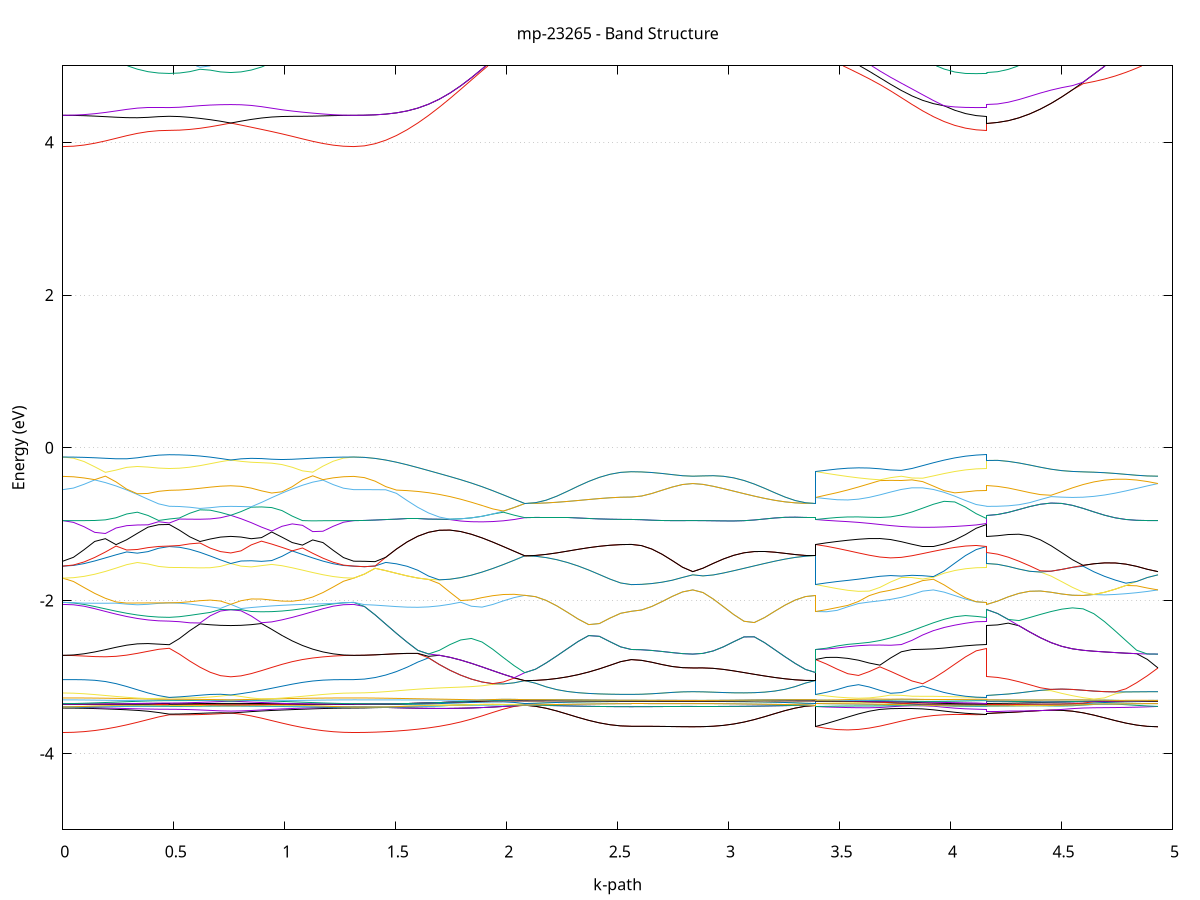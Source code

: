 set title 'mp-23265 - Band Structure'
set xlabel 'k-path'
set ylabel 'Energy (eV)'
set grid y
set yrange [-5:5]
set terminal png size 800,600
set output 'mp-23265_bands_gnuplot.png'
plot '-' using 1:2 with lines notitle, '-' using 1:2 with lines notitle, '-' using 1:2 with lines notitle, '-' using 1:2 with lines notitle, '-' using 1:2 with lines notitle, '-' using 1:2 with lines notitle, '-' using 1:2 with lines notitle, '-' using 1:2 with lines notitle, '-' using 1:2 with lines notitle, '-' using 1:2 with lines notitle, '-' using 1:2 with lines notitle, '-' using 1:2 with lines notitle, '-' using 1:2 with lines notitle, '-' using 1:2 with lines notitle, '-' using 1:2 with lines notitle, '-' using 1:2 with lines notitle, '-' using 1:2 with lines notitle, '-' using 1:2 with lines notitle, '-' using 1:2 with lines notitle, '-' using 1:2 with lines notitle, '-' using 1:2 with lines notitle, '-' using 1:2 with lines notitle, '-' using 1:2 with lines notitle, '-' using 1:2 with lines notitle, '-' using 1:2 with lines notitle, '-' using 1:2 with lines notitle, '-' using 1:2 with lines notitle, '-' using 1:2 with lines notitle, '-' using 1:2 with lines notitle, '-' using 1:2 with lines notitle, '-' using 1:2 with lines notitle, '-' using 1:2 with lines notitle, '-' using 1:2 with lines notitle, '-' using 1:2 with lines notitle, '-' using 1:2 with lines notitle, '-' using 1:2 with lines notitle, '-' using 1:2 with lines notitle, '-' using 1:2 with lines notitle, '-' using 1:2 with lines notitle, '-' using 1:2 with lines notitle, '-' using 1:2 with lines notitle, '-' using 1:2 with lines notitle, '-' using 1:2 with lines notitle, '-' using 1:2 with lines notitle, '-' using 1:2 with lines notitle, '-' using 1:2 with lines notitle, '-' using 1:2 with lines notitle, '-' using 1:2 with lines notitle, '-' using 1:2 with lines notitle, '-' using 1:2 with lines notitle, '-' using 1:2 with lines notitle, '-' using 1:2 with lines notitle, '-' using 1:2 with lines notitle, '-' using 1:2 with lines notitle, '-' using 1:2 with lines notitle, '-' using 1:2 with lines notitle, '-' using 1:2 with lines notitle, '-' using 1:2 with lines notitle, '-' using 1:2 with lines notitle, '-' using 1:2 with lines notitle, '-' using 1:2 with lines notitle, '-' using 1:2 with lines notitle, '-' using 1:2 with lines notitle, '-' using 1:2 with lines notitle, '-' using 1:2 with lines notitle, '-' using 1:2 with lines notitle, '-' using 1:2 with lines notitle, '-' using 1:2 with lines notitle, '-' using 1:2 with lines notitle, '-' using 1:2 with lines notitle
0.000000 -43.854991
0.047975 -43.854991
0.095950 -43.854891
0.143924 -43.854891
0.191899 -43.854891
0.239874 -43.854791
0.287849 -43.854791
0.335824 -43.854691
0.383799 -43.854591
0.431773 -43.854591
0.479748 -43.854491
0.479748 -43.854591
0.525912 -43.854591
0.572076 -43.854491
0.618240 -43.854491
0.664403 -43.854391
0.710567 -43.854391
0.756731 -43.854391
0.756731 -43.854391
0.802895 -43.854391
0.849059 -43.854491
0.895222 -43.854591
0.941386 -43.854591
0.987550 -43.854691
1.033714 -43.854791
1.079877 -43.854791
1.126041 -43.854891
1.172205 -43.854891
1.218369 -43.854891
1.264533 -43.854991
1.310696 -43.854991
1.310696 -43.854991
1.358891 -43.854891
1.407085 -43.854791
1.455279 -43.854591
1.503474 -43.854191
1.551668 -43.853891
1.599862 -43.853491
1.648056 -43.852991
1.696251 -43.852591
1.744445 -43.852091
1.792639 -43.851591
1.840834 -43.851191
1.889028 -43.850791
1.937222 -43.850491
1.985416 -43.850191
2.033611 -43.849991
2.081805 -43.849891
2.081805 -43.849891
2.129780 -43.849891
2.177755 -43.849891
2.225729 -43.849891
2.273704 -43.849891
2.321679 -43.849891
2.369654 -43.849891
2.417629 -43.849891
2.465604 -43.849891
2.513578 -43.849891
2.561553 -43.849891
2.561553 -43.849891
2.607717 -43.849891
2.653881 -43.849891
2.700045 -43.849891
2.746208 -43.849891
2.792372 -43.849891
2.838536 -43.849891
2.838536 -43.849891
2.884700 -43.849891
2.930864 -43.849891
2.977027 -43.849891
3.023191 -43.849891
3.069355 -43.849891
3.115519 -43.849891
3.161682 -43.849891
3.207846 -43.849891
3.254010 -43.849891
3.300174 -43.849891
3.346338 -43.849891
3.392501 -43.849891
3.392501 -43.849891
3.440696 -43.849891
3.488890 -43.850091
3.537084 -43.850291
3.585279 -43.850591
3.633473 -43.850891
3.681667 -43.851391
3.729861 -43.851791
3.778056 -43.852291
3.826250 -43.852691
3.874444 -43.853091
3.922639 -43.853491
3.970833 -43.853891
4.019027 -43.854191
4.067221 -43.854391
4.115416 -43.854491
4.163610 -43.854591
4.163610 -43.854391
4.211804 -43.854291
4.259999 -43.854191
4.308193 -43.853991
4.356387 -43.853691
4.404581 -43.853391
4.452776 -43.852991
4.500970 -43.852591
4.549164 -43.852091
4.597359 -43.851691
4.645553 -43.851291
4.693747 -43.850891
4.741941 -43.850591
4.790136 -43.850291
4.838330 -43.850091
4.886524 -43.849991
4.934719 -43.849891
e
0.000000 -43.853691
0.047975 -43.853691
0.095950 -43.853791
0.143924 -43.853791
0.191899 -43.853791
0.239874 -43.853891
0.287849 -43.853991
0.335824 -43.853991
0.383799 -43.854091
0.431773 -43.854091
0.479748 -43.854091
0.479748 -43.854091
0.525912 -43.854091
0.572076 -43.854191
0.618240 -43.854191
0.664403 -43.854191
0.710567 -43.854291
0.756731 -43.854291
0.756731 -43.854291
0.802895 -43.854291
0.849059 -43.854191
0.895222 -43.854091
0.941386 -43.854091
0.987550 -43.853991
1.033714 -43.853891
1.079877 -43.853891
1.126041 -43.853791
1.172205 -43.853791
1.218369 -43.853791
1.264533 -43.853691
1.310696 -43.853691
1.310696 -43.853691
1.358891 -43.853691
1.407085 -43.853591
1.455279 -43.853391
1.503474 -43.853091
1.551668 -43.852791
1.599862 -43.852491
1.648056 -43.852091
1.696251 -43.851691
1.744445 -43.851291
1.792639 -43.850891
1.840834 -43.850591
1.889028 -43.850291
1.937222 -43.850091
1.985416 -43.849991
2.033611 -43.849891
2.081805 -43.849891
2.081805 -43.849891
2.129780 -43.849891
2.177755 -43.849891
2.225729 -43.849891
2.273704 -43.849891
2.321679 -43.849791
2.369654 -43.849891
2.417629 -43.849891
2.465604 -43.849891
2.513578 -43.849891
2.561553 -43.849891
2.561553 -43.849891
2.607717 -43.849891
2.653881 -43.849891
2.700045 -43.849891
2.746208 -43.849891
2.792372 -43.849891
2.838536 -43.849891
2.838536 -43.849891
2.884700 -43.849891
2.930864 -43.849891
2.977027 -43.849891
3.023191 -43.849891
3.069355 -43.849891
3.115519 -43.849891
3.161682 -43.849791
3.207846 -43.849891
3.254010 -43.849791
3.300174 -43.849891
3.346338 -43.849891
3.392501 -43.849891
3.392501 -43.849891
3.440696 -43.849891
3.488890 -43.849991
3.537084 -43.850191
3.585279 -43.850491
3.633473 -43.850791
3.681667 -43.851191
3.729861 -43.851491
3.778056 -43.851991
3.826250 -43.852391
3.874444 -43.852791
3.922639 -43.853191
3.970833 -43.853491
4.019027 -43.853791
4.067221 -43.853991
4.115416 -43.854091
4.163610 -43.854091
4.163610 -43.854291
4.211804 -43.854291
4.259999 -43.854191
4.308193 -43.853891
4.356387 -43.853691
4.404581 -43.853291
4.452776 -43.852991
4.500970 -43.852491
4.549164 -43.852091
4.597359 -43.851691
4.645553 -43.851291
4.693747 -43.850891
4.741941 -43.850491
4.790136 -43.850291
4.838330 -43.850091
4.886524 -43.849891
4.934719 -43.849891
e
0.000000 -21.233091
0.047975 -21.233291
0.095950 -21.233891
0.143924 -21.234791
0.191899 -21.235891
0.239874 -21.236991
0.287849 -21.238091
0.335824 -21.239091
0.383799 -21.239891
0.431773 -21.240291
0.479748 -21.240491
0.479748 -21.240491
0.525912 -21.240791
0.572076 -21.241691
0.618240 -21.242691
0.664403 -21.243491
0.710567 -21.244091
0.756731 -21.244291
0.756731 -21.244291
0.802895 -21.244091
0.849059 -21.243491
0.895222 -21.242691
0.941386 -21.241491
0.987550 -21.240191
1.033714 -21.238691
1.079877 -21.237291
1.126041 -21.235891
1.172205 -21.234691
1.218369 -21.233791
1.264533 -21.233291
1.310696 -21.233091
1.310696 -21.233091
1.358891 -21.232591
1.407085 -21.231191
1.455279 -21.228891
1.503474 -21.225791
1.551668 -21.221991
1.599862 -21.217591
1.648056 -21.212691
1.696251 -21.207491
1.744445 -21.221991
1.792639 -21.239091
1.840834 -21.254791
1.889028 -21.268491
1.937222 -21.279591
1.985416 -21.287691
2.033611 -21.292691
2.081805 -21.294191
2.081805 -21.294191
2.129780 -21.294291
2.177755 -21.294591
2.225729 -21.294991
2.273704 -21.295591
2.321679 -21.296191
2.369654 -21.296791
2.417629 -21.297291
2.465604 -21.297791
2.513578 -21.298091
2.561553 -21.298091
2.561553 -21.298091
2.607717 -21.298191
2.653881 -21.298291
2.700045 -21.298391
2.746208 -21.298491
2.792372 -21.298591
2.838536 -21.298591
2.838536 -21.298591
2.884700 -21.298591
2.930864 -21.298391
2.977027 -21.298091
3.023191 -21.297691
3.069355 -21.297191
3.115519 -21.296691
3.161682 -21.296091
3.207846 -21.295491
3.254010 -21.294991
3.300174 -21.294491
3.346338 -21.294291
3.392501 -21.294191
3.392501 -21.298091
3.440696 -21.296491
3.488890 -21.291591
3.537084 -21.283491
3.585279 -21.272591
3.633473 -21.259491
3.681667 -21.244791
3.729861 -21.230091
3.778056 -21.218391
3.826250 -21.218891
3.874444 -21.223991
3.922639 -21.228591
3.970833 -21.232691
4.019027 -21.235991
4.067221 -21.238491
4.115416 -21.239991
4.163610 -21.240491
4.163610 -21.244291
4.211804 -21.243791
4.259999 -21.242191
4.308193 -21.239691
4.356387 -21.236191
4.404581 -21.231891
4.452776 -21.226891
4.500970 -21.221391
4.549164 -21.215391
4.597359 -21.228691
4.645553 -21.244191
4.693747 -21.259191
4.741941 -21.272591
4.790136 -21.283591
4.838330 -21.291791
4.886524 -21.296891
4.934719 -21.298591
e
0.000000 -21.233091
0.047975 -21.232891
0.095950 -21.232491
0.143924 -21.231791
0.191899 -21.230791
0.239874 -21.229691
0.287849 -21.228491
0.335824 -21.227291
0.383799 -21.226291
0.431773 -21.225591
0.479748 -21.225391
0.479748 -21.225391
0.525912 -21.224691
0.572076 -21.222791
0.618240 -21.220091
0.664403 -21.216991
0.710567 -21.213591
0.756731 -21.210091
0.756731 -21.210091
0.802895 -21.213591
0.849059 -21.216891
0.895222 -21.219991
0.941386 -21.222791
0.987550 -21.225291
1.033714 -21.227491
1.079877 -21.229291
1.126041 -21.230691
1.172205 -21.231791
1.218369 -21.232491
1.264533 -21.232891
1.310696 -21.233091
1.310696 -21.233091
1.358891 -21.232591
1.407085 -21.231191
1.455279 -21.228891
1.503474 -21.225791
1.551668 -21.221991
1.599862 -21.217591
1.648056 -21.212691
1.696251 -21.207391
1.744445 -21.217591
1.792639 -21.235491
1.840834 -21.251891
1.889028 -21.266191
1.937222 -21.277891
1.985416 -21.286691
2.033611 -21.292091
2.081805 -21.294091
2.081805 -21.294091
2.129780 -21.294191
2.177755 -21.294491
2.225729 -21.294991
2.273704 -21.295491
2.321679 -21.296191
2.369654 -21.296791
2.417629 -21.297291
2.465604 -21.297791
2.513578 -21.297991
2.561553 -21.298091
2.561553 -21.298091
2.607717 -21.298191
2.653881 -21.298191
2.700045 -21.298291
2.746208 -21.298491
2.792372 -21.298591
2.838536 -21.298591
2.838536 -21.298591
2.884700 -21.298591
2.930864 -21.298391
2.977027 -21.298091
3.023191 -21.297691
3.069355 -21.297191
3.115519 -21.296691
3.161682 -21.296091
3.207846 -21.295491
3.254010 -21.294891
3.300174 -21.294491
3.346338 -21.294191
3.392501 -21.294091
3.392501 -21.298091
3.440696 -21.296291
3.488890 -21.291091
3.537084 -21.282691
3.585279 -21.271491
3.633473 -21.257791
3.681667 -21.242491
3.729861 -21.226391
3.778056 -21.215191
3.826250 -21.213791
3.874444 -21.214491
3.922639 -21.216891
3.970833 -21.219591
4.019027 -21.221991
4.067221 -21.223791
4.115416 -21.224991
4.163610 -21.225391
4.163610 -21.210091
4.211804 -21.209791
4.259999 -21.208891
4.308193 -21.207591
4.356387 -21.205891
4.404581 -21.204291
4.452776 -21.203591
4.500970 -21.205991
4.549164 -21.214691
4.597359 -21.228691
4.645553 -21.244191
4.693747 -21.259191
4.741941 -21.272591
4.790136 -21.283591
4.838330 -21.291791
4.886524 -21.296891
4.934719 -21.298591
e
0.000000 -21.185891
0.047975 -21.186091
0.095950 -21.186591
0.143924 -21.187491
0.191899 -21.188691
0.239874 -21.189991
0.287849 -21.191391
0.335824 -21.192691
0.383799 -21.193891
0.431773 -21.194691
0.479748 -21.194891
0.479748 -21.194891
0.525912 -21.195591
0.572076 -21.197491
0.618240 -21.200091
0.664403 -21.203191
0.710567 -21.206591
0.756731 -21.210091
0.756731 -21.210091
0.802895 -21.206691
0.849059 -21.203291
0.895222 -21.200091
0.941386 -21.197191
0.987550 -21.194591
1.033714 -21.192291
1.079877 -21.190291
1.126041 -21.188691
1.172205 -21.187491
1.218369 -21.186591
1.264533 -21.186091
1.310696 -21.185891
1.310696 -21.185891
1.358891 -21.185691
1.407085 -21.184891
1.455279 -21.183791
1.503474 -21.182191
1.551668 -21.180391
1.599862 -21.178291
1.648056 -21.185991
1.696251 -21.204091
1.744445 -21.202091
1.792639 -21.196691
1.840834 -21.191391
1.889028 -21.186391
1.937222 -21.181891
1.985416 -21.177791
2.033611 -21.174491
2.081805 -21.171791
2.081805 -21.171791
2.129780 -21.171791
2.177755 -21.171791
2.225729 -21.171791
2.273704 -21.171791
2.321679 -21.171791
2.369654 -21.171791
2.417629 -21.171891
2.465604 -21.171891
2.513578 -21.171891
2.561553 -21.171891
2.561553 -21.171891
2.607717 -21.171891
2.653881 -21.171891
2.700045 -21.171891
2.746208 -21.171991
2.792372 -21.171991
2.838536 -21.171991
2.838536 -21.171991
2.884700 -21.171991
2.930864 -21.171991
2.977027 -21.171891
3.023191 -21.171891
3.069355 -21.171891
3.115519 -21.171891
3.161682 -21.171791
3.207846 -21.171791
3.254010 -21.171791
3.300174 -21.171791
3.346338 -21.171791
3.392501 -21.171791
3.392501 -21.171891
3.440696 -21.175091
3.488890 -21.179191
3.537084 -21.183791
3.585279 -21.188991
3.633473 -21.194591
3.681667 -21.200291
3.729861 -21.205891
3.778056 -21.207191
3.826250 -21.196891
3.874444 -21.191791
3.922639 -21.191091
3.970833 -21.191891
4.019027 -21.193091
4.067221 -21.194091
4.115416 -21.194691
4.163610 -21.194891
4.163610 -21.210091
4.211804 -21.209791
4.259999 -21.208891
4.308193 -21.207591
4.356387 -21.205891
4.404581 -21.204291
4.452776 -21.203591
4.500970 -21.205991
4.549164 -21.214691
4.597359 -21.209191
4.645553 -21.202991
4.693747 -21.196791
4.741941 -21.190791
4.790136 -21.185191
4.838330 -21.180191
4.886524 -21.175691
4.934719 -21.171991
e
0.000000 -21.185891
0.047975 -21.185691
0.095950 -21.185091
0.143924 -21.184191
0.191899 -21.183191
0.239874 -21.181991
0.287849 -21.180891
0.335824 -21.179991
0.383799 -21.179291
0.431773 -21.178791
0.479748 -21.178591
0.479748 -21.178591
0.525912 -21.178291
0.572076 -21.177491
0.618240 -21.176591
0.664403 -21.175791
0.710567 -21.175291
0.756731 -21.175091
0.756731 -21.175091
0.802895 -21.175291
0.849059 -21.175791
0.895222 -21.176691
0.941386 -21.177791
0.987550 -21.178991
1.033714 -21.180391
1.079877 -21.181791
1.126041 -21.183091
1.172205 -21.184291
1.218369 -21.185191
1.264533 -21.185691
1.310696 -21.185891
1.310696 -21.185891
1.358891 -21.185691
1.407085 -21.184891
1.455279 -21.183791
1.503474 -21.182191
1.551668 -21.180291
1.599862 -21.178291
1.648056 -21.179991
1.696251 -21.198891
1.744445 -21.202091
1.792639 -21.196691
1.840834 -21.191391
1.889028 -21.186391
1.937222 -21.181891
1.985416 -21.177791
2.033611 -21.174391
2.081805 -21.171791
2.081805 -21.171791
2.129780 -21.171691
2.177755 -21.171791
2.225729 -21.171791
2.273704 -21.171791
2.321679 -21.171791
2.369654 -21.171791
2.417629 -21.171791
2.465604 -21.171791
2.513578 -21.171891
2.561553 -21.171891
2.561553 -21.171891
2.607717 -21.171891
2.653881 -21.171891
2.700045 -21.171891
2.746208 -21.171891
2.792372 -21.171891
2.838536 -21.171891
2.838536 -21.171891
2.884700 -21.171891
2.930864 -21.171891
2.977027 -21.171891
3.023191 -21.171891
3.069355 -21.171891
3.115519 -21.171791
3.161682 -21.171791
3.207846 -21.171791
3.254010 -21.171791
3.300174 -21.171791
3.346338 -21.171691
3.392501 -21.171791
3.392501 -21.171891
3.440696 -21.170491
3.488890 -21.172491
3.537084 -21.175391
3.585279 -21.178791
3.633473 -21.182291
3.681667 -21.185691
3.729861 -21.187891
3.778056 -21.186391
3.826250 -21.178291
3.874444 -21.173191
3.922639 -21.174191
3.970833 -21.175591
4.019027 -21.176891
4.067221 -21.177791
4.115416 -21.178391
4.163610 -21.178591
4.163610 -21.175091
4.211804 -21.174891
4.259999 -21.174291
4.308193 -21.173391
4.356387 -21.172191
4.404581 -21.170791
4.452776 -21.169291
4.500970 -21.171791
4.549164 -21.177791
4.597359 -21.178391
4.645553 -21.176691
4.693747 -21.174491
4.741941 -21.172091
4.790136 -21.170091
4.838330 -21.168591
4.886524 -21.168891
4.934719 -21.171991
e
0.000000 -21.110091
0.047975 -21.110091
0.095950 -21.109891
0.143924 -21.109691
0.191899 -21.109291
0.239874 -21.108891
0.287849 -21.108391
0.335824 -21.107891
0.383799 -21.107491
0.431773 -21.107091
0.479748 -21.106891
0.479748 -21.106891
0.525912 -21.106891
0.572076 -21.106691
0.618240 -21.106491
0.664403 -21.106191
0.710567 -21.105791
0.756731 -21.105391
0.756731 -21.105391
0.802895 -21.105891
0.849059 -21.106391
0.895222 -21.106891
0.941386 -21.107491
0.987550 -21.107991
1.033714 -21.108491
1.079877 -21.108991
1.126041 -21.109391
1.172205 -21.109691
1.218369 -21.109891
1.264533 -21.110091
1.310696 -21.110091
1.310696 -21.110091
1.358891 -21.111891
1.407085 -21.117391
1.455279 -21.126191
1.503474 -21.137991
1.551668 -21.152291
1.599862 -21.168491
1.648056 -21.176091
1.696251 -21.173991
1.744445 -21.171991
1.792639 -21.170291
1.840834 -21.168991
1.889028 -21.168291
1.937222 -21.168091
1.985416 -21.168591
2.033611 -21.169791
2.081805 -21.171791
2.081805 -21.171791
2.129780 -21.171691
2.177755 -21.171391
2.225729 -21.170891
2.273704 -21.170391
2.321679 -21.169791
2.369654 -21.169091
2.417629 -21.168591
2.465604 -21.168191
2.513578 -21.167891
2.561553 -21.167791
2.561553 -21.167791
2.607717 -21.167791
2.653881 -21.167691
2.700045 -21.167491
2.746208 -21.167391
2.792372 -21.167291
2.838536 -21.167291
2.838536 -21.167291
2.884700 -21.167291
2.930864 -21.167491
2.977027 -21.167791
3.023191 -21.168191
3.069355 -21.168691
3.115519 -21.169291
3.161682 -21.169891
3.207846 -21.170491
3.254010 -21.170991
3.300174 -21.171391
3.346338 -21.171691
3.392501 -21.171791
3.392501 -21.167791
3.440696 -21.168191
3.488890 -21.166791
3.537084 -21.166591
3.585279 -21.167391
3.633473 -21.168591
3.681667 -21.169991
3.729861 -21.171191
3.778056 -21.171191
3.826250 -21.168991
3.874444 -21.161791
3.922639 -21.147591
3.970833 -21.134091
4.019027 -21.122691
4.067221 -21.114091
4.115416 -21.108791
4.163610 -21.106891
4.163610 -21.105391
4.211804 -21.107191
4.259999 -21.112491
4.308193 -21.121191
4.356387 -21.132491
4.404581 -21.145891
4.452776 -21.159891
4.500970 -21.171791
4.549164 -21.177691
4.597359 -21.178391
4.645553 -21.176691
4.693747 -21.174391
4.741941 -21.172091
4.790136 -21.170091
4.838330 -21.168491
4.886524 -21.167591
4.934719 -21.167291
e
0.000000 -21.100591
0.047975 -21.100691
0.095950 -21.100791
0.143924 -21.101091
0.191899 -21.101391
0.239874 -21.101791
0.287849 -21.102291
0.335824 -21.102791
0.383799 -21.103291
0.431773 -21.103591
0.479748 -21.103791
0.479748 -21.103791
0.525912 -21.103791
0.572076 -21.103991
0.618240 -21.104191
0.664403 -21.104491
0.710567 -21.104891
0.756731 -21.105391
0.756731 -21.105391
0.802895 -21.104891
0.849059 -21.104291
0.895222 -21.103791
0.941386 -21.103191
0.987550 -21.102691
1.033714 -21.102191
1.079877 -21.101791
1.126041 -21.101391
1.172205 -21.100991
1.218369 -21.100791
1.264533 -21.100691
1.310696 -21.100591
1.310696 -21.100591
1.358891 -21.102491
1.407085 -21.108191
1.455279 -21.117491
1.503474 -21.129791
1.551668 -21.144791
1.599862 -21.161791
1.648056 -21.176091
1.696251 -21.173991
1.744445 -21.171991
1.792639 -21.170291
1.840834 -21.168991
1.889028 -21.168291
1.937222 -21.168091
1.985416 -21.168591
2.033611 -21.169791
2.081805 -21.171691
2.081805 -21.171691
2.129780 -21.171691
2.177755 -21.171391
2.225729 -21.170891
2.273704 -21.170391
2.321679 -21.169691
2.369654 -21.169091
2.417629 -21.168591
2.465604 -21.168191
2.513578 -21.167891
2.561553 -21.167791
2.561553 -21.167791
2.607717 -21.167791
2.653881 -21.167691
2.700045 -21.167491
2.746208 -21.167391
2.792372 -21.167291
2.838536 -21.167191
2.838536 -21.167191
2.884700 -21.167291
2.930864 -21.167491
2.977027 -21.167691
3.023191 -21.168091
3.069355 -21.168691
3.115519 -21.169191
3.161682 -21.169791
3.207846 -21.170391
3.254010 -21.170991
3.300174 -21.171391
3.346338 -21.171691
3.392501 -21.171691
3.392501 -21.167791
3.440696 -21.166791
3.488890 -21.166391
3.537084 -21.165691
3.585279 -21.165191
3.633473 -21.165291
3.681667 -21.165891
3.729861 -21.166991
3.778056 -21.168191
3.826250 -21.167691
3.874444 -21.157791
3.922639 -21.144391
3.970833 -21.131091
4.019027 -21.119691
4.067221 -21.110991
4.115416 -21.105591
4.163610 -21.103791
4.163610 -21.105391
4.211804 -21.107191
4.259999 -21.112491
4.308193 -21.121091
4.356387 -21.132491
4.404581 -21.145891
4.452776 -21.159891
4.500970 -21.167791
4.549164 -21.166391
4.597359 -21.165191
4.645553 -21.164391
4.693747 -21.163991
4.741941 -21.164191
4.790136 -21.165091
4.838330 -21.166591
4.886524 -21.167591
4.934719 -21.167191
e
0.000000 -14.147991
0.047975 -14.144191
0.095950 -14.132991
0.143924 -14.114591
0.191899 -14.089491
0.239874 -14.058391
0.287849 -14.022391
0.335824 -13.983291
0.383799 -13.944491
0.431773 -13.912591
0.479748 -13.899391
0.479748 -13.899391
0.525912 -13.895691
0.572076 -13.884691
0.618240 -13.866591
0.664403 -13.841591
0.710567 -13.810291
0.756731 -13.773291
0.756731 -13.773291
0.802895 -13.814991
0.849059 -13.859491
0.895222 -13.904691
0.941386 -13.949091
0.987550 -13.991291
1.033714 -14.029991
1.079877 -14.064391
1.126041 -14.093691
1.172205 -14.117091
1.218369 -14.134091
1.264533 -14.144491
1.310696 -14.147991
1.310696 -14.147991
1.358891 -14.142791
1.407085 -14.127491
1.455279 -14.102291
1.503474 -14.067791
1.551668 -14.024791
1.599862 -13.974091
1.648056 -13.916791
1.696251 -13.854191
1.744445 -13.787391
1.792639 -13.717691
1.840834 -13.646591
1.889028 -13.575391
1.937222 -13.505291
1.985416 -13.437691
2.033611 -13.373591
2.081805 -13.314291
2.081805 -13.314291
2.129780 -13.313791
2.177755 -13.312291
2.225729 -13.309891
2.273704 -13.306591
2.321679 -13.302591
2.369654 -13.297991
2.417629 -13.293191
2.465604 -13.288391
2.513578 -13.284391
2.561553 -13.282691
2.561553 -13.282691
2.607717 -13.282291
2.653881 -13.281391
2.700045 -13.279791
2.746208 -13.277791
2.792372 -13.275491
2.838536 -13.274191
2.838536 -13.274191
2.884700 -13.275991
2.930864 -13.279791
2.977027 -13.284491
3.023191 -13.289391
3.069355 -13.294291
3.115519 -13.298991
3.161682 -13.303291
3.207846 -13.307091
3.254010 -13.310191
3.300174 -13.312491
3.346338 -13.313891
3.392501 -13.314291
3.392501 -13.282691
3.440696 -13.322791
3.488890 -13.366791
3.537084 -13.413791
3.585279 -13.463291
3.633473 -13.514491
3.681667 -13.566491
3.729861 -13.618291
3.778056 -13.668791
3.826250 -13.716791
3.874444 -13.761291
3.922639 -13.800991
3.970833 -13.835091
4.019027 -13.862691
4.067221 -13.882891
4.115416 -13.895191
4.163610 -13.899391
4.163610 -13.773291
4.211804 -13.769691
4.259999 -13.759191
4.308193 -13.742091
4.356387 -13.718791
4.404581 -13.690191
4.452776 -13.656991
4.500970 -13.620191
4.549164 -13.580691
4.597359 -13.539591
4.645553 -13.497691
4.693747 -13.456091
4.741941 -13.415391
4.790136 -13.376191
4.838330 -13.338891
4.886524 -13.303991
4.934719 -13.274191
e
0.000000 -13.205191
0.047975 -13.224291
0.095950 -13.265691
0.143924 -13.316291
0.191899 -13.371791
0.239874 -13.429991
0.287849 -13.488991
0.335824 -13.546491
0.383799 -13.598691
0.431773 -13.638691
0.479748 -13.654591
0.479748 -13.654591
0.525912 -13.657491
0.572076 -13.666291
0.618240 -13.681991
0.664403 -13.705291
0.710567 -13.735991
0.756731 -13.773091
0.756731 -13.773091
0.802895 -13.730891
0.849059 -13.684191
0.895222 -13.633791
0.941386 -13.580691
0.987550 -13.525691
1.033714 -13.469991
1.079877 -13.414391
1.126041 -13.360191
1.172205 -13.308591
1.218369 -13.261591
1.264533 -13.222991
1.310696 -13.205191
1.310696 -13.205191
1.358891 -13.205691
1.407085 -13.207191
1.455279 -13.209591
1.503474 -13.212791
1.551668 -13.216691
1.599862 -13.220991
1.648056 -13.225691
1.696251 -13.230291
1.744445 -13.234691
1.792639 -13.238691
1.840834 -13.241991
1.889028 -13.244391
1.937222 -13.245791
1.985416 -13.245891
2.033611 -13.260591
2.081805 -13.314291
2.081805 -13.314291
2.129780 -13.313791
2.177755 -13.312291
2.225729 -13.309791
2.273704 -13.306491
2.321679 -13.302491
2.369654 -13.297991
2.417629 -13.293191
2.465604 -13.288391
2.513578 -13.284391
2.561553 -13.282691
2.561553 -13.282691
2.607717 -13.282291
2.653881 -13.281391
2.700045 -13.279791
2.746208 -13.277691
2.792372 -13.275491
2.838536 -13.274191
2.838536 -13.274191
2.884700 -13.275991
2.930864 -13.279791
2.977027 -13.284391
3.023191 -13.289391
3.069355 -13.294291
3.115519 -13.298991
3.161682 -13.303291
3.207846 -13.307091
3.254010 -13.310191
3.300174 -13.312391
3.346338 -13.313791
3.392501 -13.314291
3.392501 -13.282691
3.440696 -13.294491
3.488890 -13.323591
3.537084 -13.353391
3.585279 -13.383791
3.633473 -13.414791
3.681667 -13.446091
3.729861 -13.477291
3.778056 -13.507991
3.826250 -13.537591
3.874444 -13.565391
3.922639 -13.590691
3.970833 -13.612591
4.019027 -13.630491
4.067221 -13.643691
4.115416 -13.651891
4.163610 -13.654591
4.163610 -13.773091
4.211804 -13.769591
4.259999 -13.759091
4.308193 -13.741991
4.356387 -13.718691
4.404581 -13.690091
4.452776 -13.656891
4.500970 -13.619991
4.549164 -13.580591
4.597359 -13.539391
4.645553 -13.497591
4.693747 -13.455891
4.741941 -13.415191
4.790136 -13.375991
4.838330 -13.338791
4.886524 -13.303891
4.934719 -13.274191
e
0.000000 -13.205091
0.047975 -13.211191
0.095950 -13.224291
0.143924 -13.238891
0.191899 -13.252791
0.239874 -13.265291
0.287849 -13.275891
0.335824 -13.284291
0.383799 -13.290291
0.431773 -13.293991
0.479748 -13.295291
0.479748 -13.295291
0.525912 -13.302491
0.572076 -13.319591
0.618240 -13.338591
0.664403 -13.354291
0.710567 -13.363891
0.756731 -13.366991
0.756731 -13.366991
0.802895 -13.364191
0.849059 -13.356591
0.895222 -13.345091
0.941386 -13.330791
0.987550 -13.314591
1.033714 -13.296891
1.079877 -13.278491
1.126041 -13.259791
1.172205 -13.241491
1.218369 -13.224491
1.264533 -13.210891
1.310696 -13.205091
1.310696 -13.205091
1.358891 -13.205591
1.407085 -13.207091
1.455279 -13.209491
1.503474 -13.212691
1.551668 -13.216591
1.599862 -13.220891
1.648056 -13.225491
1.696251 -13.230191
1.744445 -13.234591
1.792639 -13.238591
1.840834 -13.241891
1.889028 -13.244291
1.937222 -13.245591
1.985416 -13.245791
2.033611 -13.244691
2.081805 -13.242291
2.081805 -13.242291
2.129780 -13.242491
2.177755 -13.243391
2.225729 -13.244791
2.273704 -13.246891
2.321679 -13.249591
2.369654 -13.252791
2.417629 -13.256491
2.465604 -13.260291
2.513578 -13.263691
2.561553 -13.265291
2.561553 -13.265291
2.607717 -13.265291
2.653881 -13.265291
2.700045 -13.265491
2.746208 -13.266091
2.792372 -13.267191
2.838536 -13.268091
2.838536 -13.268091
2.884700 -13.266791
2.930864 -13.263891
2.977027 -13.260591
3.023191 -13.257291
3.069355 -13.254091
3.115519 -13.251191
3.161682 -13.248591
3.207846 -13.246391
3.254010 -13.244591
3.300174 -13.243291
3.346338 -13.242491
3.392501 -13.242291
3.392501 -13.265291
3.440696 -13.257091
3.488890 -13.265791
3.537084 -13.273391
3.585279 -13.279891
3.633473 -13.285091
3.681667 -13.289091
3.729861 -13.292091
3.778056 -13.294091
3.826250 -13.295391
3.874444 -13.295991
3.922639 -13.296191
3.970833 -13.295991
4.019027 -13.295791
4.067221 -13.295491
4.115416 -13.295291
4.163610 -13.295291
4.163610 -13.366991
4.211804 -13.366791
4.259999 -13.366191
4.308193 -13.364991
4.356387 -13.363191
4.404581 -13.360791
4.452776 -13.357491
4.500970 -13.353391
4.549164 -13.348091
4.597359 -13.341491
4.645553 -13.333491
4.693747 -13.324091
4.741941 -13.312891
4.790136 -13.300091
4.838330 -13.285591
4.886524 -13.269391
4.934719 -13.268091
e
0.000000 -13.144991
0.047975 -13.140891
0.095950 -13.137191
0.143924 -13.135991
0.191899 -13.135791
0.239874 -13.136191
0.287849 -13.136691
0.335824 -13.137191
0.383799 -13.137591
0.431773 -13.137891
0.479748 -13.137991
0.479748 -13.137991
0.525912 -13.129891
0.572076 -13.109891
0.618240 -13.085091
0.664403 -13.059991
0.710567 -13.037491
0.756731 -13.021391
0.756731 -13.021391
0.802895 -13.032991
0.849059 -13.045491
0.895222 -13.058391
0.941386 -13.071391
0.987550 -13.083891
1.033714 -13.095791
1.079877 -13.106691
1.126041 -13.116291
1.172205 -13.124691
1.218369 -13.132091
1.264533 -13.139691
1.310696 -13.144991
1.310696 -13.144991
1.358891 -13.145791
1.407085 -13.147991
1.455279 -13.151691
1.503474 -13.156591
1.551668 -13.162791
1.599862 -13.169891
1.648056 -13.177791
1.696251 -13.186191
1.744445 -13.194891
1.792639 -13.203591
1.840834 -13.212091
1.889028 -13.219991
1.937222 -13.227191
1.985416 -13.233391
2.033611 -13.244591
2.081805 -13.242191
2.081805 -13.242191
2.129780 -13.242491
2.177755 -13.243291
2.225729 -13.244791
2.273704 -13.246891
2.321679 -13.249591
2.369654 -13.252791
2.417629 -13.256491
2.465604 -13.260291
2.513578 -13.263691
2.561553 -13.265291
2.561553 -13.265291
2.607717 -13.265291
2.653881 -13.265291
2.700045 -13.265491
2.746208 -13.266091
2.792372 -13.267191
2.838536 -13.268091
2.838536 -13.268091
2.884700 -13.266791
2.930864 -13.263891
2.977027 -13.260591
3.023191 -13.257291
3.069355 -13.254091
3.115519 -13.251191
3.161682 -13.248591
3.207846 -13.246391
3.254010 -13.244591
3.300174 -13.243291
3.346338 -13.242491
3.392501 -13.242191
3.392501 -13.265291
3.440696 -13.244891
3.488890 -13.225291
3.537084 -13.213891
3.585279 -13.202691
3.633473 -13.191991
3.681667 -13.182191
3.729861 -13.173291
3.778056 -13.165391
3.826250 -13.158691
3.874444 -13.152991
3.922639 -13.148291
3.970833 -13.144491
4.019027 -13.141691
4.067221 -13.139591
4.115416 -13.138391
4.163610 -13.137991
4.163610 -13.021391
4.211804 -13.022391
4.259999 -13.025691
4.308193 -13.030991
4.356387 -13.038391
4.404581 -13.047791
4.452776 -13.059091
4.500970 -13.072191
4.549164 -13.087091
4.597359 -13.103691
4.645553 -13.123291
4.693747 -13.145691
4.741941 -13.168091
4.790136 -13.190291
4.838330 -13.213091
4.886524 -13.240891
4.934719 -13.268091
e
0.000000 -13.144891
0.047975 -13.137791
0.095950 -13.121491
0.143924 -13.101591
0.191899 -13.080591
0.239874 -13.059491
0.287849 -13.039191
0.335824 -13.020391
0.383799 -13.003791
0.431773 -12.990191
0.479748 -12.982991
0.479748 -12.982991
0.525912 -12.984291
0.572076 -12.987891
0.618240 -12.993691
0.664403 -13.001391
0.710567 -13.010691
0.756731 -13.021191
0.756731 -13.021191
0.802895 -13.016791
0.849059 -13.022291
0.895222 -13.031791
0.941386 -13.042991
0.987550 -13.055491
1.033714 -13.068991
1.079877 -13.083291
1.126041 -13.098091
1.172205 -13.113091
1.218369 -13.127491
1.264533 -13.139591
1.310696 -13.144891
1.310696 -13.144891
1.358891 -13.145591
1.407085 -13.147891
1.455279 -13.151491
1.503474 -13.156491
1.551668 -13.162591
1.599862 -13.169791
1.648056 -13.177591
1.696251 -13.186091
1.744445 -13.194791
1.792639 -13.203491
1.840834 -13.211891
1.889028 -13.219891
1.937222 -13.226991
1.985416 -13.233191
2.033611 -13.238391
2.081805 -13.242091
2.081805 -13.242091
2.129780 -13.242291
2.177755 -13.242591
2.225729 -13.243091
2.273704 -13.243791
2.321679 -13.244491
2.369654 -13.245091
2.417629 -13.245691
2.465604 -13.246091
2.513578 -13.246391
2.561553 -13.246491
2.561553 -13.246491
2.607717 -13.246791
2.653881 -13.247691
2.700045 -13.248891
2.746208 -13.250191
2.792372 -13.251191
2.838536 -13.251591
2.838536 -13.251591
2.884700 -13.251291
2.930864 -13.250491
2.977027 -13.249391
3.023191 -13.248191
3.069355 -13.246991
3.115519 -13.245791
3.161682 -13.244791
3.207846 -13.243791
3.254010 -13.243091
3.300174 -13.242591
3.346338 -13.242191
3.392501 -13.242091
3.392501 -13.246491
3.440696 -13.237091
3.488890 -13.210591
3.537084 -13.183291
3.585279 -13.157191
3.633473 -13.131991
3.681667 -13.107791
3.729861 -13.084791
3.778056 -13.063491
3.826250 -13.045791
3.874444 -13.029991
3.922639 -13.016191
3.970833 -13.004491
4.019027 -12.995191
4.067221 -12.988491
4.115416 -12.984391
4.163610 -12.982991
4.163610 -13.021191
4.211804 -13.022291
4.259999 -13.025491
4.308193 -13.030891
4.356387 -13.038291
4.404581 -13.047691
4.452776 -13.058991
4.500970 -13.072091
4.549164 -13.086991
4.597359 -13.103591
4.645553 -13.121991
4.693747 -13.141991
4.741941 -13.163691
4.790136 -13.187391
4.838330 -13.212891
4.886524 -13.240791
4.934719 -13.251591
e
0.000000 -13.082891
0.047975 -13.072991
0.095950 -13.050491
0.143924 -13.026191
0.191899 -13.004691
0.239874 -12.987691
0.287849 -12.975791
0.335824 -12.968991
0.383799 -12.967091
0.431773 -12.969391
0.479748 -12.972791
0.479748 -12.972791
0.525912 -12.973391
0.572076 -12.974991
0.618240 -12.977791
0.664403 -12.981691
0.710567 -12.985991
0.756731 -12.988591
0.756731 -12.988591
0.802895 -12.984491
0.849059 -12.975891
0.895222 -12.969291
0.941386 -12.966891
0.987550 -12.969391
1.033714 -12.976891
1.079877 -12.989491
1.126041 -13.006891
1.172205 -13.028491
1.218369 -13.052291
1.264533 -13.073591
1.310696 -13.082891
1.310696 -13.082891
1.358891 -13.082091
1.407085 -13.079691
1.455279 -13.076191
1.503474 -13.072291
1.551668 -13.068591
1.599862 -13.066391
1.648056 -13.066491
1.696251 -13.070191
1.744445 -13.078491
1.792639 -13.092191
1.840834 -13.112091
1.889028 -13.138791
1.937222 -13.172391
1.985416 -13.213091
2.033611 -13.238291
2.081805 -13.242091
2.081805 -13.242091
2.129780 -13.242291
2.177755 -13.242591
2.225729 -13.243091
2.273704 -13.243791
2.321679 -13.244391
2.369654 -13.245091
2.417629 -13.245691
2.465604 -13.246091
2.513578 -13.246391
2.561553 -13.246491
2.561553 -13.246491
2.607717 -13.246791
2.653881 -13.247691
2.700045 -13.248891
2.746208 -13.250191
2.792372 -13.251191
2.838536 -13.251591
2.838536 -13.251591
2.884700 -13.251191
2.930864 -13.250491
2.977027 -13.249391
3.023191 -13.248191
3.069355 -13.246991
3.115519 -13.245791
3.161682 -13.244691
3.207846 -13.243791
3.254010 -13.243091
3.300174 -13.242491
3.346338 -13.242191
3.392501 -13.242091
3.392501 -13.246491
3.440696 -13.235791
3.488890 -13.209991
3.537084 -13.180091
3.585279 -13.152391
3.633473 -13.127191
3.681667 -13.104091
3.729861 -13.082891
3.778056 -13.063191
3.826250 -13.043391
3.874444 -13.025591
3.922639 -13.009991
3.970833 -12.996891
4.019027 -12.986491
4.067221 -12.978991
4.115416 -12.974391
4.163610 -12.972791
4.163610 -12.988591
4.211804 -12.990191
4.259999 -12.994991
4.308193 -13.002791
4.356387 -13.013591
4.404581 -13.026991
4.452776 -13.042791
4.500970 -13.060791
4.549164 -13.080391
4.597359 -13.101391
4.645553 -13.121791
4.693747 -13.141791
4.741941 -13.163591
4.790136 -13.187291
4.838330 -13.211791
4.886524 -13.232291
4.934719 -13.251591
e
0.000000 -3.726891
0.047975 -3.723991
0.095950 -3.715291
0.143924 -3.700891
0.191899 -3.680991
0.239874 -3.655991
0.287849 -3.626491
0.335824 -3.593291
0.383799 -3.557891
0.431773 -3.522691
0.479748 -3.494691
0.479748 -3.494691
0.525912 -3.494891
0.572076 -3.494291
0.618240 -3.491891
0.664403 -3.487291
0.710567 -3.480491
0.756731 -3.471991
0.756731 -3.471991
0.802895 -3.486391
0.849059 -3.509391
0.895222 -3.538491
0.941386 -3.570691
0.987550 -3.603191
1.033714 -3.633891
1.079877 -3.661191
1.126041 -3.684391
1.172205 -3.702791
1.218369 -3.716191
1.264533 -3.724191
1.310696 -3.726891
1.310696 -3.726891
1.358891 -3.725691
1.407085 -3.721991
1.455279 -3.715991
1.503474 -3.707591
1.551668 -3.696791
1.599862 -3.683191
1.648056 -3.666491
1.696251 -3.645691
1.744445 -3.619991
1.792639 -3.588791
1.840834 -3.551691
1.889028 -3.509391
1.937222 -3.464291
1.985416 -3.420691
2.033611 -3.385191
2.081805 -3.369491
2.081805 -3.369491
2.129780 -3.383391
2.177755 -3.409291
2.225729 -3.444791
2.273704 -3.486291
2.321679 -3.528691
2.369654 -3.567691
2.417629 -3.600391
2.465604 -3.624891
2.513578 -3.639991
2.561553 -3.645091
2.561553 -3.645091
2.607717 -3.645291
2.653881 -3.645791
2.700045 -3.646991
2.746208 -3.648691
2.792372 -3.650591
2.838536 -3.651491
2.838536 -3.651491
2.884700 -3.649991
2.930864 -3.644491
2.977027 -3.633291
3.023191 -3.615291
3.069355 -3.589991
3.115519 -3.557791
3.161682 -3.520191
3.207846 -3.479691
3.254010 -3.440391
3.300174 -3.406991
3.346338 -3.382591
3.392501 -3.369491
3.392501 -3.645091
3.440696 -3.672091
3.488890 -3.688291
3.537084 -3.692991
3.585279 -3.686291
3.633473 -3.668891
3.681667 -3.642991
3.729861 -3.611191
3.778056 -3.577791
3.826250 -3.546891
3.874444 -3.522091
3.922639 -3.504591
3.970833 -3.494291
4.019027 -3.490291
4.067221 -3.490991
4.115416 -3.493491
4.163610 -3.494691
4.163610 -3.471991
4.211804 -3.469991
4.259999 -3.464491
4.308193 -3.456591
4.356387 -3.447591
4.404581 -3.439791
4.452776 -3.434791
4.500970 -3.436491
4.549164 -3.447591
4.597359 -3.468891
4.645553 -3.498991
4.693747 -3.534391
4.741941 -3.570791
4.790136 -3.603591
4.838330 -3.629391
4.886524 -3.645891
4.934719 -3.651491
e
0.000000 -3.406591
0.047975 -3.407291
0.095950 -3.409491
0.143924 -3.413091
0.191899 -3.417591
0.239874 -3.422891
0.287849 -3.429191
0.335824 -3.437091
0.383799 -3.448291
0.431773 -3.465191
0.479748 -3.486191
0.479748 -3.486191
0.525912 -3.484491
0.572076 -3.480591
0.618240 -3.475791
0.664403 -3.470991
0.710567 -3.468191
0.756731 -3.471891
0.756731 -3.471891
0.802895 -3.462391
0.849059 -3.452991
0.895222 -3.444891
0.941386 -3.438191
0.987550 -3.432391
1.033714 -3.426991
1.079877 -3.421891
1.126041 -3.417091
1.172205 -3.412791
1.218369 -3.409291
1.264533 -3.407191
1.310696 -3.406591
1.310696 -3.406591
1.358891 -3.405191
1.407085 -3.401291
1.455279 -3.398791
1.503474 -3.402191
1.551668 -3.405491
1.599862 -3.408391
1.648056 -3.410491
1.696251 -3.411491
1.744445 -3.411091
1.792639 -3.408991
1.840834 -3.405391
1.889028 -3.400091
1.937222 -3.393391
1.985416 -3.385491
2.033611 -3.377291
2.081805 -3.369491
2.081805 -3.369491
2.129780 -3.383391
2.177755 -3.409291
2.225729 -3.444791
2.273704 -3.486291
2.321679 -3.528691
2.369654 -3.567691
2.417629 -3.600391
2.465604 -3.624891
2.513578 -3.639991
2.561553 -3.645091
2.561553 -3.645091
2.607717 -3.645191
2.653881 -3.645791
2.700045 -3.646991
2.746208 -3.648691
2.792372 -3.650591
2.838536 -3.651491
2.838536 -3.651491
2.884700 -3.649991
2.930864 -3.644491
2.977027 -3.633291
3.023191 -3.615291
3.069355 -3.589991
3.115519 -3.557791
3.161682 -3.520191
3.207846 -3.479691
3.254010 -3.440391
3.300174 -3.406991
3.346338 -3.382591
3.392501 -3.369491
3.392501 -3.645091
3.440696 -3.609291
3.488890 -3.567691
3.537084 -3.524191
3.585279 -3.482991
3.633473 -3.448191
3.681667 -3.424191
3.729861 -3.414491
3.778056 -3.412091
3.826250 -3.412591
3.874444 -3.417691
3.922639 -3.429591
3.970833 -3.445791
4.019027 -3.461791
4.067221 -3.474891
4.115416 -3.483291
4.163610 -3.486191
4.163610 -3.471891
4.211804 -3.469991
4.259999 -3.464491
4.308193 -3.456491
4.356387 -3.447491
4.404581 -3.439491
4.452776 -3.434791
4.500970 -3.436491
4.549164 -3.447591
4.597359 -3.468891
4.645553 -3.498991
4.693747 -3.534391
4.741941 -3.570691
4.790136 -3.603591
4.838330 -3.629391
4.886524 -3.645891
4.934719 -3.651491
e
0.000000 -3.393491
0.047975 -3.396291
0.095950 -3.399391
0.143924 -3.402691
0.191899 -3.406091
0.239874 -3.409491
0.287849 -3.412991
0.335824 -3.416291
0.383799 -3.419391
0.431773 -3.421691
0.479748 -3.422491
0.479748 -3.422491
0.525912 -3.423591
0.572076 -3.426791
0.618240 -3.431391
0.664403 -3.437191
0.710567 -3.443391
0.756731 -3.446391
0.756731 -3.446391
0.802895 -3.443891
0.849059 -3.438491
0.895222 -3.431591
0.941386 -3.424191
0.987550 -3.417591
1.033714 -3.412291
1.079877 -3.407991
1.126041 -3.404591
1.172205 -3.401591
1.218369 -3.398791
1.264533 -3.396091
1.310696 -3.393491
1.310696 -3.393491
1.358891 -3.394191
1.407085 -3.395991
1.455279 -3.398791
1.503474 -3.402091
1.551668 -3.405491
1.599862 -3.408391
1.648056 -3.410491
1.696251 -3.411491
1.744445 -3.410991
1.792639 -3.408991
1.840834 -3.405291
1.889028 -3.400091
1.937222 -3.393291
1.985416 -3.385491
2.033611 -3.377291
2.081805 -3.369491
2.081805 -3.369491
2.129780 -3.370391
2.177755 -3.372591
2.225729 -3.375391
2.273704 -3.378291
2.321679 -3.381091
2.369654 -3.383591
2.417629 -3.385691
2.465604 -3.387191
2.513578 -3.388191
2.561553 -3.388491
2.561553 -3.388491
2.607717 -3.388191
2.653881 -3.387591
2.700045 -3.386791
2.746208 -3.386091
2.792372 -3.385691
2.838536 -3.385591
2.838536 -3.385591
2.884700 -3.385591
2.930864 -3.385591
2.977027 -3.385291
3.023191 -3.384691
3.069355 -3.383591
3.115519 -3.381891
3.161682 -3.379891
3.207846 -3.377391
3.254010 -3.374891
3.300174 -3.372391
3.346338 -3.370391
3.392501 -3.369491
3.392501 -3.388491
3.440696 -3.392691
3.488890 -3.396591
3.537084 -3.399991
3.585279 -3.402191
3.633473 -3.402791
3.681667 -3.399491
3.729861 -3.389791
3.778056 -3.380891
3.826250 -3.376891
3.874444 -3.377191
3.922639 -3.382391
3.970833 -3.395791
4.019027 -3.407891
4.067221 -3.416491
4.115416 -3.421091
4.163610 -3.422491
4.163610 -3.446391
4.211804 -3.446391
4.259999 -3.446091
4.308193 -3.445291
4.356387 -3.443391
4.404581 -3.439491
4.452776 -3.433691
4.500970 -3.424691
4.549164 -3.413991
4.597359 -3.406091
4.645553 -3.402691
4.693747 -3.401291
4.741941 -3.399891
4.790136 -3.397891
4.838330 -3.394991
4.886524 -3.390891
4.934719 -3.385591
e
0.000000 -3.393491
0.047975 -3.395191
0.095950 -3.394891
0.143924 -3.392891
0.191899 -3.390291
0.239874 -3.387591
0.287849 -3.385291
0.335824 -3.383691
0.383799 -3.383291
0.431773 -3.383491
0.479748 -3.383591
0.479748 -3.383591
0.525912 -3.383391
0.572076 -3.382691
0.618240 -3.381691
0.664403 -3.380691
0.710567 -3.379691
0.756731 -3.379291
0.756731 -3.379291
0.802895 -3.379691
0.849059 -3.380791
0.895222 -3.382491
0.941386 -3.384391
0.987550 -3.386291
1.033714 -3.388291
1.079877 -3.390291
1.126041 -3.392291
1.172205 -3.394191
1.218369 -3.395491
1.264533 -3.395291
1.310696 -3.393491
1.310696 -3.393491
1.358891 -3.394191
1.407085 -3.395991
1.455279 -3.395591
1.503474 -3.391091
1.551668 -3.389291
1.599862 -3.386591
1.648056 -3.382891
1.696251 -3.378191
1.744445 -3.372691
1.792639 -3.367891
1.840834 -3.366791
1.889028 -3.365491
1.937222 -3.364591
1.985416 -3.364691
2.033611 -3.365291
2.081805 -3.369391
2.081805 -3.369391
2.129780 -3.370391
2.177755 -3.372591
2.225729 -3.375391
2.273704 -3.378291
2.321679 -3.381091
2.369654 -3.383591
2.417629 -3.385691
2.465604 -3.387191
2.513578 -3.388191
2.561553 -3.388491
2.561553 -3.388491
2.607717 -3.388191
2.653881 -3.387591
2.700045 -3.386791
2.746208 -3.386091
2.792372 -3.385691
2.838536 -3.385591
2.838536 -3.385491
2.884700 -3.385591
2.930864 -3.385591
2.977027 -3.385291
3.023191 -3.384691
3.069355 -3.383491
3.115519 -3.381891
3.161682 -3.379791
3.207846 -3.377391
3.254010 -3.374891
3.300174 -3.372391
3.346338 -3.370291
3.392501 -3.369391
3.392501 -3.388491
3.440696 -3.384691
3.488890 -3.381691
3.537084 -3.380091
3.585279 -3.379391
3.633473 -3.379191
3.681667 -3.378391
3.729861 -3.376591
3.778056 -3.373891
3.826250 -3.371791
3.874444 -3.372691
3.922639 -3.378591
3.970833 -3.378591
4.019027 -3.380891
4.067221 -3.382391
4.115416 -3.383291
4.163610 -3.383591
4.163610 -3.379291
4.211804 -3.378991
4.259999 -3.377991
4.308193 -3.376591
4.356387 -3.375591
4.404581 -3.376591
4.452776 -3.378591
4.500970 -3.379591
4.549164 -3.376891
4.597359 -3.367191
4.645553 -3.359891
4.693747 -3.356791
4.741941 -3.355191
4.790136 -3.362691
4.838330 -3.371191
4.886524 -3.378891
4.934719 -3.385591
e
0.000000 -3.393291
0.047975 -3.390791
0.095950 -3.388491
0.143924 -3.386491
0.191899 -3.384791
0.239874 -3.383491
0.287849 -3.382391
0.335824 -3.381191
0.383799 -3.379591
0.431773 -3.377991
0.479748 -3.377191
0.479748 -3.377191
0.525912 -3.377191
0.572076 -3.377191
0.618240 -3.377191
0.664403 -3.377091
0.710567 -3.376791
0.756731 -3.375791
0.756731 -3.375791
0.802895 -3.377091
0.849059 -3.378291
0.895222 -3.379291
0.941386 -3.380191
0.987550 -3.381191
1.033714 -3.382191
1.079877 -3.383391
1.126041 -3.384691
1.172205 -3.386391
1.218369 -3.388491
1.264533 -3.390791
1.310696 -3.393291
1.310696 -3.393291
1.358891 -3.393191
1.407085 -3.392891
1.455279 -3.392291
1.503474 -3.391091
1.551668 -3.389291
1.599862 -3.386591
1.648056 -3.382891
1.696251 -3.378191
1.744445 -3.372691
1.792639 -3.367091
1.840834 -3.365391
1.889028 -3.364891
1.937222 -3.364091
1.985416 -3.362491
2.033611 -3.363191
2.081805 -3.368291
2.081805 -3.368291
2.129780 -3.364091
2.177755 -3.361891
2.225729 -3.359891
2.273704 -3.357891
2.321679 -3.355891
2.369654 -3.353891
2.417629 -3.351991
2.465604 -3.350491
2.513578 -3.349591
2.561553 -3.349191
2.561553 -3.349191
2.607717 -3.349191
2.653881 -3.349091
2.700045 -3.348991
2.746208 -3.348691
2.792372 -3.348491
2.838536 -3.348291
2.838536 -3.348291
2.884700 -3.348491
2.930864 -3.349091
2.977027 -3.350091
3.023191 -3.351491
3.069355 -3.353091
3.115519 -3.354791
3.161682 -3.356591
3.207846 -3.358391
3.254010 -3.360191
3.300174 -3.362091
3.346338 -3.364191
3.392501 -3.368291
3.392501 -3.349191
3.440696 -3.350091
3.488890 -3.351791
3.537084 -3.353891
3.585279 -3.356191
3.633473 -3.358591
3.681667 -3.361091
3.729861 -3.363591
3.778056 -3.365791
3.826250 -3.366591
3.874444 -3.369791
3.922639 -3.375191
3.970833 -3.378191
4.019027 -3.376391
4.067221 -3.376891
4.115416 -3.377091
4.163610 -3.377191
4.163610 -3.375791
4.211804 -3.375991
4.259999 -3.376091
4.308193 -3.375991
4.356387 -3.375291
4.404581 -3.374091
4.452776 -3.372291
4.500970 -3.369791
4.549164 -3.366691
4.597359 -3.363191
4.645553 -3.359891
4.693747 -3.356791
4.741941 -3.353991
4.790136 -3.351691
4.838330 -3.349891
4.886524 -3.348691
4.934719 -3.348291
e
0.000000 -3.393291
0.047975 -3.389891
0.095950 -3.385491
0.143924 -3.380591
0.191899 -3.375891
0.239874 -3.372291
0.287849 -3.370391
0.335824 -3.369991
0.383799 -3.370591
0.431773 -3.371691
0.479748 -3.372391
0.479748 -3.372391
0.525912 -3.372391
0.572076 -3.372691
0.618240 -3.373091
0.664403 -3.373791
0.710567 -3.374691
0.756731 -3.375791
0.756731 -3.375791
0.802895 -3.374391
0.849059 -3.372891
0.895222 -3.371491
0.941386 -3.370491
0.987550 -3.369991
1.033714 -3.370491
1.079877 -3.372491
1.126041 -3.376291
1.172205 -3.381091
1.218369 -3.385891
1.264533 -3.390091
1.310696 -3.393291
1.310696 -3.393291
1.358891 -3.393191
1.407085 -3.392891
1.455279 -3.392191
1.503474 -3.388891
1.551668 -3.382091
1.599862 -3.376191
1.648056 -3.371691
1.696251 -3.368991
1.744445 -3.368591
1.792639 -3.367091
1.840834 -3.362191
1.889028 -3.358891
1.937222 -3.357791
1.985416 -3.359191
2.033611 -3.363191
2.081805 -3.368291
2.081805 -3.368291
2.129780 -3.364091
2.177755 -3.361891
2.225729 -3.359891
2.273704 -3.357891
2.321679 -3.355791
2.369654 -3.353791
2.417629 -3.351991
2.465604 -3.350491
2.513578 -3.349491
2.561553 -3.349191
2.561553 -3.349191
2.607717 -3.349191
2.653881 -3.349091
2.700045 -3.348991
2.746208 -3.348691
2.792372 -3.348391
2.838536 -3.348291
2.838536 -3.348291
2.884700 -3.348491
2.930864 -3.349091
2.977027 -3.350091
3.023191 -3.351391
3.069355 -3.352991
3.115519 -3.354791
3.161682 -3.356591
3.207846 -3.358391
3.254010 -3.360191
3.300174 -3.361991
3.346338 -3.364191
3.392501 -3.368291
3.392501 -3.349191
3.440696 -3.349091
3.488890 -3.349591
3.537084 -3.350691
3.585279 -3.352191
3.633473 -3.354291
3.681667 -3.356891
3.729861 -3.359891
3.778056 -3.362791
3.826250 -3.364891
3.874444 -3.368891
3.922639 -3.374091
3.970833 -3.375491
4.019027 -3.376391
4.067221 -3.374391
4.115416 -3.372891
4.163610 -3.372391
4.163610 -3.375791
4.211804 -3.375891
4.259999 -3.376091
4.308193 -3.375991
4.356387 -3.375291
4.404581 -3.374091
4.452776 -3.372291
4.500970 -3.369791
4.549164 -3.366691
4.597359 -3.363191
4.645553 -3.356091
4.693747 -3.352091
4.741941 -3.353991
4.790136 -3.351691
4.838330 -3.349891
4.886524 -3.348691
4.934719 -3.348291
e
0.000000 -3.360491
0.047975 -3.360291
0.095950 -3.360891
0.143924 -3.363091
0.191899 -3.364891
0.239874 -3.366191
0.287849 -3.366991
0.335824 -3.367391
0.383799 -3.367491
0.431773 -3.367491
0.479748 -3.367491
0.479748 -3.367491
0.525912 -3.367391
0.572076 -3.367091
0.618240 -3.366591
0.664403 -3.365991
0.710567 -3.365191
0.756731 -3.364291
0.756731 -3.364291
0.802895 -3.365291
0.849059 -3.366091
0.895222 -3.366691
0.941386 -3.367091
0.987550 -3.367091
1.033714 -3.366691
1.079877 -3.365891
1.126041 -3.364591
1.172205 -3.362891
1.218369 -3.360791
1.264533 -3.360291
1.310696 -3.360491
1.310696 -3.360491
1.358891 -3.360391
1.407085 -3.360191
1.455279 -3.359891
1.503474 -3.360191
1.551668 -3.363591
1.599862 -3.366191
1.648056 -3.367891
1.696251 -3.368691
1.744445 -3.367291
1.792639 -3.366191
1.840834 -3.362191
1.889028 -3.358891
1.937222 -3.357791
1.985416 -3.359191
2.033611 -3.359391
2.081805 -3.347691
2.081805 -3.347691
2.129780 -3.343891
2.177755 -3.338091
2.225729 -3.333491
2.273704 -3.329991
2.321679 -3.327191
2.369654 -3.324991
2.417629 -3.323191
2.465604 -3.321891
2.513578 -3.320991
2.561553 -3.320691
2.561553 -3.320691
2.607717 -3.320591
2.653881 -3.320391
2.700045 -3.319991
2.746208 -3.319691
2.792372 -3.319291
2.838536 -3.319191
2.838536 -3.319191
2.884700 -3.319391
2.930864 -3.319991
2.977027 -3.320891
3.023191 -3.322091
3.069355 -3.323591
3.115519 -3.325391
3.161682 -3.327691
3.207846 -3.330391
3.254010 -3.333991
3.300174 -3.338491
3.346338 -3.344091
3.392501 -3.347691
3.392501 -3.320691
3.440696 -3.323891
3.488890 -3.326891
3.537084 -3.329591
3.585279 -3.331991
3.633473 -3.334691
3.681667 -3.337891
3.729861 -3.341691
3.778056 -3.347691
3.826250 -3.357391
3.874444 -3.363991
3.922639 -3.364591
3.970833 -3.364691
4.019027 -3.364791
4.067221 -3.365991
4.115416 -3.367091
4.163610 -3.367491
4.163610 -3.364291
4.211804 -3.363991
4.259999 -3.365391
4.308193 -3.367191
4.356387 -3.368391
4.404581 -3.366891
4.452776 -3.363091
4.500970 -3.357991
4.549164 -3.351391
4.597359 -3.345891
4.645553 -3.339991
4.693747 -3.334091
4.741941 -3.328991
4.790136 -3.324991
4.838330 -3.321991
4.886524 -3.319991
4.934719 -3.319191
e
0.000000 -3.357191
0.047975 -3.358591
0.095950 -3.359791
0.143924 -3.359091
0.191899 -3.359991
0.239874 -3.360891
0.287849 -3.361791
0.335824 -3.362691
0.383799 -3.363391
0.431773 -3.363891
0.479748 -3.364091
0.479748 -3.364091
0.525912 -3.364091
0.572076 -3.364091
0.618240 -3.364091
0.664403 -3.363991
0.710567 -3.363891
0.756731 -3.364191
0.756731 -3.364191
0.802895 -3.363491
0.849059 -3.363091
0.895222 -3.362691
0.941386 -3.362191
0.987550 -3.361591
1.033714 -3.360891
1.079877 -3.360291
1.126041 -3.359491
1.172205 -3.358991
1.218369 -3.359891
1.264533 -3.358491
1.310696 -3.357191
1.310696 -3.357191
1.358891 -3.356691
1.407085 -3.355491
1.455279 -3.356291
1.503474 -3.359191
1.551668 -3.357991
1.599862 -3.355891
1.648056 -3.352591
1.696251 -3.348091
1.744445 -3.342991
1.792639 -3.337891
1.840834 -3.333091
1.889028 -3.328991
1.937222 -3.325891
1.985416 -3.325591
2.033611 -3.332691
2.081805 -3.347691
2.081805 -3.347691
2.129780 -3.343891
2.177755 -3.338091
2.225729 -3.333491
2.273704 -3.329891
2.321679 -3.327191
2.369654 -3.324991
2.417629 -3.323191
2.465604 -3.321891
2.513578 -3.320991
2.561553 -3.320591
2.561553 -3.320591
2.607717 -3.320591
2.653881 -3.320291
2.700045 -3.319991
2.746208 -3.319591
2.792372 -3.319291
2.838536 -3.319191
2.838536 -3.319191
2.884700 -3.319391
2.930864 -3.319891
2.977027 -3.320891
3.023191 -3.322091
3.069355 -3.323591
3.115519 -3.325391
3.161682 -3.327691
3.207846 -3.330391
3.254010 -3.333891
3.300174 -3.338491
3.346338 -3.344091
3.392501 -3.347691
3.392501 -3.320591
3.440696 -3.317891
3.488890 -3.317191
3.537084 -3.319491
3.585279 -3.322491
3.633473 -3.325991
3.681667 -3.331291
3.729861 -3.338791
3.778056 -3.345591
3.826250 -3.355491
3.874444 -3.362791
3.922639 -3.361191
3.970833 -3.362391
4.019027 -3.364391
4.067221 -3.364591
4.115416 -3.364291
4.163610 -3.364091
4.163610 -3.364191
4.211804 -3.363591
4.259999 -3.361691
4.308193 -3.359291
4.356387 -3.356991
4.404581 -3.355391
4.452776 -3.354591
4.500970 -3.353491
4.549164 -3.350691
4.597359 -3.345891
4.645553 -3.339991
4.693747 -3.334091
4.741941 -3.328991
4.790136 -3.324891
4.838330 -3.321991
4.886524 -3.319991
4.934719 -3.319191
e
0.000000 -3.357191
0.047975 -3.357491
0.095950 -3.358191
0.143924 -3.358791
0.191899 -3.356991
0.239874 -3.354591
0.287849 -3.354491
0.335824 -3.354291
0.383799 -3.354091
0.431773 -3.353891
0.479748 -3.353891
0.479748 -3.353891
0.525912 -3.355691
0.572076 -3.357691
0.618240 -3.359591
0.664403 -3.361291
0.710567 -3.362691
0.756731 -3.363491
0.756731 -3.363491
0.802895 -3.363091
0.849059 -3.362091
0.895222 -3.360891
0.941386 -3.359791
0.987550 -3.358791
1.033714 -3.357791
1.079877 -3.356991
1.126041 -3.357191
1.172205 -3.358791
1.218369 -3.358091
1.264533 -3.357491
1.310696 -3.357191
1.310696 -3.357191
1.358891 -3.356691
1.407085 -3.355491
1.455279 -3.353491
1.503474 -3.350791
1.551668 -3.347491
1.599862 -3.343591
1.648056 -3.339591
1.696251 -3.334691
1.744445 -3.329891
1.792639 -3.325091
1.840834 -3.320191
1.889028 -3.315491
1.937222 -3.310891
1.985416 -3.310991
2.033611 -3.312891
2.081805 -3.311991
2.081805 -3.311991
2.129780 -3.311891
2.177755 -3.311591
2.225729 -3.311291
2.273704 -3.310991
2.321679 -3.310791
2.369654 -3.310891
2.417629 -3.311291
2.465604 -3.311991
2.513578 -3.312591
2.561553 -3.312891
2.561553 -3.312891
2.607717 -3.312991
2.653881 -3.313191
2.700045 -3.313491
2.746208 -3.313791
2.792372 -3.314091
2.838536 -3.314291
2.838536 -3.314291
2.884700 -3.314091
2.930864 -3.313491
2.977027 -3.312691
3.023191 -3.311691
3.069355 -3.311091
3.115519 -3.310791
3.161682 -3.310891
3.207846 -3.311091
3.254010 -3.311391
3.300174 -3.311691
3.346338 -3.311891
3.392501 -3.311991
3.392501 -3.312891
3.440696 -3.313891
3.488890 -3.314291
3.537084 -3.316091
3.585279 -3.319691
3.633473 -3.324791
3.681667 -3.329991
3.729861 -3.335491
3.778056 -3.343891
3.826250 -3.349791
3.874444 -3.353291
3.922639 -3.355091
3.970833 -3.354291
4.019027 -3.353591
4.067221 -3.353491
4.115416 -3.353691
4.163610 -3.353891
4.163610 -3.363491
4.211804 -3.363491
4.259999 -3.361691
4.308193 -3.359291
4.356387 -3.356991
4.404581 -3.355391
4.452776 -3.354591
4.500970 -3.353491
4.549164 -3.350691
4.597359 -3.341591
4.645553 -3.323491
4.693747 -3.316091
4.741941 -3.315991
4.790136 -3.314891
4.838330 -3.312091
4.886524 -3.313491
4.934719 -3.314291
e
0.000000 -3.355191
0.047975 -3.355091
0.095950 -3.354891
0.143924 -3.354791
0.191899 -3.354691
0.239874 -3.354091
0.287849 -3.353191
0.335824 -3.353091
0.383799 -3.353191
0.431773 -3.353291
0.479748 -3.353291
0.479748 -3.353291
0.525912 -3.351491
0.572076 -3.349591
0.618240 -3.348091
0.664403 -3.346891
0.710567 -3.346191
0.756731 -3.345991
0.756731 -3.345991
0.802895 -3.346191
0.849059 -3.346691
0.895222 -3.347491
0.941386 -3.348391
0.987550 -3.349391
1.033714 -3.350391
1.079877 -3.354191
1.126041 -3.356291
1.172205 -3.355691
1.218369 -3.355291
1.264533 -3.355191
1.310696 -3.355191
1.310696 -3.355191
1.358891 -3.354891
1.407085 -3.353891
1.455279 -3.353491
1.503474 -3.350791
1.551668 -3.347491
1.599862 -3.343591
1.648056 -3.339591
1.696251 -3.334691
1.744445 -3.329891
1.792639 -3.325091
1.840834 -3.320191
1.889028 -3.315491
1.937222 -3.310891
1.985416 -3.308891
2.033611 -3.310391
2.081805 -3.311891
2.081805 -3.311891
2.129780 -3.311791
2.177755 -3.311591
2.225729 -3.311291
2.273704 -3.310991
2.321679 -3.310791
2.369654 -3.310891
2.417629 -3.311191
2.465604 -3.311891
2.513578 -3.312591
2.561553 -3.312891
2.561553 -3.312891
2.607717 -3.312991
2.653881 -3.313191
2.700045 -3.313491
2.746208 -3.313791
2.792372 -3.314091
2.838536 -3.314291
2.838536 -3.314291
2.884700 -3.314091
2.930864 -3.313491
2.977027 -3.312591
3.023191 -3.311691
3.069355 -3.311091
3.115519 -3.310791
3.161682 -3.310791
3.207846 -3.310991
3.254010 -3.311291
3.300174 -3.311591
3.346338 -3.311791
3.392501 -3.311891
3.392501 -3.312891
3.440696 -3.312791
3.488890 -3.313891
3.537084 -3.313391
3.585279 -3.313991
3.633473 -3.315891
3.681667 -3.319091
3.729861 -3.322791
3.778056 -3.326791
3.826250 -3.331391
3.874444 -3.336291
3.922639 -3.340991
3.970833 -3.345091
4.019027 -3.348491
4.067221 -3.351091
4.115416 -3.352791
4.163610 -3.353291
4.163610 -3.345991
4.211804 -3.345391
4.259999 -3.343891
4.308193 -3.341491
4.356387 -3.338391
4.404581 -3.334591
4.452776 -3.330491
4.500970 -3.326391
4.549164 -3.324391
4.597359 -3.321791
4.645553 -3.318991
4.693747 -3.316091
4.741941 -3.313291
4.790136 -3.311091
4.838330 -3.311691
4.886524 -3.313491
4.934719 -3.314291
e
0.000000 -3.355191
0.047975 -3.354991
0.095950 -3.354491
0.143924 -3.353991
0.191899 -3.353591
0.239874 -3.353291
0.287849 -3.350191
0.335824 -3.346291
0.383799 -3.343291
0.431773 -3.341491
0.479748 -3.340891
0.479748 -3.340891
0.525912 -3.339691
0.572076 -3.336391
0.618240 -3.331891
0.664403 -3.326791
0.710567 -3.321491
0.756731 -3.315991
0.756731 -3.315991
0.802895 -3.321791
0.849059 -3.327891
0.895222 -3.333791
0.941386 -3.339291
0.987550 -3.344591
1.033714 -3.349791
1.079877 -3.351391
1.126041 -3.352391
1.172205 -3.353291
1.218369 -3.354191
1.264533 -3.354891
1.310696 -3.355191
1.310696 -3.355191
1.358891 -3.354891
1.407085 -3.353891
1.455279 -3.352191
1.503474 -3.349891
1.551668 -3.347091
1.599862 -3.343591
1.648056 -3.339291
1.696251 -3.334691
1.744445 -3.328791
1.792639 -3.321491
1.840834 -3.312591
1.889028 -3.306191
1.937222 -3.307491
1.985416 -3.306191
2.033611 -3.301491
2.081805 -3.296691
2.081805 -3.296691
2.129780 -3.296991
2.177755 -3.297891
2.225729 -3.299391
2.273704 -3.301091
2.321679 -3.302991
2.369654 -3.304591
2.417629 -3.305791
2.465604 -3.306391
2.513578 -3.306591
2.561553 -3.306691
2.561553 -3.306691
2.607717 -3.306691
2.653881 -3.306691
2.700045 -3.306791
2.746208 -3.306891
2.792372 -3.306991
2.838536 -3.306891
2.838536 -3.306891
2.884700 -3.307091
2.930864 -3.307091
2.977027 -3.306991
3.023191 -3.306491
3.069355 -3.305591
3.115519 -3.304191
3.161682 -3.302491
3.207846 -3.300691
3.254010 -3.298991
3.300174 -3.297791
3.346338 -3.296991
3.392501 -3.296691
3.392501 -3.306691
3.440696 -3.307591
3.488890 -3.308491
3.537084 -3.309691
3.585279 -3.312191
3.633473 -3.315091
3.681667 -3.317491
3.729861 -3.319791
3.778056 -3.322291
3.826250 -3.324891
3.874444 -3.327591
3.922639 -3.330391
3.970833 -3.333291
4.019027 -3.335991
4.067221 -3.338391
4.115416 -3.340191
4.163610 -3.340891
4.163610 -3.315991
4.211804 -3.316591
4.259999 -3.318391
4.308193 -3.321091
4.356387 -3.324091
4.404581 -3.326391
4.452776 -3.327191
4.500970 -3.326291
4.549164 -3.324391
4.597359 -3.321791
4.645553 -3.318891
4.693747 -3.315491
4.741941 -3.313291
4.790136 -3.310991
4.838330 -3.311691
4.886524 -3.309191
4.934719 -3.306891
e
0.000000 -3.348991
0.047975 -3.347291
0.095950 -3.343491
0.143924 -3.338891
0.191899 -3.333891
0.239874 -3.328691
0.287849 -3.323391
0.335824 -3.318391
0.383799 -3.313791
0.431773 -3.310391
0.479748 -3.308991
0.479748 -3.308991
0.525912 -3.308691
0.572076 -3.307991
0.618240 -3.306691
0.664403 -3.305891
0.710567 -3.310591
0.756731 -3.315991
0.756731 -3.315991
0.802895 -3.310191
0.849059 -3.306591
0.895222 -3.310691
0.941386 -3.315091
0.987550 -3.319891
1.033714 -3.324791
1.079877 -3.329791
1.126041 -3.334691
1.172205 -3.339491
1.218369 -3.343791
1.264533 -3.347391
1.310696 -3.348991
1.310696 -3.348991
1.358891 -3.349991
1.407085 -3.352691
1.455279 -3.352191
1.503474 -3.349891
1.551668 -3.347091
1.599862 -3.343591
1.648056 -3.339291
1.696251 -3.334691
1.744445 -3.328791
1.792639 -3.321491
1.840834 -3.312591
1.889028 -3.303091
1.937222 -3.306091
1.985416 -3.306191
2.033611 -3.301491
2.081805 -3.296691
2.081805 -3.296691
2.129780 -3.296991
2.177755 -3.297891
2.225729 -3.299291
2.273704 -3.301091
2.321679 -3.302991
2.369654 -3.304591
2.417629 -3.305791
2.465604 -3.306391
2.513578 -3.306591
2.561553 -3.306591
2.561553 -3.306591
2.607717 -3.306691
2.653881 -3.306691
2.700045 -3.306791
2.746208 -3.306891
2.792372 -3.306991
2.838536 -3.306891
2.838536 -3.306891
2.884700 -3.306991
2.930864 -3.307091
2.977027 -3.306891
3.023191 -3.306491
3.069355 -3.305591
3.115519 -3.304191
3.161682 -3.302391
3.207846 -3.300591
3.254010 -3.298991
3.300174 -3.297691
3.346338 -3.296991
3.392501 -3.296691
3.392501 -3.306591
3.440696 -3.305891
3.488890 -3.307591
3.537084 -3.308991
3.585279 -3.307691
3.633473 -3.307591
3.681667 -3.310091
3.729861 -3.312791
3.778056 -3.315491
3.826250 -3.317791
3.874444 -3.319391
3.922639 -3.319991
3.970833 -3.319191
4.019027 -3.316891
4.067221 -3.313591
4.115416 -3.310391
4.163610 -3.308991
4.163610 -3.315991
4.211804 -3.316591
4.259999 -3.318391
4.308193 -3.321091
4.356387 -3.324091
4.404581 -3.326391
4.452776 -3.327191
4.500970 -3.326191
4.549164 -3.321691
4.597359 -3.317291
4.645553 -3.310891
4.693747 -3.305291
4.741941 -3.306491
4.790136 -3.308691
4.838330 -3.308491
4.886524 -3.307291
4.934719 -3.306891
e
0.000000 -3.299391
0.047975 -3.299791
0.095950 -3.300991
0.143924 -3.302691
0.191899 -3.304591
0.239874 -3.306291
0.287849 -3.307091
0.335824 -3.306191
0.383799 -3.303391
0.431773 -3.300791
0.479748 -3.300391
0.479748 -3.300391
0.525912 -3.300191
0.572076 -3.300391
0.618240 -3.302291
0.664403 -3.304791
0.710567 -3.302491
0.756731 -3.299691
0.756731 -3.299691
0.802895 -3.302891
0.849059 -3.304191
0.895222 -3.299591
0.941386 -3.302191
0.987550 -3.305691
1.033714 -3.306691
1.079877 -3.305991
1.126041 -3.304291
1.172205 -3.302491
1.218369 -3.300891
1.264533 -3.299791
1.310696 -3.299391
1.310696 -3.299391
1.358891 -3.299491
1.407085 -3.299591
1.455279 -3.299791
1.503474 -3.300091
1.551668 -3.300491
1.599862 -3.300991
1.648056 -3.301591
1.696251 -3.302291
1.744445 -3.303091
1.792639 -3.303991
1.840834 -3.305091
1.889028 -3.303091
1.937222 -3.295291
1.985416 -3.291591
2.033611 -3.292691
2.081805 -3.296691
2.081805 -3.296691
2.129780 -3.296991
2.177755 -3.297691
2.225729 -3.298691
2.273704 -3.299691
2.321679 -3.300791
2.369654 -3.301891
2.417629 -3.302791
2.465604 -3.303491
2.513578 -3.304091
2.561553 -3.304191
2.561553 -3.304191
2.607717 -3.304391
2.653881 -3.304991
2.700045 -3.305591
2.746208 -3.306191
2.792372 -3.306591
2.838536 -3.306891
2.838536 -3.306891
2.884700 -3.306591
2.930864 -3.305991
2.977027 -3.305191
3.023191 -3.304291
3.069355 -3.303291
3.115519 -3.302191
3.161682 -3.300991
3.207846 -3.299891
3.254010 -3.298691
3.300174 -3.297691
3.346338 -3.296891
3.392501 -3.296691
3.392501 -3.304191
3.440696 -3.305591
3.488890 -3.304791
3.537084 -3.304791
3.585279 -3.305691
3.633473 -3.304691
3.681667 -3.300091
3.729861 -3.294291
3.778056 -3.292091
3.826250 -3.293391
3.874444 -3.294691
3.922639 -3.296091
3.970833 -3.297391
4.019027 -3.298491
4.067221 -3.299491
4.115416 -3.300091
4.163610 -3.300391
4.163610 -3.299691
4.211804 -3.300091
4.259999 -3.300991
4.308193 -3.301591
4.356387 -3.301691
4.404581 -3.301291
4.452776 -3.300791
4.500970 -3.300191
4.549164 -3.299991
4.597359 -3.300291
4.645553 -3.301491
4.693747 -3.303591
4.741941 -3.306191
4.790136 -3.308691
4.838330 -3.308491
4.886524 -3.307291
4.934719 -3.306891
e
0.000000 -3.274091
0.047975 -3.274291
0.095950 -3.274991
0.143924 -3.276091
0.191899 -3.277691
0.239874 -3.279691
0.287849 -3.282091
0.335824 -3.284691
0.383799 -3.287491
0.431773 -3.289891
0.479748 -3.290891
0.479748 -3.290891
0.525912 -3.291091
0.572076 -3.291891
0.618240 -3.293091
0.664403 -3.294791
0.710567 -3.296991
0.756731 -3.299691
0.756731 -3.299691
0.802895 -3.296591
0.849059 -3.293391
0.895222 -3.290091
0.941386 -3.286991
0.987550 -3.284091
1.033714 -3.281491
1.079877 -3.279291
1.126041 -3.277391
1.172205 -3.275991
1.218369 -3.274891
1.264533 -3.274291
1.310696 -3.274091
1.310696 -3.274091
1.358891 -3.274591
1.407085 -3.275891
1.455279 -3.277891
1.503474 -3.280091
1.551668 -3.282491
1.599862 -3.284891
1.648056 -3.287291
1.696251 -3.289691
1.744445 -3.292091
1.792639 -3.294791
1.840834 -3.297891
1.889028 -3.301591
1.937222 -3.295191
1.985416 -3.291591
2.033611 -3.292691
2.081805 -3.296691
2.081805 -3.296691
2.129780 -3.296891
2.177755 -3.297691
2.225729 -3.298591
2.273704 -3.299691
2.321679 -3.300791
2.369654 -3.301791
2.417629 -3.302791
2.465604 -3.303491
2.513578 -3.303991
2.561553 -3.304191
2.561553 -3.304191
2.607717 -3.304391
2.653881 -3.304891
2.700045 -3.305591
2.746208 -3.306191
2.792372 -3.306591
2.838536 -3.306891
2.838536 -3.306891
2.884700 -3.306591
2.930864 -3.305991
2.977027 -3.305191
3.023191 -3.304291
3.069355 -3.303291
3.115519 -3.302191
3.161682 -3.300991
3.207846 -3.299791
3.254010 -3.298691
3.300174 -3.297691
3.346338 -3.296891
3.392501 -3.296691
3.392501 -3.304191
3.440696 -3.302491
3.488890 -3.299891
3.537084 -3.295791
3.585279 -3.290491
3.633473 -3.288391
3.681667 -3.289591
3.729861 -3.290791
3.778056 -3.289791
3.826250 -3.290191
3.874444 -3.293091
3.922639 -3.294691
3.970833 -3.294791
4.019027 -3.293991
4.067221 -3.292691
4.115416 -3.291391
4.163610 -3.290891
4.163610 -3.299691
4.211804 -3.300091
4.259999 -3.300991
4.308193 -3.301591
4.356387 -3.301691
4.404581 -3.301291
4.452776 -3.300791
4.500970 -3.300191
4.549164 -3.299991
4.597359 -3.300291
4.645553 -3.301491
4.693747 -3.303591
4.741941 -3.306191
4.790136 -3.305491
4.838330 -3.304991
4.886524 -3.305491
4.934719 -3.306891
e
0.000000 -3.209291
0.047975 -3.211991
0.095950 -3.219391
0.143924 -3.229991
0.191899 -3.242191
0.239874 -3.254491
0.287849 -3.265791
0.335824 -3.275391
0.383799 -3.281691
0.431773 -3.280691
0.479748 -3.268491
0.479748 -3.268491
0.525912 -3.272791
0.572076 -3.273891
0.618240 -3.270091
0.664403 -3.261991
0.710567 -3.250391
0.756731 -3.235791
0.756731 -3.235791
0.802895 -3.255191
0.849059 -3.274491
0.895222 -3.286391
0.941386 -3.284391
0.987550 -3.275591
1.033714 -3.264791
1.079877 -3.252891
1.126041 -3.240591
1.172205 -3.228691
1.218369 -3.218691
1.264533 -3.211791
1.310696 -3.209291
1.310696 -3.209291
1.358891 -3.207191
1.407085 -3.200991
1.455279 -3.191891
1.503474 -3.181091
1.551668 -3.169891
1.599862 -3.159491
1.648056 -3.150491
1.696251 -3.143391
1.744445 -3.137691
1.792639 -3.132391
1.840834 -3.125791
1.889028 -3.115191
1.937222 -3.096691
1.985416 -3.090391
2.033611 -3.076191
2.081805 -3.047791
2.081805 -3.047791
2.129780 -3.081291
2.177755 -3.128791
2.225729 -3.165291
2.273704 -3.189791
2.321679 -3.205391
2.369654 -3.215191
2.417629 -3.221391
2.465604 -3.225091
2.513578 -3.227191
2.561553 -3.227791
2.561553 -3.227791
2.607717 -3.225691
2.653881 -3.219691
2.700045 -3.210991
2.746208 -3.201791
2.792372 -3.194791
2.838536 -3.192391
2.838536 -3.192391
2.884700 -3.194391
2.930864 -3.198791
2.977027 -3.203491
3.023191 -3.206891
3.069355 -3.207891
3.115519 -3.205491
3.161682 -3.198291
3.207846 -3.184391
3.254010 -3.160891
3.300174 -3.125291
3.346338 -3.079491
3.392501 -3.047791
3.392501 -3.227791
3.440696 -3.247991
3.488890 -3.262591
3.537084 -3.272591
3.585279 -3.277791
3.633473 -3.273391
3.681667 -3.258991
3.729861 -3.236591
3.778056 -3.240191
3.826250 -3.251391
3.874444 -3.252691
3.922639 -3.253091
3.970833 -3.255191
4.019027 -3.258891
4.067221 -3.262891
4.115416 -3.266091
4.163610 -3.268491
4.163610 -3.235791
4.211804 -3.232391
4.259999 -3.222791
4.308193 -3.208491
4.356387 -3.191391
4.404581 -3.174791
4.452776 -3.179291
4.500970 -3.214291
4.549164 -3.244891
4.597359 -3.270391
4.645553 -3.288991
4.693747 -3.273491
4.741941 -3.221091
4.790136 -3.195391
4.838330 -3.194191
4.886524 -3.192991
4.934719 -3.192391
e
0.000000 -3.034091
0.047975 -3.034291
0.095950 -3.036191
0.143924 -3.043091
0.191899 -3.059291
0.239874 -3.086891
0.287849 -3.124391
0.335824 -3.166991
0.383799 -3.208591
0.431773 -3.243391
0.479748 -3.267291
0.479748 -3.267291
0.525912 -3.260091
0.572076 -3.250091
0.618240 -3.238591
0.664403 -3.228591
0.710567 -3.225791
0.756731 -3.235791
0.756731 -3.235791
0.802895 -3.218091
0.849059 -3.197291
0.895222 -3.173591
0.941386 -3.147591
0.987550 -3.120491
1.033714 -3.093991
1.079877 -3.070591
1.126041 -3.052591
1.172205 -3.041191
1.218369 -3.035791
1.264533 -3.034291
1.310696 -3.034091
1.310696 -3.034091
1.358891 -3.027391
1.407085 -3.007391
1.455279 -2.974291
1.503474 -2.928791
1.551668 -2.871591
1.599862 -2.804491
1.648056 -2.749191
1.696251 -2.836091
1.744445 -2.911891
1.792639 -2.975891
1.840834 -3.027491
1.889028 -3.065191
1.937222 -3.086891
1.985416 -3.090391
2.033611 -3.076191
2.081805 -3.047791
2.081805 -3.047791
2.129780 -3.081291
2.177755 -3.128791
2.225729 -3.165291
2.273704 -3.189791
2.321679 -3.205391
2.369654 -3.215191
2.417629 -3.221391
2.465604 -3.225091
2.513578 -3.227191
2.561553 -3.227791
2.561553 -3.227791
2.607717 -3.225691
2.653881 -3.219691
2.700045 -3.210991
2.746208 -3.201691
2.792372 -3.194791
2.838536 -3.192391
2.838536 -3.192391
2.884700 -3.194391
2.930864 -3.198791
2.977027 -3.203491
3.023191 -3.206891
3.069355 -3.207791
3.115519 -3.205491
3.161682 -3.198291
3.207846 -3.184391
3.254010 -3.160891
3.300174 -3.125291
3.346338 -3.079491
3.392501 -3.047791
3.392501 -3.227791
3.440696 -3.200391
3.488890 -3.164691
3.537084 -3.123191
3.585279 -3.100591
3.633473 -3.130291
3.681667 -3.174291
3.729861 -3.213191
3.778056 -3.204091
3.826250 -3.158791
3.874444 -3.118891
3.922639 -3.162991
3.970833 -3.202491
4.019027 -3.231891
4.067221 -3.252091
4.115416 -3.264291
4.163610 -3.267291
4.163610 -3.235791
4.211804 -3.232391
4.259999 -3.222791
4.308193 -3.208391
4.356387 -3.191391
4.404581 -3.174691
4.452776 -3.162391
4.500970 -3.158191
4.549164 -3.162891
4.597359 -3.173391
4.645553 -3.184291
4.693747 -3.191791
4.741941 -3.195091
4.790136 -3.195391
4.838330 -3.194191
4.886524 -3.192891
4.934719 -3.192391
e
0.000000 -2.716791
0.047975 -2.719291
0.095950 -2.725891
0.143924 -2.732891
0.191899 -2.735391
0.239874 -2.729291
0.287849 -2.713691
0.335824 -2.690691
0.383799 -2.663691
0.431773 -2.637591
0.479748 -2.623991
0.479748 -2.623991
0.525912 -2.701291
0.572076 -2.791091
0.618240 -2.871991
0.664403 -2.938391
0.710567 -2.982591
0.756731 -2.997491
0.756731 -2.997491
0.802895 -2.985291
0.849059 -2.955591
0.895222 -2.916891
0.941386 -2.874991
0.987550 -2.834591
1.033714 -2.799291
1.079877 -2.771591
1.126041 -2.751291
1.172205 -2.736791
1.218369 -2.726091
1.264533 -2.719091
1.310696 -2.716791
1.310696 -2.716791
1.358891 -2.714991
1.407085 -2.709991
1.455279 -2.702991
1.503474 -2.695791
1.551668 -2.690891
1.599862 -2.690891
1.648056 -2.749091
1.696251 -2.836091
1.744445 -2.911791
1.792639 -2.975891
1.840834 -3.027391
1.889028 -3.065191
1.937222 -3.086891
1.985416 -3.065091
2.033611 -3.014891
2.081805 -3.047691
2.081805 -3.047691
2.129780 -3.044691
2.177755 -3.035291
2.225729 -3.019791
2.273704 -2.997891
2.321679 -2.969691
2.369654 -2.934891
2.417629 -2.893691
2.465604 -2.846991
2.513578 -2.799191
2.561553 -2.772291
2.561553 -2.772291
2.607717 -2.782091
2.653881 -2.806891
2.700045 -2.837091
2.746208 -2.862891
2.792372 -2.877791
2.838536 -2.881491
2.838536 -2.881491
2.884700 -2.881291
2.930864 -2.886791
2.977027 -2.900591
3.023191 -2.919991
3.069355 -2.941991
3.115519 -2.964591
3.161682 -2.986391
3.207846 -3.006391
3.254010 -3.023391
3.300174 -3.036591
3.346338 -3.044891
3.392501 -3.047691
3.392501 -2.772291
3.440696 -2.829791
3.488890 -2.896691
3.537084 -2.957091
3.585279 -2.979891
3.633473 -2.929391
3.681667 -2.866991
3.729861 -2.926291
3.778056 -2.989591
3.826250 -3.051891
3.874444 -3.088491
3.922639 -3.017691
3.970833 -2.929091
4.019027 -2.832591
4.067221 -2.736891
4.115416 -2.657591
4.163610 -2.623991
4.163610 -2.997491
4.211804 -3.005791
4.259999 -3.028791
4.308193 -3.062091
4.356387 -3.100791
4.404581 -3.140791
4.452776 -3.162391
4.500970 -3.158191
4.549164 -3.162891
4.597359 -3.173391
4.645553 -3.184291
4.693747 -3.191791
4.741941 -3.195091
4.790136 -3.154391
4.838330 -3.074991
4.886524 -2.983791
4.934719 -2.881491
e
0.000000 -2.716691
0.047975 -2.711491
0.095950 -2.696091
0.143924 -2.672191
0.191899 -2.642491
0.239874 -2.610991
0.287849 -2.583591
0.335824 -2.566191
0.383799 -2.562291
0.431773 -2.569791
0.479748 -2.577291
0.479748 -2.577291
0.525912 -2.495891
0.572076 -2.393891
0.618240 -2.304691
0.664403 -2.316291
0.710567 -2.323891
0.756731 -2.326591
0.756731 -2.326591
0.802895 -2.323691
0.849059 -2.314891
0.895222 -2.299991
0.941386 -2.376191
0.987550 -2.456391
1.033714 -2.527491
1.079877 -2.587491
1.126041 -2.635491
1.172205 -2.671791
1.218369 -2.696891
1.264533 -2.711791
1.310696 -2.716691
1.310696 -2.716691
1.358891 -2.714891
1.407085 -2.709891
1.455279 -2.702891
1.503474 -2.695691
1.551668 -2.690691
1.599862 -2.690791
1.648056 -2.729991
1.696251 -2.715491
1.744445 -2.742391
1.792639 -2.778091
1.840834 -2.820691
1.889028 -2.867791
1.937222 -2.916691
1.985416 -2.964791
2.033611 -3.009491
2.081805 -3.047691
2.081805 -3.047691
2.129780 -3.044691
2.177755 -3.035291
2.225729 -3.019791
2.273704 -2.997891
2.321679 -2.969691
2.369654 -2.934891
2.417629 -2.893691
2.465604 -2.846991
2.513578 -2.799191
2.561553 -2.772291
2.561553 -2.772291
2.607717 -2.782091
2.653881 -2.806891
2.700045 -2.837091
2.746208 -2.862891
2.792372 -2.877791
2.838536 -2.881491
2.838536 -2.881491
2.884700 -2.881291
2.930864 -2.886791
2.977027 -2.900591
3.023191 -2.919991
3.069355 -2.941991
3.115519 -2.964591
3.161682 -2.986391
3.207846 -3.006391
3.254010 -3.023391
3.300174 -3.036491
3.346338 -3.044891
3.392501 -3.047691
3.392501 -2.772291
3.440696 -2.743591
3.488890 -2.743191
3.537084 -2.756391
3.585279 -2.780191
3.633473 -2.817091
3.681667 -2.844891
3.729861 -2.750991
3.778056 -2.669991
3.826250 -2.640891
3.874444 -2.637191
3.922639 -2.631991
3.970833 -2.621091
4.019027 -2.606391
4.067221 -2.591691
4.115416 -2.581091
4.163610 -2.577291
4.163610 -2.326591
4.211804 -2.318191
4.259999 -2.294991
4.308193 -2.328991
4.356387 -2.410291
4.404581 -2.485591
4.452776 -2.549791
4.500970 -2.598591
4.549164 -2.631091
4.597359 -2.650391
4.645553 -2.662491
4.693747 -2.671691
4.741941 -2.680291
4.790136 -2.688191
4.838330 -2.694591
4.886524 -2.769391
4.934719 -2.881491
e
0.000000 -2.049791
0.047975 -2.054491
0.095950 -2.073691
0.143924 -2.105591
0.191899 -2.141591
0.239874 -2.176791
0.287849 -2.208091
0.335824 -2.233891
0.383799 -2.252991
0.431773 -2.264791
0.479748 -2.268691
0.479748 -2.268691
0.525912 -2.276091
0.572076 -2.290491
0.618240 -2.293091
0.664403 -2.198691
0.710567 -2.136091
0.756731 -2.119291
0.756731 -2.119291
0.802895 -2.133191
0.849059 -2.201391
0.895222 -2.289691
0.941386 -2.278891
0.987550 -2.251991
1.033714 -2.219891
1.079877 -2.183491
1.126041 -2.144691
1.172205 -2.106091
1.218369 -2.072991
1.264533 -2.054091
1.310696 -2.049791
1.310696 -2.049791
1.358891 -2.076791
1.407085 -2.186291
1.455279 -2.308091
1.503474 -2.429191
1.551668 -2.544491
1.599862 -2.651691
1.648056 -2.698591
1.696251 -2.715491
1.744445 -2.742291
1.792639 -2.777991
1.840834 -2.820691
1.889028 -2.867791
1.937222 -2.916691
1.985416 -2.964691
2.033611 -3.009391
2.081805 -2.943191
2.081805 -2.943191
2.129780 -2.898091
2.177755 -2.816291
2.225729 -2.724691
2.273704 -2.629391
2.321679 -2.535291
2.369654 -2.457691
2.417629 -2.467591
2.465604 -2.538191
2.513578 -2.605791
2.561553 -2.639791
2.561553 -2.639791
2.607717 -2.643291
2.653881 -2.652591
2.700045 -2.665791
2.746208 -2.680691
2.792372 -2.693991
2.838536 -2.700191
2.838536 -2.700191
2.884700 -2.690791
2.930864 -2.658491
2.977027 -2.604691
3.023191 -2.537891
3.069355 -2.474991
3.115519 -2.473991
3.161682 -2.549791
3.207846 -2.642191
3.254010 -2.734791
3.300174 -2.822891
3.346338 -2.900791
3.392501 -2.943191
3.392501 -2.639791
3.440696 -2.634691
3.488890 -2.619791
3.537084 -2.603391
3.585279 -2.590091
3.633473 -2.582691
3.681667 -2.581891
3.729861 -2.584591
3.778056 -2.575391
3.826250 -2.520191
3.874444 -2.449891
3.922639 -2.393091
3.970833 -2.351991
4.019027 -2.321391
4.067221 -2.296391
4.115416 -2.276791
4.163610 -2.268691
4.163610 -2.119291
4.211804 -2.168791
4.259999 -2.246591
4.308193 -2.328891
4.356387 -2.410191
4.404581 -2.485491
4.452776 -2.549691
4.500970 -2.598591
4.549164 -2.630991
4.597359 -2.650391
4.645553 -2.662491
4.693747 -2.671691
4.741941 -2.680291
4.790136 -2.688091
4.838330 -2.694491
4.886524 -2.698691
4.934719 -2.700191
e
0.000000 -2.023191
0.047975 -2.030391
0.095950 -2.049991
0.143924 -2.077491
0.191899 -2.108091
0.239874 -2.138391
0.287849 -2.165691
0.335824 -2.188391
0.383799 -2.205291
0.431773 -2.215691
0.479748 -2.219191
0.479748 -2.219191
0.525912 -2.210791
0.572076 -2.193491
0.618240 -2.173891
0.664403 -2.154491
0.710567 -2.115791
0.756731 -2.119091
0.756731 -2.119091
0.802895 -2.117791
0.849059 -2.142491
0.895222 -2.146291
0.941386 -2.144391
0.987550 -2.136591
1.033714 -2.123391
1.079877 -2.105591
1.126041 -2.084691
1.172205 -2.062691
1.218369 -2.042691
1.264533 -2.028891
1.310696 -2.023191
1.310696 -2.023191
1.358891 -2.076691
1.407085 -2.186191
1.455279 -2.307991
1.503474 -2.429091
1.551668 -2.544491
1.599862 -2.651591
1.648056 -2.698491
1.696251 -2.651591
1.744445 -2.575891
1.792639 -2.515291
1.840834 -2.495491
1.889028 -2.542091
1.937222 -2.636891
1.985416 -2.746291
2.033611 -2.851691
2.081805 -2.943191
2.081805 -2.943191
2.129780 -2.898091
2.177755 -2.816291
2.225729 -2.724691
2.273704 -2.629391
2.321679 -2.535291
2.369654 -2.457691
2.417629 -2.467591
2.465604 -2.538191
2.513578 -2.605791
2.561553 -2.639791
2.561553 -2.639791
2.607717 -2.643291
2.653881 -2.652591
2.700045 -2.665791
2.746208 -2.680691
2.792372 -2.693991
2.838536 -2.700191
2.838536 -2.700191
2.884700 -2.690791
2.930864 -2.658491
2.977027 -2.604691
3.023191 -2.537891
3.069355 -2.474991
3.115519 -2.473991
3.161682 -2.549791
3.207846 -2.642191
3.254010 -2.734791
3.300174 -2.822891
3.346338 -2.900791
3.392501 -2.943191
3.392501 -2.639791
3.440696 -2.622891
3.488890 -2.593691
3.537084 -2.572991
3.585279 -2.560791
3.633473 -2.546491
3.681667 -2.522691
3.729861 -2.487991
3.778056 -2.443991
3.826250 -2.393991
3.874444 -2.341491
3.922639 -2.290391
3.970833 -2.245091
4.019027 -2.210991
4.067221 -2.195991
4.115416 -2.206291
4.163610 -2.219191
4.163610 -2.119091
4.211804 -2.168691
4.259999 -2.246591
4.308193 -2.261291
4.356387 -2.221791
4.404581 -2.181091
4.452776 -2.143091
4.500970 -2.111991
4.549164 -2.094991
4.597359 -2.107991
4.645553 -2.171291
4.693747 -2.275091
4.741941 -2.396891
4.790136 -2.523791
4.838330 -2.649291
4.886524 -2.698691
4.934719 -2.700191
e
0.000000 -2.023091
0.047975 -2.027791
0.095950 -2.033291
0.143924 -2.034591
0.191899 -2.034291
0.239874 -2.033391
0.287849 -2.045891
0.335824 -2.054991
0.383799 -2.048391
0.431773 -2.035891
0.479748 -2.029691
0.479748 -2.029691
0.525912 -2.033691
0.572076 -2.045291
0.618240 -2.062291
0.664403 -2.081891
0.710567 -2.101491
0.756731 -2.048591
0.756731 -2.048691
0.802895 -2.103991
0.849059 -2.090791
0.895222 -2.079391
0.941386 -2.069691
0.987550 -2.061691
1.033714 -2.055191
1.079877 -2.049891
1.126041 -2.045591
1.172205 -2.041791
1.218369 -2.037191
1.264533 -2.028391
1.310696 -2.023091
1.310696 -2.023091
1.358891 -2.052291
1.407085 -2.059191
1.455279 -2.068691
1.503474 -2.078491
1.551668 -2.085691
1.599862 -2.087591
1.648056 -2.082391
1.696251 -2.068991
1.744445 -2.047991
1.792639 -2.020891
1.840834 -2.073491
1.889028 -2.085291
1.937222 -2.050791
1.985416 -2.003191
2.033611 -1.960491
2.081805 -1.930891
2.081805 -1.930891
2.129780 -1.948391
2.177755 -1.997191
2.225729 -2.068491
2.273704 -2.152891
2.321679 -2.240891
2.369654 -2.314191
2.417629 -2.300691
2.465604 -2.228691
2.513578 -2.165991
2.561553 -2.139991
2.561553 -2.139991
2.607717 -2.122891
2.653881 -2.076691
2.700045 -2.013091
2.746208 -1.944791
2.792372 -1.886491
2.838536 -1.859891
2.838536 -1.859891
2.884700 -1.894491
2.930864 -1.979291
2.977027 -2.080791
3.023191 -2.182991
3.069355 -2.270191
3.115519 -2.287291
3.161682 -2.222491
3.207846 -2.139591
3.254010 -2.059691
3.300174 -1.992591
3.346338 -1.947091
3.392501 -1.930891
3.392501 -2.139991
3.440696 -2.145991
3.488890 -2.127691
3.537084 -2.080691
3.585279 -2.038091
3.633473 -2.018991
3.681667 -2.002691
3.729861 -1.983991
3.778056 -1.957491
3.826250 -1.919791
3.874444 -1.875991
3.922639 -1.860091
3.970833 -1.888991
4.019027 -1.933991
4.067221 -1.979691
4.115416 -2.015591
4.163610 -2.029691
4.163610 -2.048691
4.211804 -2.006491
4.259999 -1.950691
4.308193 -1.905291
4.356387 -1.877891
4.404581 -1.874291
4.452776 -1.890691
4.500970 -1.913191
4.549164 -1.929591
4.597359 -1.932691
4.645553 -1.920591
4.693747 -1.925291
4.741941 -1.919491
4.790136 -1.909591
4.838330 -1.896591
4.886524 -1.880091
4.934719 -1.859891
e
0.000000 -1.705991
0.047975 -1.749591
0.095950 -1.828691
0.143924 -1.905491
0.191899 -1.969791
0.239874 -2.017391
0.287849 -2.032291
0.335824 -2.031191
0.383799 -2.030291
0.431773 -2.029691
0.479748 -2.029491
0.479748 -2.029491
0.525912 -2.025791
0.572076 -2.014891
0.618240 -2.000991
0.664403 -1.993091
0.710567 -2.005591
0.756731 -2.048591
0.756731 -2.048591
0.802895 -2.001491
0.849059 -1.978791
0.895222 -1.979491
0.941386 -1.993191
0.987550 -2.006491
1.033714 -2.008091
1.079877 -1.991091
1.126041 -1.952691
1.172205 -1.894591
1.218369 -1.822091
1.264533 -1.746891
1.310696 -1.705991
1.310696 -1.705991
1.358891 -1.653391
1.407085 -1.577191
1.455279 -1.607791
1.503474 -1.642791
1.551668 -1.676791
1.599862 -1.704791
1.648056 -1.722891
1.696251 -1.777491
1.744445 -1.890191
1.792639 -1.998991
1.840834 -1.990591
1.889028 -1.960791
1.937222 -1.935791
1.985416 -1.920091
2.033611 -1.917491
2.081805 -1.930891
2.081805 -1.930891
2.129780 -1.948391
2.177755 -1.997191
2.225729 -2.068491
2.273704 -2.152891
2.321679 -2.240891
2.369654 -2.314191
2.417629 -2.300691
2.465604 -2.228691
2.513578 -2.165991
2.561553 -2.139991
2.561553 -2.139991
2.607717 -2.122891
2.653881 -2.076691
2.700045 -2.013091
2.746208 -1.944791
2.792372 -1.886491
2.838536 -1.859891
2.838536 -1.859891
2.884700 -1.894491
2.930864 -1.979291
2.977027 -2.080691
3.023191 -2.182991
3.069355 -2.270191
3.115519 -2.287291
3.161682 -2.222391
3.207846 -2.139591
3.254010 -2.059691
3.300174 -1.992591
3.346338 -1.947091
3.392501 -1.930891
3.392501 -2.139991
3.440696 -2.118891
3.488890 -2.090891
3.537084 -2.062491
3.585279 -2.010991
3.633473 -1.934691
3.681667 -1.890191
3.729861 -1.863891
3.778056 -1.829791
3.826250 -1.786891
3.874444 -1.738191
3.922639 -1.720791
3.970833 -1.794091
4.019027 -1.881791
4.067221 -1.963191
4.115416 -2.014691
4.163610 -2.029491
4.163610 -2.048591
4.211804 -2.006391
4.259999 -1.950591
4.308193 -1.905291
4.356387 -1.877791
4.404581 -1.874291
4.452776 -1.890691
4.500970 -1.913191
4.549164 -1.929591
4.597359 -1.932591
4.645553 -1.919591
4.693747 -1.890991
4.741941 -1.850391
4.790136 -1.801891
4.838330 -1.806191
4.886524 -1.835291
4.934719 -1.859891
e
0.000000 -1.705991
0.047975 -1.700091
0.095950 -1.682691
0.143924 -1.654791
0.191899 -1.618091
0.239874 -1.574691
0.287849 -1.529491
0.335824 -1.501191
0.383799 -1.520691
0.431773 -1.552691
0.479748 -1.565991
0.479748 -1.565991
0.525912 -1.566691
0.572076 -1.568791
0.618240 -1.571391
0.664403 -1.569591
0.710567 -1.552391
0.756731 -1.514491
0.756731 -1.514491
0.802895 -1.548691
0.849059 -1.558991
0.895222 -1.542391
0.941386 -1.526191
0.987550 -1.543191
1.033714 -1.570291
1.079877 -1.600891
1.126041 -1.632191
1.172205 -1.661191
1.218369 -1.684891
1.264533 -1.700491
1.310696 -1.705991
1.310696 -1.705991
1.358891 -1.653291
1.407085 -1.577091
1.455279 -1.607691
1.503474 -1.642691
1.551668 -1.676691
1.599862 -1.704791
1.648056 -1.722791
1.696251 -1.728291
1.744445 -1.720191
1.792639 -1.699291
1.840834 -1.667391
1.889028 -1.626791
1.937222 -1.579691
1.985416 -1.527691
2.033611 -1.471991
2.081805 -1.413591
2.081805 -1.413591
2.129780 -1.419591
2.177755 -1.436891
2.225729 -1.464291
2.273704 -1.500991
2.321679 -1.546391
2.369654 -1.599591
2.417629 -1.658491
2.465604 -1.718491
2.513578 -1.769091
2.561553 -1.790691
2.561553 -1.790691
2.607717 -1.787291
2.653881 -1.776791
2.700045 -1.759091
2.746208 -1.733091
2.792372 -1.696791
2.838536 -1.662591
2.838536 -1.662591
2.884700 -1.676591
2.930864 -1.664191
2.977027 -1.638591
3.023191 -1.608791
3.069355 -1.577491
3.115519 -1.545691
3.161682 -1.514191
3.207846 -1.484191
3.254010 -1.456991
3.300174 -1.434391
3.346338 -1.419091
3.392501 -1.413591
3.392501 -1.790691
3.440696 -1.816691
3.488890 -1.842991
3.537084 -1.865291
3.585279 -1.878691
3.633473 -1.875591
3.681667 -1.827091
3.729861 -1.756391
3.778056 -1.699591
3.826250 -1.699591
3.874444 -1.717891
3.922639 -1.693791
3.970833 -1.641391
4.019027 -1.606191
4.067221 -1.582791
4.115416 -1.569991
4.163610 -1.565991
4.163610 -1.514491
4.211804 -1.524991
4.259999 -1.552491
4.308193 -1.587291
4.356387 -1.616091
4.404581 -1.626091
4.452776 -1.678691
4.500970 -1.751891
4.549164 -1.826391
4.597359 -1.889491
4.645553 -1.919491
4.693747 -1.890991
4.741941 -1.850391
4.790136 -1.801791
4.838330 -1.749691
4.886524 -1.697891
4.934719 -1.662591
e
0.000000 -1.548591
0.047975 -1.539791
0.095950 -1.515491
0.143924 -1.480791
0.191899 -1.440991
0.239874 -1.400491
0.287849 -1.362891
0.335824 -1.378991
0.383799 -1.358891
0.431773 -1.314691
0.479748 -1.292291
0.479748 -1.292291
0.525912 -1.301591
0.572076 -1.328191
0.618240 -1.367991
0.664403 -1.416091
0.710567 -1.466991
0.756731 -1.514391
0.756731 -1.514391
0.802895 -1.481791
0.849059 -1.478191
0.895222 -1.486291
0.941386 -1.475791
0.987550 -1.420391
1.033714 -1.349491
1.079877 -1.395491
1.126041 -1.441091
1.172205 -1.482791
1.218369 -1.517191
1.264533 -1.540291
1.310696 -1.548591
1.310696 -1.548591
1.358891 -1.556091
1.407085 -1.547391
1.455279 -1.499991
1.503474 -1.518591
1.551668 -1.550791
1.599862 -1.602791
1.648056 -1.678791
1.696251 -1.728191
1.744445 -1.720091
1.792639 -1.699191
1.840834 -1.667291
1.889028 -1.626791
1.937222 -1.579691
1.985416 -1.527591
2.033611 -1.471891
2.081805 -1.413591
2.081805 -1.413591
2.129780 -1.419591
2.177755 -1.436891
2.225729 -1.464291
2.273704 -1.500991
2.321679 -1.546391
2.369654 -1.599591
2.417629 -1.658491
2.465604 -1.718491
2.513578 -1.769091
2.561553 -1.790691
2.561553 -1.790691
2.607717 -1.787291
2.653881 -1.776791
2.700045 -1.759091
2.746208 -1.733091
2.792372 -1.696791
2.838536 -1.662591
2.838536 -1.662591
2.884700 -1.676591
2.930864 -1.664191
2.977027 -1.638591
3.023191 -1.608791
3.069355 -1.577491
3.115519 -1.545591
3.161682 -1.514191
3.207846 -1.484191
3.254010 -1.456991
3.300174 -1.434391
3.346338 -1.419091
3.392501 -1.413591
3.392501 -1.790691
3.440696 -1.768291
3.488890 -1.750391
3.537084 -1.735291
3.585279 -1.719291
3.633473 -1.700391
3.681667 -1.681691
3.729861 -1.671991
3.778056 -1.678991
3.826250 -1.668991
3.874444 -1.673991
3.922639 -1.685691
3.970833 -1.612691
4.019027 -1.510191
4.067221 -1.410491
4.115416 -1.332291
4.163610 -1.292291
4.163610 -1.514391
4.211804 -1.524891
4.259999 -1.552491
4.308193 -1.587291
4.356387 -1.616091
4.404581 -1.626091
4.452776 -1.615091
4.500970 -1.591891
4.549164 -1.564591
4.597359 -1.549691
4.645553 -1.622391
4.693747 -1.682091
4.741941 -1.730991
4.790136 -1.771791
4.838330 -1.749591
4.886524 -1.697891
4.934719 -1.662591
e
0.000000 -1.548491
0.047975 -1.533991
0.095950 -1.493791
0.143924 -1.434991
0.191899 -1.364091
0.239874 -1.285791
0.287849 -1.337691
0.335824 -1.330791
0.383799 -1.306391
0.431773 -1.291191
0.479748 -1.285991
0.479748 -1.285991
0.525912 -1.278391
0.572076 -1.257091
0.618240 -1.245991
0.664403 -1.312991
0.710567 -1.358391
0.756731 -1.376291
0.756731 -1.376291
0.802895 -1.348991
0.849059 -1.270791
0.895222 -1.221591
0.941386 -1.259891
0.987550 -1.302891
1.033714 -1.348691
1.079877 -1.311291
1.126041 -1.380491
1.172205 -1.444391
1.218369 -1.498091
1.264533 -1.535091
1.310696 -1.548491
1.310696 -1.548491
1.358891 -1.555991
1.407085 -1.547291
1.455279 -1.432891
1.503474 -1.324991
1.551668 -1.231291
1.599862 -1.156991
1.648056 -1.105791
1.696251 -1.079291
1.744445 -1.076991
1.792639 -1.095791
1.840834 -1.131391
1.889028 -1.178891
1.937222 -1.233891
1.985416 -1.292991
2.033611 -1.353491
2.081805 -1.413591
2.081805 -1.413591
2.129780 -1.408691
2.177755 -1.395091
2.225729 -1.375491
2.273704 -1.352491
2.321679 -1.328991
2.369654 -1.307191
2.417629 -1.288991
2.465604 -1.275391
2.513578 -1.267191
2.561553 -1.264391
2.561553 -1.264391
2.607717 -1.280091
2.653881 -1.324991
2.700045 -1.392991
2.746208 -1.475991
2.792372 -1.562891
2.838536 -1.620891
2.838536 -1.620891
2.884700 -1.575391
2.930864 -1.512791
2.977027 -1.454591
3.023191 -1.406991
3.069355 -1.374291
3.115519 -1.358091
3.161682 -1.356791
3.207846 -1.366391
3.254010 -1.381391
3.300174 -1.397191
3.346338 -1.409091
3.392501 -1.413591
3.392501 -1.264391
3.440696 -1.288391
3.488890 -1.315591
3.537084 -1.345291
3.585279 -1.376091
3.633473 -1.405691
3.681667 -1.429591
3.729861 -1.440791
3.778056 -1.433991
3.826250 -1.412691
3.874444 -1.384491
3.922639 -1.354991
3.970833 -1.327191
4.019027 -1.303391
4.067221 -1.285791
4.115416 -1.278191
4.163610 -1.285991
4.163610 -1.376291
4.211804 -1.391891
4.259999 -1.431491
4.308193 -1.484191
4.356387 -1.544391
4.404581 -1.609491
4.452776 -1.615091
4.500970 -1.591791
4.549164 -1.564591
4.597359 -1.538691
4.645553 -1.518091
4.693747 -1.506391
4.741941 -1.507291
4.790136 -1.522591
4.838330 -1.551491
4.886524 -1.589891
4.934719 -1.620891
e
0.000000 -1.483991
0.047975 -1.433291
0.095950 -1.333591
0.143924 -1.225391
0.191899 -1.189291
0.239874 -1.267291
0.287849 -1.203391
0.335824 -1.119791
0.383799 -1.038591
0.431773 -1.006591
0.479748 -1.003391
0.479748 -1.003391
0.525912 -1.078691
0.572076 -1.164991
0.618240 -1.226491
0.664403 -1.193791
0.710567 -1.168591
0.756731 -1.159391
0.756731 -1.159391
0.802895 -1.167791
0.849059 -1.189891
0.895222 -1.175491
0.941386 -1.101491
0.987550 -1.169491
1.033714 -1.240091
1.079877 -1.273491
1.126041 -1.205791
1.172205 -1.240291
1.218369 -1.341691
1.264533 -1.436491
1.310696 -1.483991
1.310696 -1.483991
1.358891 -1.485391
1.407085 -1.490091
1.455279 -1.432791
1.503474 -1.324991
1.551668 -1.231291
1.599862 -1.156891
1.648056 -1.105691
1.696251 -1.079191
1.744445 -1.076891
1.792639 -1.095791
1.840834 -1.131291
1.889028 -1.178791
1.937222 -1.233891
1.985416 -1.292891
2.033611 -1.353491
2.081805 -1.413591
2.081805 -1.413591
2.129780 -1.408691
2.177755 -1.395091
2.225729 -1.375491
2.273704 -1.352491
2.321679 -1.328991
2.369654 -1.307191
2.417629 -1.288991
2.465604 -1.275391
2.513578 -1.267191
2.561553 -1.264391
2.561553 -1.264391
2.607717 -1.280091
2.653881 -1.324891
2.700045 -1.392991
2.746208 -1.475991
2.792372 -1.562891
2.838536 -1.620891
2.838536 -1.620891
2.884700 -1.575391
2.930864 -1.512791
2.977027 -1.454491
3.023191 -1.406991
3.069355 -1.374291
3.115519 -1.358091
3.161682 -1.356791
3.207846 -1.366291
3.254010 -1.381391
3.300174 -1.397191
3.346338 -1.409091
3.392501 -1.413591
3.392501 -1.264391
3.440696 -1.243791
3.488890 -1.225891
3.537084 -1.209991
3.585279 -1.196691
3.633473 -1.187691
3.681667 -1.187391
3.729861 -1.200691
3.778056 -1.228491
3.826250 -1.262191
3.874444 -1.285891
3.922639 -1.285891
3.970833 -1.258491
4.019027 -1.206791
4.067221 -1.135891
4.115416 -1.053091
4.163610 -1.003391
4.163610 -1.159391
4.211804 -1.150791
4.259999 -1.135191
4.308193 -1.130891
4.356387 -1.152291
4.404581 -1.204191
4.452776 -1.280991
4.500970 -1.371691
4.549164 -1.464491
4.597359 -1.538691
4.645553 -1.517991
4.693747 -1.506391
4.741941 -1.507291
4.790136 -1.522591
4.838330 -1.551491
4.886524 -1.589891
4.934719 -1.620891
e
0.000000 -0.952891
0.047975 -0.975691
0.095950 -1.032791
0.143924 -1.106491
0.191899 -1.121491
0.239874 -1.049591
0.287849 -1.018891
0.335824 -1.010291
0.383799 -1.007991
0.431773 -0.967091
0.479748 -0.984291
0.479748 -0.984291
0.525912 -0.932391
0.572076 -0.934091
0.618240 -0.934891
0.664403 -0.930791
0.710567 -0.915491
0.756731 -0.883391
0.756731 -0.883391
0.802895 -0.927891
0.849059 -0.979591
0.895222 -1.037791
0.941386 -1.088891
0.987550 -1.027391
1.033714 -0.995791
1.079877 -1.014291
1.126041 -1.096791
1.172205 -1.091991
1.218369 -1.027091
1.264533 -0.973991
1.310696 -0.952891
1.310696 -0.952891
1.358891 -0.950791
1.407085 -0.945491
1.455279 -0.938991
1.503474 -0.933791
1.551668 -0.931091
1.599862 -0.931091
1.648056 -0.932991
1.696251 -0.934691
1.744445 -0.939391
1.792639 -0.958391
1.840834 -0.967291
1.889028 -0.969091
1.937222 -0.965091
1.985416 -0.955291
2.033611 -0.938491
2.081805 -0.913991
2.081805 -0.913991
2.129780 -0.911391
2.177755 -0.907491
2.225729 -0.907491
2.273704 -0.911791
2.321679 -0.918291
2.369654 -0.924891
2.417629 -0.930491
2.465604 -0.934491
2.513578 -0.936891
2.561553 -0.937591
2.561553 -0.937591
2.607717 -0.940891
2.653881 -0.947191
2.700045 -0.951491
2.746208 -0.952991
2.792372 -0.952791
2.838536 -0.952391
2.838536 -0.952391
2.884700 -0.952991
2.930864 -0.954791
2.977027 -0.956891
3.023191 -0.957391
3.069355 -0.953791
3.115519 -0.944691
3.161682 -0.931691
3.207846 -0.918491
3.254010 -0.909691
3.300174 -0.907991
3.346338 -0.911591
3.392501 -0.913991
3.392501 -0.937591
3.440696 -0.949391
3.488890 -0.958291
3.537084 -0.966291
3.585279 -0.976091
3.633473 -0.988891
3.681667 -1.003591
3.729861 -1.017891
3.778056 -1.029691
3.826250 -1.037391
3.874444 -1.040591
3.922639 -1.039691
3.970833 -1.035591
4.019027 -1.029291
4.067221 -1.020491
4.115416 -1.009691
4.163610 -0.984291
4.163610 -0.883391
4.211804 -0.872991
4.259999 -0.845191
4.308193 -0.807691
4.356387 -0.769391
4.404581 -0.738691
4.452776 -0.723191
4.500970 -0.727991
4.549164 -0.753091
4.597359 -0.792791
4.645553 -0.838491
4.693747 -0.881891
4.741941 -0.916191
4.790136 -0.938091
4.838330 -0.948691
4.886524 -0.951891
4.934719 -0.952391
e
0.000000 -0.952791
0.047975 -0.952991
0.095950 -0.952891
0.143924 -0.951091
0.191899 -0.942891
0.239874 -0.915491
0.287849 -0.866091
0.335824 -0.842591
0.383799 -0.885391
0.431773 -0.950791
0.479748 -0.931691
0.479748 -0.931691
0.525912 -0.917991
0.572076 -0.856591
0.618240 -0.811691
0.664403 -0.816191
0.710567 -0.845991
0.756731 -0.883191
0.756731 -0.883191
0.802895 -0.835191
0.849059 -0.777091
0.895222 -0.773691
0.941386 -0.782091
0.987550 -0.821391
1.033714 -0.893691
1.079877 -0.952691
1.126041 -0.956091
1.172205 -0.954391
1.218369 -0.953391
1.264533 -0.952891
1.310696 -0.952791
1.310696 -0.952791
1.358891 -0.950691
1.407085 -0.945391
1.455279 -0.938891
1.503474 -0.933691
1.551668 -0.930991
1.599862 -0.930991
1.648056 -0.932891
1.696251 -0.934691
1.744445 -0.934191
1.792639 -0.928991
1.840834 -0.916891
1.889028 -0.896291
1.937222 -0.866591
1.985416 -0.842591
2.033611 -0.881591
2.081805 -0.913991
2.081805 -0.913991
2.129780 -0.911391
2.177755 -0.907491
2.225729 -0.907491
2.273704 -0.911791
2.321679 -0.918291
2.369654 -0.924891
2.417629 -0.930491
2.465604 -0.934491
2.513578 -0.936891
2.561553 -0.937591
2.561553 -0.937591
2.607717 -0.940891
2.653881 -0.947191
2.700045 -0.951491
2.746208 -0.952991
2.792372 -0.952791
2.838536 -0.952391
2.838536 -0.952391
2.884700 -0.952991
2.930864 -0.954791
2.977027 -0.956891
3.023191 -0.957391
3.069355 -0.953691
3.115519 -0.944691
3.161682 -0.931691
3.207846 -0.918491
3.254010 -0.909691
3.300174 -0.907991
3.346338 -0.911591
3.392501 -0.913991
3.392501 -0.937591
3.440696 -0.923991
3.488890 -0.911891
3.537084 -0.904891
3.585279 -0.904491
3.633473 -0.908891
3.681667 -0.911691
3.729861 -0.903991
3.778056 -0.879691
3.826250 -0.839591
3.874444 -0.789791
3.922639 -0.738891
3.970833 -0.700191
4.019027 -0.708691
4.067221 -0.776091
4.115416 -0.861791
4.163610 -0.931691
4.163610 -0.883191
4.211804 -0.872891
4.259999 -0.845091
4.308193 -0.807591
4.356387 -0.769391
4.404581 -0.738691
4.452776 -0.723191
4.500970 -0.727991
4.549164 -0.752991
4.597359 -0.792691
4.645553 -0.838491
4.693747 -0.881891
4.741941 -0.916191
4.790136 -0.938091
4.838330 -0.948591
4.886524 -0.951891
4.934719 -0.952391
e
0.000000 -0.547291
0.047975 -0.526891
0.095950 -0.477191
0.143924 -0.419991
0.191899 -0.455091
0.239874 -0.499091
0.287849 -0.551291
0.335824 -0.610091
0.383799 -0.673091
0.431773 -0.733391
0.479748 -0.765091
0.479748 -0.765091
0.525912 -0.768191
0.572076 -0.777591
0.618240 -0.793491
0.664403 -0.783591
0.710567 -0.769991
0.756731 -0.766491
0.756731 -0.766491
0.802895 -0.768391
0.849059 -0.771591
0.895222 -0.714791
0.941386 -0.652491
0.987550 -0.592991
1.033714 -0.538291
1.079877 -0.489991
1.126041 -0.449191
1.172205 -0.422691
1.218369 -0.481391
1.264533 -0.528391
1.310696 -0.547291
1.310696 -0.547291
1.358891 -0.547391
1.407085 -0.547891
1.455279 -0.549491
1.503474 -0.595991
1.551668 -0.690491
1.599862 -0.779391
1.648056 -0.852791
1.696251 -0.905691
1.744445 -0.934091
1.792639 -0.928891
1.840834 -0.916791
1.889028 -0.896191
1.937222 -0.866491
1.985416 -0.827891
2.033611 -0.781391
2.081805 -0.729091
2.081805 -0.729091
2.129780 -0.726991
2.177755 -0.721291
2.225729 -0.712691
2.273704 -0.701791
2.321679 -0.689491
2.369654 -0.676491
2.417629 -0.664191
2.465604 -0.653791
2.513578 -0.646891
2.561553 -0.644391
2.561553 -0.644391
2.607717 -0.631291
2.653881 -0.597891
2.700045 -0.555291
2.746208 -0.513191
2.792372 -0.480391
2.838536 -0.467591
2.838536 -0.467591
2.884700 -0.478591
2.930864 -0.503591
2.977027 -0.534291
3.023191 -0.567091
3.069355 -0.600091
3.115519 -0.631991
3.161682 -0.661491
3.207846 -0.687091
3.254010 -0.707091
3.300174 -0.720291
3.346338 -0.727091
3.392501 -0.729091
3.392501 -0.644391
3.440696 -0.665691
3.488890 -0.679491
3.537084 -0.682391
3.585279 -0.671891
3.633473 -0.648591
3.681667 -0.615791
3.729861 -0.578991
3.778056 -0.544791
3.826250 -0.523491
3.874444 -0.524091
3.922639 -0.545091
3.970833 -0.582391
4.019027 -0.632591
4.067221 -0.690091
4.115416 -0.742191
4.163610 -0.765091
4.163610 -0.766491
4.211804 -0.764991
4.259999 -0.759191
4.308193 -0.744891
4.356387 -0.717591
4.404581 -0.677391
4.452776 -0.638691
4.500970 -0.645691
4.549164 -0.649591
4.597359 -0.646291
4.645553 -0.635491
4.693747 -0.617591
4.741941 -0.593191
4.790136 -0.563891
4.838330 -0.531491
4.886524 -0.498591
4.934719 -0.467591
e
0.000000 -0.373891
0.047975 -0.379091
0.095950 -0.394591
0.143924 -0.416391
0.191899 -0.370491
0.239874 -0.445691
0.287849 -0.540591
0.335824 -0.601191
0.383799 -0.597191
0.431773 -0.569291
0.479748 -0.556191
0.479748 -0.556191
0.525912 -0.552691
0.572076 -0.543091
0.618240 -0.529591
0.664403 -0.514791
0.710567 -0.502291
0.756731 -0.496791
0.756731 -0.496791
0.802895 -0.503991
0.849059 -0.527291
0.895222 -0.563091
0.941386 -0.591691
0.987550 -0.575491
1.033714 -0.508891
1.079877 -0.419591
1.126041 -0.366191
1.172205 -0.416591
1.218369 -0.392991
1.264533 -0.378691
1.310696 -0.373891
1.310696 -0.373891
1.358891 -0.389991
1.407085 -0.436291
1.455279 -0.507691
1.503474 -0.553191
1.551668 -0.559991
1.599862 -0.571091
1.648056 -0.587491
1.696251 -0.609791
1.744445 -0.638191
1.792639 -0.672591
1.840834 -0.711991
1.889028 -0.754991
1.937222 -0.799391
1.985416 -0.827791
2.033611 -0.781291
2.081805 -0.729091
2.081805 -0.729091
2.129780 -0.726991
2.177755 -0.721291
2.225729 -0.712691
2.273704 -0.701791
2.321679 -0.689491
2.369654 -0.676491
2.417629 -0.664191
2.465604 -0.653791
2.513578 -0.646891
2.561553 -0.644391
2.561553 -0.644391
2.607717 -0.631291
2.653881 -0.597891
2.700045 -0.555291
2.746208 -0.513191
2.792372 -0.480391
2.838536 -0.467591
2.838536 -0.467591
2.884700 -0.478591
2.930864 -0.503591
2.977027 -0.534291
3.023191 -0.567091
3.069355 -0.600091
3.115519 -0.631991
3.161682 -0.661491
3.207846 -0.687091
3.254010 -0.707091
3.300174 -0.720291
3.346338 -0.727091
3.392501 -0.729091
3.392501 -0.644391
3.440696 -0.617691
3.488890 -0.586591
3.537084 -0.551391
3.585279 -0.512391
3.633473 -0.470991
3.681667 -0.428991
3.729861 -0.425891
3.778056 -0.427691
3.826250 -0.419591
3.874444 -0.442491
3.922639 -0.500891
3.970833 -0.560591
4.019027 -0.589491
4.067221 -0.576891
4.115416 -0.561891
4.163610 -0.556191
4.163610 -0.496791
4.211804 -0.504591
4.259999 -0.525891
4.308193 -0.555491
4.356387 -0.586291
4.404581 -0.612291
4.452776 -0.620991
4.500970 -0.573391
4.549164 -0.523991
4.597359 -0.480591
4.645553 -0.446391
4.693747 -0.422991
4.741941 -0.411291
4.790136 -0.411191
4.838330 -0.421591
4.886524 -0.441091
4.934719 -0.467591
e
0.000000 -0.120491
0.047975 -0.135691
0.095950 -0.179791
0.143924 -0.248291
0.191899 -0.321091
0.239874 -0.291391
0.287849 -0.255591
0.335824 -0.244291
0.383799 -0.252191
0.431773 -0.264991
0.479748 -0.270991
0.479748 -0.270991
0.525912 -0.266591
0.572076 -0.253691
0.618240 -0.233191
0.664403 -0.207891
0.710567 -0.181891
0.756731 -0.159491
0.756731 -0.159491
0.802895 -0.176991
0.849059 -0.188791
0.895222 -0.194691
0.941386 -0.200691
0.987550 -0.218991
1.033714 -0.254191
1.079877 -0.301391
1.126041 -0.318491
1.172205 -0.239891
1.218369 -0.175591
1.264533 -0.134591
1.310696 -0.120491
1.310696 -0.120491
1.358891 -0.125091
1.407085 -0.138491
1.455279 -0.159991
1.503474 -0.188391
1.551668 -0.222091
1.599862 -0.259091
1.648056 -0.297791
1.696251 -0.336791
1.744445 -0.376191
1.792639 -0.417091
1.840834 -0.460991
1.889028 -0.508891
1.937222 -0.561091
1.985416 -0.616491
2.033611 -0.673191
2.081805 -0.728991
2.081805 -0.728991
2.129780 -0.718291
2.177755 -0.685491
2.225729 -0.633091
2.273704 -0.568991
2.321679 -0.502091
2.369654 -0.439491
2.417629 -0.386391
2.465604 -0.346291
2.513578 -0.321391
2.561553 -0.312891
2.561553 -0.312891
2.607717 -0.315591
2.653881 -0.323291
2.700045 -0.335591
2.746208 -0.350791
2.792372 -0.365191
2.838536 -0.371391
2.838536 -0.371391
2.884700 -0.367591
2.930864 -0.364991
2.977027 -0.372491
3.023191 -0.393291
3.069355 -0.427591
3.115519 -0.473991
3.161682 -0.529091
3.207846 -0.587991
3.254010 -0.644191
3.300174 -0.689991
3.346338 -0.719191
3.392501 -0.728991
3.392501 -0.312891
3.440696 -0.334091
3.488890 -0.355591
3.537084 -0.375691
3.585279 -0.393391
3.633473 -0.407891
3.681667 -0.418791
3.729861 -0.390491
3.778056 -0.371791
3.826250 -0.395291
3.874444 -0.397591
3.922639 -0.367591
3.970833 -0.336991
4.019027 -0.309891
4.067221 -0.288891
4.115416 -0.275491
4.163610 -0.270991
4.163610 -0.159491
4.211804 -0.163991
4.259999 -0.177291
4.308193 -0.198391
4.356387 -0.225091
4.404581 -0.253891
4.452776 -0.279791
4.500970 -0.298591
4.549164 -0.309191
4.597359 -0.314591
4.645553 -0.319091
4.693747 -0.325791
4.741941 -0.335491
4.790136 -0.347391
4.838330 -0.359191
4.886524 -0.368091
4.934719 -0.371391
e
0.000000 -0.120491
0.047975 -0.121591
0.095950 -0.124891
0.143924 -0.130191
0.191899 -0.136991
0.239874 -0.143291
0.287849 -0.143391
0.335824 -0.130591
0.383799 -0.110991
0.431773 -0.095791
0.479748 -0.090291
0.479748 -0.090291
0.525912 -0.092091
0.572076 -0.097491
0.618240 -0.107191
0.664403 -0.121491
0.710567 -0.139691
0.756731 -0.159391
0.756731 -0.159391
0.802895 -0.143991
0.849059 -0.137791
0.895222 -0.140691
0.941386 -0.149091
0.987550 -0.153291
1.033714 -0.149791
1.079877 -0.142991
1.126041 -0.135691
1.172205 -0.129391
1.218369 -0.124491
1.264533 -0.121491
1.310696 -0.120491
1.310696 -0.120491
1.358891 -0.124991
1.407085 -0.138391
1.455279 -0.159891
1.503474 -0.188391
1.551668 -0.221991
1.599862 -0.259091
1.648056 -0.297691
1.696251 -0.336691
1.744445 -0.376091
1.792639 -0.416991
1.840834 -0.460891
1.889028 -0.508791
1.937222 -0.560991
1.985416 -0.616391
2.033611 -0.673091
2.081805 -0.728991
2.081805 -0.728991
2.129780 -0.718291
2.177755 -0.685491
2.225729 -0.633091
2.273704 -0.568991
2.321679 -0.502091
2.369654 -0.439491
2.417629 -0.386391
2.465604 -0.346291
2.513578 -0.321291
2.561553 -0.312891
2.561553 -0.312891
2.607717 -0.315591
2.653881 -0.323291
2.700045 -0.335591
2.746208 -0.350791
2.792372 -0.365191
2.838536 -0.371391
2.838536 -0.371391
2.884700 -0.367591
2.930864 -0.364991
2.977027 -0.372491
3.023191 -0.393291
3.069355 -0.427591
3.115519 -0.473991
3.161682 -0.529091
3.207846 -0.587991
3.254010 -0.644191
3.300174 -0.689991
3.346338 -0.719191
3.392501 -0.728991
3.392501 -0.312891
3.440696 -0.293491
3.488890 -0.277591
3.537084 -0.266691
3.585279 -0.261991
3.633473 -0.264491
3.681667 -0.274491
3.729861 -0.289691
3.778056 -0.295291
3.826250 -0.270291
3.874444 -0.233091
3.922639 -0.195491
3.970833 -0.160991
4.019027 -0.131691
4.067221 -0.109291
4.115416 -0.095191
4.163610 -0.090291
4.163610 -0.159391
4.211804 -0.163891
4.259999 -0.177291
4.308193 -0.198291
4.356387 -0.224991
4.404581 -0.253791
4.452776 -0.279691
4.500970 -0.298491
4.549164 -0.309191
4.597359 -0.314591
4.645553 -0.319091
4.693747 -0.325691
4.741941 -0.335391
4.790136 -0.347291
4.838330 -0.359191
4.886524 -0.368091
4.934719 -0.371391
e
0.000000 3.943509
0.047975 3.948609
0.095950 3.963609
0.143924 3.987309
0.191899 4.017509
0.239874 4.051609
0.287849 4.085909
0.335824 4.116309
0.383799 4.138909
0.431773 4.151709
0.479748 4.155709
0.479748 4.155709
0.525912 4.158809
0.572076 4.168009
0.618240 4.182909
0.664403 4.202809
0.710567 4.226309
0.756731 4.251509
0.756731 4.251509
0.802895 4.225009
0.849059 4.197209
0.895222 4.169009
0.941386 4.140209
0.987550 4.109909
1.033714 4.077809
1.079877 4.044509
1.126041 4.012409
1.172205 3.984209
1.218369 3.962209
1.264533 3.948209
1.310696 3.943509
1.310696 3.943509
1.358891 3.953009
1.407085 3.981109
1.455279 4.026809
1.503474 4.088509
1.551668 4.164409
1.599862 4.252609
1.648056 4.351209
1.696251 4.458609
1.744445 4.573009
1.792639 4.692309
1.840834 4.814109
1.889028 4.935309
1.937222 5.052009
1.985416 5.159609
2.033611 5.253609
2.081805 5.330209
2.081805 5.330209
2.129780 5.328509
2.177755 5.323009
2.225729 5.311809
2.273704 5.293109
2.321679 5.266509
2.369654 5.235809
2.417629 5.206809
2.465604 5.183809
2.513578 5.169209
2.561553 5.164209
2.561553 5.164209
2.607717 5.153709
2.653881 5.135409
2.700045 5.118809
2.746208 5.106109
2.792372 5.098209
2.838536 5.095409
2.838536 5.095409
2.884700 5.098409
2.930864 5.107909
2.977027 5.124609
3.023191 5.148709
3.069355 5.179809
3.115519 5.216209
3.161682 5.254609
3.207846 5.288809
3.254010 5.311809
3.300174 5.323409
3.346338 5.328709
3.392501 5.330209
3.392501 5.164209
3.440696 5.103109
3.488890 5.037509
3.537084 4.970509
3.585279 4.902109
3.633473 4.831109
3.681667 4.755209
3.729861 4.672509
3.778056 4.584309
3.826250 4.495309
3.874444 4.410909
3.922639 4.335309
3.970833 4.271409
4.019027 4.221009
4.067221 4.184809
4.115416 4.163009
4.163610 4.155709
4.163610 4.251509
4.211804 4.259309
4.259999 4.282409
4.308193 4.319909
4.356387 4.370809
4.404581 4.434009
4.452776 4.508509
4.500970 4.593109
4.549164 4.686509
4.597359 4.767009
4.645553 4.794609
4.693747 4.827409
4.741941 4.867509
4.790136 4.915209
4.838330 4.970209
4.886524 5.031009
4.934719 5.095409
e
0.000000 4.352909
0.047975 4.351709
0.095950 4.348109
0.143924 4.342409
0.191899 4.335209
0.239874 4.327809
0.287849 4.322209
0.335824 4.321009
0.383799 4.326209
0.431773 4.335309
0.479748 4.340209
0.479748 4.340209
0.525912 4.336309
0.572076 4.326209
0.618240 4.312509
0.664403 4.295709
0.710567 4.275409
0.756731 4.251509
0.756731 4.251509
0.802895 4.276409
0.849059 4.299009
0.895222 4.317509
0.941386 4.330409
0.987550 4.337209
1.033714 4.339409
1.079877 4.340209
1.126041 4.342009
1.172205 4.345209
1.218369 4.348909
1.264533 4.351809
1.310696 4.352909
1.310696 4.352909
1.358891 4.354309
1.407085 4.359109
1.455279 4.368509
1.503474 4.384809
1.551668 4.410309
1.599862 4.447409
1.648056 4.498209
1.696251 4.563809
1.744445 4.644209
1.792639 4.738609
1.840834 4.844809
1.889028 4.959809
1.937222 5.080009
1.985416 5.201509
2.033611 5.320009
2.081805 5.330209
2.081805 5.330209
2.129780 5.328609
2.177755 5.323009
2.225729 5.311809
2.273704 5.293109
2.321679 5.266509
2.369654 5.235809
2.417629 5.206809
2.465604 5.183809
2.513578 5.169209
2.561553 5.164209
2.561553 5.164209
2.607717 5.153709
2.653881 5.135409
2.700045 5.118809
2.746208 5.106209
2.792372 5.098209
2.838536 5.095409
2.838536 5.095509
2.884700 5.098409
2.930864 5.107909
2.977027 5.124609
3.023191 5.148709
3.069355 5.179809
3.115519 5.216309
3.161682 5.254609
3.207846 5.288809
3.254010 5.311809
3.300174 5.323409
3.346338 5.328709
3.392501 5.330209
3.392501 5.164209
3.440696 5.181009
3.488890 5.139709
3.537084 5.080909
3.585279 5.009709
3.633473 4.929509
3.681667 4.844209
3.729861 4.758809
3.778056 4.678109
3.826250 4.606909
3.874444 4.548709
3.922639 4.505609
3.970833 4.477309
4.019027 4.419009
4.067221 4.375609
4.115416 4.349109
4.163610 4.340209
4.163610 4.251509
4.211804 4.259309
4.259999 4.282409
4.308193 4.319909
4.356387 4.370809
4.404581 4.434009
4.452776 4.508509
4.500970 4.593109
4.549164 4.686509
4.597359 4.786609
4.645553 4.890609
4.693747 4.995009
4.741941 5.096209
4.790136 5.190509
4.838330 5.222709
4.886524 5.160509
4.934719 5.095409
e
0.000000 4.352909
0.047975 4.355209
0.095950 4.362109
0.143924 4.373809
0.191899 4.390209
0.239874 4.409909
0.287849 4.430309
0.335824 4.446909
0.383799 4.455309
0.431773 4.455509
0.479748 4.454009
0.479748 4.454109
0.525912 4.458409
0.572076 4.468609
0.618240 4.479109
0.664403 4.487009
0.710567 4.491709
0.756731 4.493409
0.756731 4.493409
0.802895 4.491009
0.849059 4.482109
0.895222 4.466209
0.941386 4.445909
0.987550 4.425709
1.033714 4.408609
1.079877 4.394309
1.126041 4.381509
1.172205 4.370209
1.218369 4.361009
1.264533 4.355009
1.310696 4.352909
1.310696 4.352909
1.358891 4.354409
1.407085 4.359109
1.455279 4.368509
1.503474 4.384809
1.551668 4.410309
1.599862 4.447409
1.648056 4.498209
1.696251 4.563809
1.744445 4.644309
1.792639 4.738609
1.840834 4.844809
1.889028 4.959809
1.937222 5.080009
1.985416 5.201509
2.033611 5.320009
2.081805 5.430809
2.081805 5.430809
2.129780 5.423509
2.177755 5.403109
2.225729 5.373609
2.273704 5.340409
2.321679 5.309309
2.369654 5.283009
2.417629 5.261309
2.465604 5.244809
2.513578 5.234309
2.561553 5.230709
2.561553 5.230709
2.607717 5.245709
2.653881 5.277009
2.700045 5.312509
2.746208 5.346809
2.792372 5.375909
2.838536 5.393509
2.838536 5.393509
2.884700 5.380109
2.930864 5.364409
2.977027 5.351509
3.023191 5.343009
3.069355 5.339509
3.115519 5.341109
3.161682 5.347709
3.207846 5.360609
3.254010 5.381509
3.300174 5.405709
3.346338 5.424109
3.392501 5.430809
3.392501 5.230809
3.440696 5.244209
3.488890 5.238909
3.537084 5.190809
3.585279 5.110609
3.633473 5.021209
3.681667 4.932909
3.729861 4.850609
3.778056 4.773709
3.826250 4.698309
3.874444 4.622009
3.922639 4.546709
3.970833 4.477809
4.019027 4.462709
4.067221 4.456309
4.115416 4.454309
4.163610 4.453909
4.163610 4.493409
4.211804 4.501309
4.259999 4.524109
4.308193 4.559009
4.356387 4.601109
4.404581 4.644209
4.452776 4.682909
4.500970 4.715009
4.549164 4.741809
4.597359 4.786609
4.645553 4.890609
4.693747 4.995009
4.741941 5.096209
4.790136 5.190509
4.838330 5.274209
4.886524 5.344209
4.934719 5.393509
e
0.000000 5.233309
0.047975 5.232909
0.095950 5.213409
0.143924 5.171809
0.191899 5.118109
0.239874 5.059809
0.287849 5.003809
0.335824 4.956909
0.383799 4.924009
0.431773 4.906209
0.479748 4.900909
0.479748 4.900909
0.525912 4.906609
0.572076 4.924309
0.618240 4.955609
0.664403 4.944309
0.710567 4.920909
0.756731 4.912809
0.756731 4.912809
0.802895 4.921009
0.849059 4.945309
0.895222 4.984809
0.941386 5.038009
0.987550 5.067909
1.033714 5.101309
1.079877 5.137709
1.126041 5.172909
1.172205 5.203109
1.218369 5.224609
1.264533 5.233409
1.310696 5.233309
1.310696 5.233309
1.358891 5.239809
1.407085 5.235009
1.455279 5.225909
1.503474 5.234309
1.551668 5.262109
1.599862 5.308809
1.648056 5.371209
1.696251 5.408009
1.744445 5.425809
1.792639 5.440109
1.840834 5.449909
1.889028 5.452809
1.937222 5.445809
1.985416 5.425109
2.033611 5.387309
2.081805 5.430809
2.081805 5.430809
2.129780 5.423509
2.177755 5.403209
2.225729 5.373609
2.273704 5.340409
2.321679 5.309309
2.369654 5.283009
2.417629 5.261309
2.465604 5.244809
2.513578 5.234309
2.561553 5.230809
2.561553 5.230809
2.607717 5.245709
2.653881 5.277109
2.700045 5.312509
2.746208 5.346809
2.792372 5.375909
2.838536 5.393509
2.838536 5.393509
2.884700 5.380109
2.930864 5.364409
2.977027 5.351509
3.023191 5.343009
3.069355 5.339509
3.115519 5.341109
3.161682 5.347709
3.207846 5.360609
3.254010 5.381509
3.300174 5.405809
3.346338 5.424109
3.392501 5.430809
3.392501 5.230809
3.440696 5.244509
3.488890 5.297709
3.537084 5.313109
3.585279 5.303409
3.633473 5.295609
3.681667 5.283809
3.729861 5.266709
3.778056 5.243709
3.826250 5.163709
3.874444 5.085609
3.922639 5.015509
3.970833 4.958709
4.019027 4.919709
4.067221 4.900809
4.115416 4.898509
4.163610 4.900909
4.163610 4.912809
4.211804 4.923409
4.259999 4.954209
4.308193 5.002809
4.356387 5.066109
4.404581 5.095509
4.452776 5.125709
4.500970 5.167609
4.549164 5.217409
4.597359 5.270809
4.645553 5.323709
4.693747 5.352809
4.741941 5.322609
4.790136 5.278009
4.838330 5.274209
4.886524 5.344209
4.934719 5.393509
e
0.000000 5.264309
0.047975 5.260909
0.095950 5.267209
0.143924 5.282009
0.191899 5.295809
0.239874 5.287109
0.287849 5.238509
0.335824 5.198009
0.383799 5.167809
0.431773 5.149209
0.479748 5.142909
0.479748 5.142909
0.525912 5.090509
0.572076 5.031509
0.618240 4.981809
0.664403 4.999809
0.710567 5.052109
0.756731 5.103609
0.756731 5.103609
0.802895 5.062309
0.849059 5.036909
0.895222 5.030709
0.941386 5.042509
0.987550 5.102309
1.033714 5.174209
1.079877 5.192009
1.126041 5.209209
1.172205 5.228509
1.218369 5.246409
1.264533 5.259509
1.310696 5.264309
1.310696 5.264309
1.358891 5.253609
1.407085 5.235009
1.455279 5.225909
1.503474 5.234309
1.551668 5.262109
1.599862 5.308809
1.648056 5.371209
1.696251 5.444709
1.744445 5.522209
1.792639 5.594609
1.840834 5.649609
1.889028 5.673609
1.937222 5.658509
1.985416 5.607309
2.033611 5.528709
2.081805 5.430809
2.081805 5.430809
2.129780 5.429009
2.177755 5.424809
2.225729 5.420909
2.273704 5.420009
2.321679 5.423409
2.369654 5.430209
2.417629 5.438809
2.465604 5.447109
2.513578 5.453209
2.561553 5.455409
2.561553 5.455409
2.607717 5.453709
2.653881 5.448609
2.700045 5.440109
2.746208 5.428609
2.792372 5.414409
2.838536 5.401809
2.838536 5.401809
2.884700 5.410909
2.930864 5.415809
2.977027 5.415909
3.023191 5.413509
3.069355 5.410709
3.115519 5.409209
3.161682 5.410009
3.207846 5.413409
3.254010 5.418809
3.300174 5.424609
3.346338 5.429109
3.392501 5.430809
3.392501 5.455409
3.440696 5.398409
3.488890 5.342709
3.537084 5.347509
3.585279 5.384009
3.633473 5.396809
3.681667 5.373909
3.729861 5.317909
3.778056 5.245609
3.826250 5.225709
3.874444 5.213209
3.922639 5.211009
3.970833 5.215009
4.019027 5.213409
4.067221 5.199009
4.115416 5.167009
4.163610 5.142909
4.163610 5.103609
4.211804 5.098009
4.259999 5.086109
4.308193 5.077409
4.356387 5.079409
4.404581 5.095509
4.452776 5.125709
4.500970 5.167709
4.549164 5.217409
4.597359 5.270909
4.645553 5.323709
4.693747 5.371609
4.741941 5.410609
4.790136 5.436109
4.838330 5.444009
4.886524 5.431509
4.934719 5.401809
e
0.000000 5.264409
0.047975 5.267609
0.095950 5.278109
0.143924 5.299909
0.191899 5.331809
0.239874 5.307309
0.287849 5.282209
0.335824 5.239909
0.383799 5.206709
0.431773 5.185509
0.479748 5.178209
0.479748 5.178209
0.525912 5.235909
0.572076 5.284109
0.618240 5.251009
0.664403 5.205909
0.710567 5.154109
0.756731 5.103609
0.756731 5.103609
0.802895 5.143109
0.849059 5.164309
0.895222 5.171109
0.941386 5.171809
0.987550 5.173309
1.033714 5.179609
1.079877 5.249609
1.126041 5.323509
1.172205 5.322809
1.218369 5.288109
1.264533 5.268509
1.310696 5.264409
1.310696 5.264409
1.358891 5.253609
1.407085 5.257609
1.455279 5.283009
1.503474 5.311009
1.551668 5.338509
1.599862 5.364409
1.648056 5.387509
1.696251 5.444709
1.744445 5.522309
1.792639 5.594709
1.840834 5.649609
1.889028 5.673609
1.937222 5.658609
1.985416 5.607409
2.033611 5.528709
2.081805 5.430809
2.081805 5.430809
2.129780 5.429009
2.177755 5.424809
2.225729 5.420909
2.273704 5.420009
2.321679 5.423409
2.369654 5.430209
2.417629 5.438809
2.465604 5.447109
2.513578 5.453209
2.561553 5.455409
2.561553 5.455409
2.607717 5.453709
2.653881 5.448609
2.700045 5.440109
2.746208 5.428609
2.792372 5.414509
2.838536 5.401809
2.838536 5.401809
2.884700 5.410909
2.930864 5.415809
2.977027 5.415909
3.023191 5.413509
3.069355 5.410709
3.115519 5.409209
3.161682 5.410009
3.207846 5.413409
3.254010 5.418809
3.300174 5.424709
3.346338 5.429109
3.392501 5.430809
3.392501 5.455409
3.440696 5.502009
3.488890 5.534809
3.537084 5.551709
3.585279 5.551709
3.633473 5.539009
3.681667 5.524809
3.729861 5.513109
3.778056 5.498309
3.826250 5.476409
3.874444 5.411709
3.922639 5.359209
3.970833 5.318709
4.019027 5.297409
4.067221 5.227609
4.115416 5.184009
4.163610 5.178209
4.163610 5.103609
4.211804 5.098109
4.259999 5.086209
4.308193 5.077409
4.356387 5.079409
4.404581 5.140109
4.452776 5.217509
4.500970 5.285709
4.549164 5.333709
4.597359 5.359809
4.645553 5.365709
4.693747 5.371709
4.741941 5.410609
4.790136 5.436109
4.838330 5.444009
4.886524 5.431509
4.934719 5.401809
e
0.000000 5.492409
0.047975 5.479309
0.095950 5.443909
0.143924 5.395109
0.191899 5.340809
0.239874 5.329909
0.287849 5.314609
0.335824 5.316809
0.383799 5.314809
0.431773 5.311409
0.479748 5.309809
0.479748 5.309809
0.525912 5.303509
0.572076 5.311209
0.618240 5.388209
0.664403 5.423409
0.710567 5.407109
0.756731 5.400709
0.756731 5.400709
0.802895 5.408009
0.849059 5.427709
0.895222 5.443709
0.941386 5.412209
0.987550 5.394309
1.033714 5.390009
1.079877 5.397909
1.126041 5.364609
1.172205 5.390509
1.218369 5.444609
1.264533 5.480009
1.310696 5.492409
1.310696 5.492409
1.358891 5.518309
1.407085 5.581409
1.455279 5.661809
1.503474 5.747409
1.551668 5.830509
1.599862 5.905409
1.648056 5.967609
1.696251 5.987809
1.744445 6.005009
1.792639 6.028509
1.840834 6.056709
1.889028 6.087209
1.937222 6.113109
1.985416 6.137409
2.033611 6.156109
2.081805 6.163609
2.081805 6.163609
2.129780 6.166209
2.177755 6.173009
2.225729 6.182209
2.273704 6.191309
2.321679 6.198309
2.369654 6.202209
2.417629 6.203109
2.465604 6.202009
2.513578 6.200409
2.561553 6.199709
2.561553 6.199709
2.607717 6.193409
2.653881 6.176909
2.700045 6.154909
2.746208 6.134109
2.792372 6.119409
2.838536 6.114109
2.838536 6.114109
2.884700 6.119009
2.930864 6.131909
2.977027 6.148709
3.023191 6.165409
3.069355 6.178809
3.115519 6.186909
3.161682 6.189209
3.207846 6.186309
3.254010 6.179809
3.300174 6.172109
3.346338 6.165909
3.392501 6.163609
3.392501 6.199709
3.440696 6.142109
3.488890 6.078209
3.537084 6.012609
3.585279 5.950609
3.633473 5.896909
3.681667 5.773609
3.729861 5.656909
3.778056 5.557209
3.826250 5.479109
3.874444 5.455709
3.922639 5.425909
3.970833 5.376809
4.019027 5.304209
4.067221 5.298209
4.115416 5.306109
4.163610 5.309809
4.163610 5.400709
4.211804 5.399509
4.259999 5.397109
4.308193 5.396809
4.356387 5.403309
4.404581 5.422809
4.452776 5.462509
4.500970 5.531009
4.549164 5.631209
4.597359 5.753609
4.645553 5.885509
4.693747 6.016409
4.741941 6.117209
4.790136 6.118209
4.838330 6.116609
4.886524 6.114909
4.934719 6.114109
e
0.000000 5.492409
0.047975 5.484109
0.095950 5.460209
0.143924 5.423709
0.191899 5.378709
0.239874 5.368309
0.287849 5.405809
0.335824 5.440909
0.383799 5.469709
0.431773 5.488909
0.479748 5.495809
0.479748 5.495709
0.525912 5.488509
0.572076 5.469809
0.618240 5.445909
0.664403 5.464509
0.710567 5.538709
0.756731 5.609509
0.756731 5.609509
0.802895 5.544309
0.849059 5.488309
0.895222 5.450109
0.941386 5.463109
0.987550 5.460009
1.033714 5.439809
1.079877 5.406109
1.126041 5.415809
1.172205 5.440109
1.218369 5.465309
1.264533 5.484909
1.310696 5.492409
1.310696 5.492409
1.358891 5.518309
1.407085 5.581409
1.455279 5.661809
1.503474 5.747509
1.551668 5.830609
1.599862 5.905409
1.648056 5.967609
1.696251 5.987809
1.744445 6.005009
1.792639 6.028509
1.840834 6.056709
1.889028 6.087309
1.937222 6.113109
1.985416 6.137409
2.033611 6.156109
2.081805 6.163609
2.081805 6.163609
2.129780 6.166209
2.177755 6.173009
2.225729 6.182309
2.273704 6.191309
2.321679 6.198309
2.369654 6.202209
2.417629 6.203109
2.465604 6.202009
2.513578 6.200509
2.561553 6.200009
2.561553 6.199709
2.607717 6.193409
2.653881 6.177109
2.700045 6.154909
2.746208 6.134109
2.792372 6.119409
2.838536 6.114109
2.838536 6.114109
2.884700 6.119009
2.930864 6.131909
2.977027 6.148709
3.023191 6.165509
3.069355 6.178809
3.115519 6.186909
3.161682 6.189209
3.207846 6.186309
3.254010 6.179809
3.300174 6.172109
3.346338 6.166009
3.392501 6.163609
3.392501 6.199709
3.440696 6.248709
3.488890 6.259309
3.537084 6.152509
3.585279 6.029809
3.633473 5.900709
3.681667 5.850309
3.729861 5.805109
3.778056 5.754709
3.826250 5.695009
3.874444 5.626909
3.922639 5.558409
3.970833 5.509209
4.019027 5.490109
4.067221 5.488709
4.115416 5.493109
4.163610 5.495609
4.163610 5.609509
4.211804 5.626909
4.259999 5.673809
4.308193 5.738409
4.356387 5.809909
4.404581 5.880309
4.452776 5.944209
4.500970 5.998609
4.549164 6.042209
4.597359 6.075009
4.645553 6.097709
4.693747 6.111209
4.741941 6.117309
4.790136 6.118209
4.838330 6.116609
4.886524 6.114909
4.934719 6.114209
e
0.000000 6.008609
0.047975 6.007209
0.095950 6.003109
0.143924 5.996709
0.191899 5.988309
0.239874 5.978909
0.287849 5.969309
0.335824 5.960709
0.383799 5.953709
0.431773 5.949309
0.479748 5.947709
0.479748 5.947709
0.525912 5.931109
0.572076 5.886809
0.618240 5.824909
0.664403 5.754109
0.710567 5.680809
0.756731 5.609509
0.756731 5.609509
0.802895 5.676009
0.849059 5.737609
0.895222 5.793609
0.941386 5.843709
0.987550 5.887509
1.033714 5.924609
1.079877 5.954609
1.126041 5.977309
1.172205 5.993109
1.218369 6.002609
1.264533 6.007209
1.310696 6.008609
1.310696 6.008509
1.358891 6.006309
1.407085 6.000309
1.455279 5.991809
1.503474 5.983109
1.551668 5.976509
1.599862 5.974109
1.648056 5.977509
1.696251 6.014609
1.744445 6.046009
1.792639 6.064609
1.840834 6.076809
1.889028 6.091409
1.937222 6.116809
1.985416 6.141809
2.033611 6.158409
2.081805 6.163609
2.081805 6.163609
2.129780 6.170209
2.177755 6.189209
2.225729 6.218309
2.273704 6.254609
2.321679 6.294309
2.369654 6.333809
2.417629 6.369309
2.465604 6.397409
2.513578 6.415509
2.561553 6.421909
2.561553 6.421809
2.607717 6.425409
2.653881 6.434709
2.700045 6.446309
2.746208 6.457109
2.792372 6.465009
2.838536 6.468009
2.838536 6.468009
2.884700 6.464509
2.930864 6.453509
2.977027 6.434109
3.023191 6.406809
3.069355 6.372509
3.115519 6.333309
3.161682 6.291909
3.207846 6.251609
3.254010 6.215709
3.300174 6.187609
3.346338 6.169709
3.392501 6.163609
3.392501 6.421809
3.440696 6.354609
3.488890 6.293509
3.537084 6.321709
3.585279 6.343509
3.633473 6.357409
3.681667 6.364009
3.729861 6.338809
3.778056 6.293109
3.826250 6.246209
3.874444 6.197109
3.922639 6.145309
3.970833 6.091509
4.019027 6.038909
4.067221 5.992509
4.115416 5.959709
4.163610 5.947709
4.163610 5.609509
4.211804 5.627009
4.259999 5.673809
4.308193 5.738409
4.356387 5.810009
4.404581 5.880309
4.452776 5.944209
4.500970 5.998609
4.549164 6.042309
4.597359 6.075109
4.645553 6.097709
4.693747 6.111209
4.741941 6.139109
4.790136 6.248409
4.838330 6.341009
4.886524 6.414609
4.934719 6.468009
e
0.000000 6.008609
0.047975 6.019609
0.095950 6.048609
0.143924 6.087809
0.191899 6.129909
0.239874 6.170009
0.287849 6.205309
0.335824 6.234009
0.383799 6.255009
0.431773 6.267709
0.479748 6.272009
0.479748 6.272009
0.525912 6.279509
0.572076 6.297509
0.618240 6.317509
0.664403 6.334209
0.710567 6.344909
0.756731 6.348609
0.756731 6.348609
0.802895 6.344909
0.849059 6.333709
0.895222 6.315309
0.941386 6.289809
0.987550 6.257609
1.033714 6.219409
1.079877 6.176609
1.126041 6.131109
1.172205 6.086309
1.218369 6.046809
1.264533 6.018809
1.310696 6.008609
1.310696 6.008609
1.358891 6.006409
1.407085 6.000309
1.455279 5.991909
1.503474 5.983209
1.551668 5.976509
1.599862 5.974109
1.648056 5.977609
1.696251 6.014609
1.744445 6.046009
1.792639 6.064609
1.840834 6.076809
1.889028 6.091409
1.937222 6.116809
1.985416 6.141809
2.033611 6.158409
2.081805 6.163609
2.081805 6.163609
2.129780 6.170209
2.177755 6.189209
2.225729 6.218409
2.273704 6.254609
2.321679 6.294309
2.369654 6.333809
2.417629 6.369309
2.465604 6.397409
2.513578 6.415509
2.561553 6.422009
2.561553 6.421809
2.607717 6.425409
2.653881 6.434709
2.700045 6.446309
2.746208 6.457109
2.792372 6.465009
2.838536 6.468009
2.838536 6.468009
2.884700 6.464609
2.930864 6.453509
2.977027 6.434209
3.023191 6.406809
3.069355 6.372509
3.115519 6.333309
3.161682 6.291909
3.207846 6.251609
3.254010 6.215809
3.300174 6.187709
3.346338 6.169809
3.392501 6.163809
3.392501 6.421809
3.440696 6.464709
3.488890 6.483309
3.537084 6.479909
3.585279 6.458609
3.633473 6.424709
3.681667 6.383409
3.729861 6.365109
3.778056 6.361409
3.826250 6.354009
3.874444 6.343209
3.922639 6.329709
3.970833 6.314409
4.019027 6.298809
4.067221 6.285109
4.115416 6.275509
4.163610 6.272009
4.163610 6.348609
4.211804 6.350609
4.259999 6.356509
4.308193 6.365409
4.356387 6.376509
4.404581 6.388509
4.452776 6.400809
4.500970 6.413209
4.549164 6.426409
4.597359 6.441509
4.645553 6.459409
4.693747 6.479309
4.741941 6.498409
4.790136 6.512109
4.838330 6.514609
4.886524 6.500909
4.934719 6.468009
e
0.000000 6.186409
0.047975 6.207509
0.095950 6.268709
0.143924 6.369409
0.191899 6.506409
0.239874 6.673909
0.287849 6.864709
0.335824 7.068509
0.383799 7.271209
0.431773 7.443909
0.479748 7.524509
0.479748 7.523909
0.525912 7.531209
0.572076 7.559709
0.618240 7.607309
0.664403 7.677009
0.710567 7.759909
0.756731 7.849609
0.756731 7.850309
0.802895 7.736609
0.849059 7.583409
0.895222 7.402809
0.941386 7.209309
0.987550 7.010609
1.033714 6.818009
1.079877 6.639309
1.126041 6.483109
1.172205 6.356209
1.218369 6.262309
1.264533 6.205309
1.310696 6.186209
1.310696 6.186209
1.358891 6.207309
1.407085 6.270109
1.455279 6.374509
1.503474 6.518309
1.551668 6.697209
1.599862 6.905009
1.648056 7.134409
1.696251 7.374609
1.744445 7.617909
1.792639 7.853909
1.840834 8.068509
1.889028 8.247509
1.937222 8.376709
1.985416 8.458409
2.033611 8.517209
2.081805 8.560109
2.081805 8.560109
2.129780 8.552509
2.177755 8.534209
2.225729 8.498209
2.273704 8.456009
2.321679 8.407609
2.369654 8.361509
2.417629 8.316909
2.465604 8.283109
2.513578 8.262709
2.561553 8.253509
2.561553 8.253209
2.607717 8.250009
2.653881 8.241409
2.700045 8.229209
2.746208 8.216609
2.792372 8.207009
2.838536 8.203009
2.838536 8.202409
2.884700 8.207409
2.930864 8.221309
2.977027 8.246009
3.023191 8.279809
3.069355 8.320409
3.115519 8.367909
3.161682 8.415809
3.207846 8.461909
3.254010 8.503509
3.300174 8.533309
3.346338 8.553809
3.392501 8.559509
3.392501 8.253209
3.440696 8.238509
3.488890 8.226509
3.537084 8.227809
3.585279 8.240009
3.633473 8.263009
3.681667 8.273609
3.729861 8.230009
3.778056 8.159609
3.826250 8.070609
3.874444 7.960409
3.922639 7.848709
3.970833 7.744209
4.019027 7.652009
4.067221 7.582509
4.115416 7.537909
4.163610 7.522509
4.163610 7.849909
4.211804 7.859109
4.259999 7.886009
4.308193 7.929609
4.356387 7.986309
4.404581 8.047809
4.452776 8.111209
4.500970 8.169609
4.549164 8.215009
4.597359 8.244009
4.645553 8.254909
4.693747 8.251009
4.741941 8.239109
4.790136 8.224609
4.838330 8.212709
4.886524 8.206009
4.934719 8.203009
e
0.000000 7.691209
0.047975 7.697709
0.095950 7.717009
0.143924 7.745409
0.191899 7.780309
0.239874 7.816709
0.287849 7.850009
0.335824 7.874309
0.383799 7.881009
0.431773 7.866209
0.479748 7.848109
0.479748 7.847809
0.525912 7.857009
0.572076 7.881809
0.618240 7.908809
0.664403 7.924509
0.710567 7.910509
0.756731 7.850709
0.756731 7.851809
0.802895 7.929709
0.849059 7.980509
0.895222 7.986609
0.941386 7.959709
0.987550 7.915209
1.033714 7.865109
1.079877 7.818609
1.126041 7.777409
1.172205 7.742309
1.218369 7.715209
1.264533 7.697209
1.310696 7.690909
1.310696 7.691009
1.358891 7.704709
1.407085 7.743609
1.455279 7.807909
1.503474 7.894609
1.551668 7.999009
1.599862 8.113109
1.648056 8.235409
1.696251 8.353409
1.744445 8.459709
1.792639 8.544309
1.840834 8.603609
1.889028 8.636609
1.937222 8.643109
1.985416 8.627809
2.033611 8.601009
2.081805 8.563409
2.081805 8.562609
2.129780 8.553409
2.177755 8.536709
2.225729 8.505209
2.273704 8.458909
2.321679 8.409009
2.369654 8.362009
2.417629 8.319309
2.465604 8.284209
2.513578 8.264909
2.561553 8.257509
2.561553 8.254209
2.607717 8.254709
2.653881 8.243409
2.700045 8.229409
2.746208 8.218209
2.792372 8.207709
2.838536 8.207009
2.838536 8.202509
2.884700 8.207809
2.930864 8.223409
2.977027 8.246909
3.023191 8.282109
3.069355 8.322409
3.115519 8.376809
3.161682 8.421309
3.207846 8.462809
3.254010 8.504509
3.300174 8.534709
3.346338 8.556909
3.392501 8.563209
3.392501 8.255109
3.440696 8.275009
3.488890 8.289509
3.537084 8.303309
3.585279 8.304309
3.633473 8.296509
3.681667 8.287209
3.729861 8.303509
3.778056 8.295609
3.826250 8.255809
3.874444 8.188809
3.922639 8.110609
3.970833 8.030909
4.019027 7.958009
4.067221 7.899309
4.115416 7.861009
4.163610 7.847709
4.163610 7.852109
4.211804 7.859409
4.259999 7.886609
4.308193 7.930009
4.356387 7.988409
4.404581 8.049109
4.452776 8.111709
4.500970 8.170209
4.549164 8.215509
4.597359 8.244409
4.645553 8.256409
4.693747 8.252209
4.741941 8.240209
4.790136 8.226309
4.838330 8.215609
4.886524 8.206609
4.934719 8.204209
e
0.000000 9.414709
0.047975 9.360209
0.095950 9.251209
0.143924 9.135209
0.191899 9.023509
0.239874 8.913509
0.287849 8.796909
0.335824 8.668009
0.383799 8.535109
0.431773 8.425609
0.479748 8.381109
0.479748 8.381109
0.525912 8.394409
0.572076 8.430209
0.618240 8.472709
0.664403 8.494109
0.710567 8.485309
0.756731 8.475409
0.756731 8.475409
0.802895 8.489309
0.849059 8.529909
0.895222 8.591009
0.941386 8.666709
0.987550 8.752309
1.033714 8.844109
1.079877 8.940409
1.126041 9.041109
1.172205 9.148309
1.218369 9.259809
1.264533 9.363309
1.310696 9.414609
1.310696 9.414609
1.358891 9.396409
1.407085 9.344309
1.455279 9.267409
1.503474 9.174309
1.551668 9.075709
1.599862 8.980109
1.648056 8.894109
1.696251 8.822009
1.744445 8.768409
1.792639 8.737009
1.840834 8.732909
1.889028 8.765409
1.937222 8.843109
1.985416 8.959809
2.033611 9.098509
2.081805 9.251709
2.081805 9.251709
2.129780 9.257409
2.177755 9.274909
2.225729 9.304209
2.273704 9.345409
2.321679 9.397909
2.369654 9.460009
2.417629 9.527709
2.465604 9.594009
2.513578 9.645809
2.561553 9.666209
2.561553 9.666209
2.607717 9.663609
2.653881 9.657009
2.700045 9.649409
2.746208 9.643809
2.792372 9.641709
2.838536 9.641909
2.838536 9.641909
2.884700 9.639509
2.930864 9.627309
2.977027 9.599209
3.023191 9.555009
3.069355 9.499909
3.115519 9.441409
3.161682 9.386009
3.207846 9.338109
3.254010 9.300209
3.300174 9.273209
3.346338 9.257009
3.392501 9.251609
3.392501 9.666209
3.440696 9.562809
3.488890 9.446709
3.537084 9.323709
3.585279 9.199409
3.633473 9.079209
3.681667 8.969909
3.729861 8.879709
3.778056 8.816609
3.826250 8.776909
3.874444 8.738009
3.922639 8.675109
3.970833 8.589709
4.019027 8.504309
4.067221 8.436909
4.115416 8.395109
4.163610 8.381109
4.163610 8.475409
4.211804 8.482709
4.259999 8.503909
4.308193 8.537409
4.356387 8.581109
4.404581 8.633109
4.452776 8.692109
4.500970 8.757609
4.549164 8.829809
4.597359 8.909509
4.645553 8.997609
4.693747 9.094309
4.741941 9.198909
4.790136 9.309609
4.838330 9.423309
4.886524 9.535709
4.934719 9.642009
e
0.000000 9.738309
0.047975 9.712809
0.095950 9.640009
0.143924 9.530709
0.191899 9.400609
0.239874 9.268709
0.287849 9.156709
0.335824 9.082609
0.383799 9.050509
0.431773 9.061909
0.479748 9.098909
0.479748 9.098709
0.525912 9.061509
0.572076 9.010709
0.618240 8.977209
0.664403 8.993309
0.710567 9.072609
0.756731 9.154409
0.756731 9.154409
0.802895 9.098909
0.849059 9.040809
0.895222 9.013909
0.941386 9.028909
0.987550 9.085209
1.033714 9.176709
1.079877 9.293409
1.126041 9.421509
1.172205 9.544709
1.218369 9.646909
1.264533 9.714609
1.310696 9.738309
1.310696 9.738409
1.358891 9.758209
1.407085 9.816109
1.455279 9.907509
1.503474 10.024509
1.551668 10.157009
1.599862 10.293909
1.648056 10.427009
1.696251 10.554309
1.744445 10.630909
1.792639 10.641209
1.840834 10.419209
1.889028 10.116409
1.937222 9.850809
1.985416 9.620709
2.033611 9.423409
2.081805 9.251709
2.081805 9.251709
2.129780 9.257509
2.177755 9.274909
2.225729 9.304209
2.273704 9.345409
2.321679 9.398109
2.369654 9.460209
2.417629 9.527909
2.465604 9.594209
2.513578 9.646309
2.561553 9.666709
2.561553 9.666409
2.607717 9.664809
2.653881 9.657309
2.700045 9.649509
2.746208 9.643909
2.792372 9.641809
2.838536 9.642009
2.838536 9.642009
2.884700 9.639609
2.930864 9.627309
2.977027 9.599809
3.023191 9.555209
3.069355 9.500009
3.115519 9.441909
3.161682 9.386009
3.207846 9.338209
3.254010 9.300309
3.300174 9.273209
3.346338 9.257009
3.392501 9.251709
3.392501 9.666309
3.440696 9.755409
3.488890 9.822009
3.537084 9.819509
3.585279 9.749709
3.633473 9.666009
3.681667 9.589409
3.729861 9.533409
3.778056 9.506209
3.826250 9.507109
3.874444 9.356109
3.922639 9.239809
3.970833 9.177009
4.019027 9.142309
4.067221 9.119109
4.115416 9.103809
4.163610 9.098609
4.163610 9.154409
4.211804 9.172709
4.259999 9.226809
4.308193 9.314909
4.356387 9.404809
4.404581 9.486009
4.452776 9.575509
4.500970 9.662409
4.549164 9.734009
4.597359 9.787509
4.645553 9.831909
4.693747 9.876809
4.741941 9.922809
4.790136 9.881209
4.838330 9.818009
4.886524 9.737309
4.934719 9.642009
e
0.000000 9.738409
0.047975 9.787109
0.095950 9.869209
0.143924 9.920109
0.191899 9.912409
0.239874 9.841309
0.287849 9.706009
0.335824 9.532609
0.383799 9.363009
0.431773 9.224909
0.479748 9.144809
0.479748 9.144909
0.525912 9.178109
0.572076 9.222709
0.618240 9.261509
0.664403 9.287009
0.710567 9.285109
0.756731 9.253209
0.756731 9.253209
0.802895 9.209609
0.849059 9.203409
0.895222 9.261709
0.941386 9.381109
0.987550 9.539809
1.033714 9.706609
1.079877 9.840409
1.126041 9.912109
1.172205 9.916109
1.218369 9.863509
1.264533 9.783809
1.310696 9.738409
1.310696 9.738409
1.358891 9.758209
1.407085 9.816209
1.455279 9.907609
1.503474 10.024709
1.551668 10.157309
1.599862 10.294709
1.648056 10.429109
1.696251 10.555709
1.744445 10.678509
1.792639 10.744609
1.840834 10.658109
1.889028 10.678709
1.937222 10.685709
1.985416 10.684309
2.033611 10.679209
2.081805 10.673009
2.081805 10.674009
2.129780 10.642709
2.177755 10.577509
2.225729 10.499609
2.273704 10.420109
2.321679 10.342409
2.369654 10.269409
2.417629 10.203409
2.465604 10.148409
2.513578 10.109509
2.561553 10.094809
2.561553 10.094609
2.607717 10.091109
2.653881 10.080409
2.700045 10.063509
2.746208 10.044709
2.792372 10.029709
2.838536 10.023209
2.838536 10.023209
2.884700 10.030909
2.930864 10.056009
2.977027 10.098709
3.023191 10.155209
3.069355 10.220109
3.115519 10.289609
3.161682 10.361309
3.207846 10.434809
3.254010 10.509809
3.300174 10.582609
3.346338 10.645109
3.392501 10.671809
3.392501 10.094809
3.440696 10.032109
3.488890 9.985009
3.537084 9.994709
3.585279 10.045309
3.633473 10.055809
3.681667 9.999109
3.729861 9.897209
3.778056 9.762209
3.826250 9.535409
3.874444 9.495909
3.922639 9.409309
3.970833 9.319609
4.019027 9.245109
4.067221 9.190109
4.115416 9.156209
4.163610 9.144909
4.163610 9.253209
4.211804 9.262609
4.259999 9.291209
4.308193 9.338909
4.356387 9.405509
4.404581 9.488109
4.452776 9.576009
4.500970 9.663009
4.549164 9.734109
4.597359 9.787609
4.645553 9.833209
4.693747 9.876909
4.741941 9.923009
4.790136 9.965609
4.838330 9.998309
4.886524 10.017209
4.934719 10.023209
e
0.000000 10.620109
0.047975 10.595409
0.095950 10.518709
0.143924 10.395409
0.191899 10.235809
0.239874 10.066809
0.287849 9.932809
0.335824 9.848909
0.383799 9.800509
0.431773 9.779009
0.479748 9.774109
0.479748 9.774509
0.525912 9.743409
0.572076 9.663609
0.618240 9.554109
0.664403 9.432209
0.710567 9.314709
0.756731 9.253509
0.756731 9.253609
0.802895 9.371209
0.849059 9.515809
0.895222 9.650109
0.941386 9.770209
0.987550 9.881109
1.033714 9.995609
1.079877 10.129009
1.126041 10.278909
1.172205 10.419209
1.218369 10.528709
1.264533 10.597809
1.310696 10.620109
1.310696 10.620309
1.358891 10.630009
1.407085 10.660209
1.455279 10.709709
1.503474 10.781009
1.551668 10.838809
1.599862 10.751009
1.648056 10.683309
1.696251 10.645709
1.744445 10.684009
1.792639 10.805509
1.840834 10.934609
1.889028 10.967509
1.937222 10.832309
1.985416 10.742809
2.033611 10.698409
2.081805 10.692309
2.081805 10.681009
2.129780 10.643509
2.177755 10.581009
2.225729 10.502509
2.273704 10.421709
2.321679 10.343609
2.369654 10.269809
2.417629 10.205309
2.465604 10.148809
2.513578 10.110909
2.561553 10.096909
2.561553 10.095009
2.607717 10.092109
2.653881 10.080709
2.700045 10.063709
2.746208 10.045109
2.792372 10.030009
2.838536 10.023609
2.838536 10.023209
2.884700 10.031209
2.930864 10.056809
2.977027 10.099009
3.023191 10.156309
3.069355 10.220409
3.115519 10.293509
3.161682 10.363309
3.207846 10.435409
3.254010 10.511109
3.300174 10.586809
3.346338 10.652009
3.392501 10.683709
3.392501 10.095409
3.440696 10.181209
3.488890 10.298109
3.537084 10.440509
3.585279 10.533909
3.633473 10.509709
3.681667 10.278609
3.729861 10.017209
3.778056 9.777809
3.826250 9.659309
3.874444 9.583809
3.922639 9.611009
3.970833 9.661109
4.019027 9.708209
4.067221 9.746309
4.115416 9.766809
4.163610 9.774409
4.163610 9.253509
4.211804 9.262809
4.259999 9.291309
4.308193 9.339009
4.356387 9.432209
4.404581 9.568609
4.452776 9.702009
4.500970 9.804209
4.549164 9.872409
4.597359 9.917609
4.645553 9.942909
4.693747 9.945009
4.741941 9.924109
4.790136 9.965709
4.838330 9.999509
4.886524 10.018009
4.934719 10.024009
e
0.000000 10.620509
0.047975 10.614009
0.095950 10.593809
0.143924 10.565809
0.191899 10.516809
0.239874 10.443109
0.287849 10.342209
0.335824 10.230409
0.383799 10.123509
0.431773 10.046009
0.479748 10.016709
0.479748 10.016609
0.525912 10.019609
0.572076 10.016309
0.618240 9.992609
0.664403 9.949109
0.710567 9.903409
0.756731 9.884109
0.756731 9.883909
0.802895 9.904109
0.849059 9.959809
0.895222 10.042809
0.941386 10.144409
0.987550 10.254209
1.033714 10.359809
1.079877 10.441409
1.126041 10.508409
1.172205 10.558209
1.218369 10.592809
1.264533 10.614009
1.310696 10.620409
1.310696 10.622909
1.358891 10.631709
1.407085 10.661309
1.455279 10.710609
1.503474 10.783809
1.551668 10.872709
1.599862 10.987609
1.648056 11.125309
1.696251 11.282309
1.744445 11.099409
1.792639 10.818309
1.840834 10.947609
1.889028 11.060809
1.937222 11.018509
1.985416 10.980709
2.033611 10.980009
2.081805 11.014509
2.081805 11.014409
2.129780 11.005409
2.177755 10.970109
2.225729 10.922409
2.273704 10.866209
2.321679 10.807109
2.369654 10.746809
2.417629 10.687109
2.465604 10.631009
2.513578 10.588209
2.561553 10.571609
2.561553 10.572009
2.607717 10.579609
2.653881 10.604509
2.700045 10.646209
2.746208 10.698909
2.792372 10.753509
2.838536 10.782909
2.838536 10.783209
2.884700 10.753209
2.930864 10.705109
2.977027 10.672109
3.023191 10.668609
3.069355 10.694109
3.115519 10.741909
3.161682 10.802709
3.207846 10.865609
3.254010 10.924309
3.300174 10.972809
3.346338 11.004409
3.392501 11.014609
3.392501 10.571409
3.440696 10.528509
3.488890 10.514909
3.537084 10.517809
3.585279 10.569709
3.633473 10.577609
3.681667 10.665509
3.729861 10.754909
3.778056 10.650409
3.826250 10.509009
3.874444 10.361009
3.922639 10.236009
3.970833 10.140709
4.019027 10.076409
4.067221 10.039409
4.115416 10.021609
4.163610 10.016609
4.163610 9.883809
4.211804 9.883409
4.259999 9.883009
4.308193 9.887709
4.356387 9.903909
4.404581 9.943709
4.452776 10.023909
4.500970 10.171709
4.549164 10.379409
4.597359 10.625009
4.645553 10.721809
4.693747 10.801109
4.741941 10.841709
4.790136 10.843009
4.838330 10.819109
4.886524 10.793109
4.934719 10.785109
e
0.000000 10.873409
0.047975 10.892109
0.095950 10.945609
0.143924 11.037709
0.191899 11.145509
0.239874 11.253909
0.287849 11.181609
0.335824 11.120409
0.383799 11.084809
0.431773 11.063209
0.479748 11.057309
0.479748 11.055309
0.525912 11.043809
0.572076 11.009509
0.618240 10.977909
0.664403 10.966409
0.710567 10.974409
0.756731 11.007109
0.756731 11.006709
0.802895 10.974809
0.849059 10.967709
0.895222 10.980609
0.941386 11.013309
0.987550 11.060509
1.033714 11.126009
1.079877 11.210909
1.126041 11.125909
1.172205 11.021709
1.218369 10.942209
1.264533 10.889909
1.310696 10.873209
1.310696 10.873009
1.358891 10.886109
1.407085 10.923509
1.455279 10.980709
1.503474 10.950509
1.551668 10.873709
1.599862 10.994909
1.648056 11.152609
1.696251 11.293309
1.744445 11.397309
1.792639 11.267909
1.840834 11.130909
1.889028 11.066609
1.937222 11.024909
1.985416 10.984209
2.033611 10.982809
2.081805 11.015509
2.081805 11.014909
2.129780 11.009209
2.177755 10.974609
2.225729 10.924909
2.273704 10.867009
2.321679 10.809709
2.369654 10.749809
2.417629 10.689209
2.465604 10.635209
2.513578 10.593909
2.561553 10.583209
2.561553 10.574409
2.607717 10.582109
2.653881 10.609609
2.700045 10.647409
2.746208 10.702409
2.792372 10.756609
2.838536 10.785709
2.838536 10.784009
2.884700 10.755509
2.930864 10.706209
2.977027 10.678009
3.023191 10.679909
3.069355 10.697109
3.115519 10.771409
3.161682 10.818809
3.207846 10.866909
3.254010 10.931109
3.300174 10.976509
3.346338 11.013809
3.392501 11.016009
3.392501 10.572309
3.440696 10.648409
3.488890 10.737709
3.537084 10.806609
3.585279 10.782209
3.633473 10.769209
3.681667 10.789109
3.729861 10.763709
3.778056 10.833609
3.826250 10.873209
3.874444 10.882509
3.922639 10.891609
3.970833 10.914209
4.019027 10.950909
4.067221 10.999209
4.115416 11.037409
4.163610 11.055309
4.163610 11.007309
4.211804 10.988709
4.259999 10.937809
4.308193 10.863209
4.356387 10.777209
4.404581 10.684409
4.452776 10.607309
4.500970 10.564309
4.549164 10.572909
4.597359 10.635009
4.645553 10.727409
4.693747 10.802209
4.741941 10.847409
4.790136 10.847709
4.838330 10.822409
4.886524 10.798009
4.934719 10.787309
e
0.000000 11.352009
0.047975 11.365609
0.095950 11.404609
0.143924 11.466509
0.191899 11.360809
0.239874 11.275709
0.287849 11.420209
0.335824 11.558309
0.383799 11.595109
0.431773 11.638009
0.479748 11.635709
0.479748 11.619809
0.525912 11.586209
0.572076 11.459709
0.618240 11.313209
0.664403 11.180709
0.710567 11.073609
0.756731 11.011009
0.756731 11.010609
0.802895 11.068509
0.849059 11.154409
0.895222 11.251309
0.941386 11.364209
0.987550 11.474409
1.033714 11.389709
1.079877 11.247109
1.126041 11.318109
1.172205 11.452009
1.218369 11.411109
1.264533 11.367909
1.310696 11.350909
1.310696 11.352709
1.358891 11.304109
1.407085 11.196209
1.455279 11.071209
1.503474 11.050209
1.551668 11.131309
1.599862 11.208409
1.648056 11.290109
1.696251 11.400909
1.744445 11.440109
1.792639 11.355409
1.840834 11.210509
1.889028 11.103509
1.937222 11.148609
1.985416 11.140109
2.033611 11.078309
2.081805 11.017509
2.081805 11.016409
2.129780 11.051009
2.177755 11.129709
2.225729 11.229009
2.273704 11.320409
2.321679 11.368009
2.369654 11.300209
2.417629 11.189709
2.465604 11.099109
2.513578 11.043509
2.561553 11.022609
2.561553 11.022109
2.607717 11.027309
2.653881 11.031909
2.700045 11.030609
2.746208 11.016909
2.792372 10.978709
2.838536 10.953909
2.838536 10.956509
2.884700 10.983009
2.930864 11.045909
2.977027 11.121809
3.023191 11.200209
3.069355 11.294309
3.115519 11.375609
3.161682 11.399809
3.207846 11.318909
3.254010 11.223109
3.300174 11.123809
3.346338 11.047609
3.392501 11.024709
3.392501 11.021009
3.440696 11.021609
3.488890 11.009109
3.537084 10.965909
3.585279 10.966209
3.633473 11.069309
3.681667 11.204709
3.729861 11.128209
3.778056 11.081209
3.826250 11.129109
3.874444 11.159409
3.922639 11.230409
3.970833 11.319709
4.019027 11.404109
4.067221 11.504909
4.115416 11.562209
4.163610 11.623709
4.163610 11.012709
4.211804 10.991309
4.259999 10.938209
4.308193 10.870009
4.356387 10.783009
4.404581 10.685409
4.452776 10.607809
4.500970 10.564409
4.549164 10.573909
4.597359 10.638309
4.645553 10.890009
4.693747 11.164509
4.741941 11.249009
4.790136 11.114809
4.838330 11.022109
4.886524 10.969909
4.934719 10.954009
e
0.000000 11.733209
0.047975 11.728509
0.095950 11.616109
0.143924 11.506309
0.191899 11.526209
0.239874 11.525509
0.287849 11.558209
0.335824 11.670009
0.383799 11.630709
0.431773 11.676309
0.479748 11.663909
0.479748 11.669409
0.525912 11.711809
0.572076 11.714109
0.618240 11.778209
0.664403 11.873709
0.710567 11.978009
0.756731 12.068909
0.756731 12.061509
0.802895 12.001309
0.849059 11.867509
0.895222 11.765409
0.941386 11.627209
0.987550 11.518809
1.033714 11.573009
1.079877 11.632309
1.126041 11.535209
1.172205 11.459609
1.218369 11.606209
1.264533 11.712909
1.310696 11.729809
1.310696 11.730109
1.358891 11.574909
1.407085 11.440509
1.455279 11.348009
1.503474 11.299009
1.551668 11.301309
1.599862 11.358309
1.648056 11.475509
1.696251 11.466909
1.744445 11.480709
1.792639 11.415109
1.840834 11.224909
1.889028 11.108509
1.937222 11.153509
1.985416 11.145309
2.033611 11.081509
2.081805 11.026509
2.081805 11.029209
2.129780 11.055409
2.177755 11.155409
2.225729 11.256609
2.273704 11.340609
2.321679 11.386809
2.369654 11.309309
2.417629 11.199709
2.465604 11.105509
2.513578 11.065909
2.561553 11.036209
2.561553 11.031409
2.607717 11.041009
2.653881 11.036109
2.700045 11.035309
2.746208 11.018909
2.792372 10.988509
2.838536 10.959509
2.838536 10.959909
2.884700 10.988109
2.930864 11.049409
2.977027 11.137309
3.023191 11.243409
3.069355 11.305709
3.115519 11.425209
3.161682 11.417809
3.207846 11.328809
3.254010 11.239809
3.300174 11.137209
3.346338 11.059509
3.392501 11.027809
3.392501 11.039409
3.440696 11.027709
3.488890 11.020809
3.537084 11.058109
3.585279 11.129409
3.633473 11.237009
3.681667 11.287009
3.729861 11.393709
3.778056 11.550709
3.826250 11.668109
3.874444 11.713309
3.922639 11.764609
3.970833 11.802209
4.019027 11.822309
4.067221 11.848309
4.115416 11.711709
4.163610 11.664109
4.163610 12.059909
4.211804 12.079409
4.259999 12.060309
4.308193 12.024709
4.356387 11.950309
4.404581 11.855209
4.452776 11.783209
4.500970 11.727409
4.549164 11.682309
4.597359 11.633709
4.645553 11.551009
4.693747 11.414309
4.741941 11.275109
4.790136 11.121009
4.838330 11.023909
4.886524 10.972409
4.934719 10.955709
e
0.000000 11.737209
0.047975 11.738309
0.095950 11.684109
0.143924 11.614309
0.191899 11.588609
0.239874 11.583509
0.287849 11.640509
0.335824 11.949209
0.383799 11.751509
0.431773 11.905509
0.479748 11.895609
0.479748 11.867009
0.525912 11.921009
0.572076 11.942009
0.618240 12.014109
0.664403 12.085709
0.710567 12.131509
0.756731 12.172409
0.756731 12.076709
0.802895 12.101109
0.849059 12.095609
0.895222 12.022309
0.941386 11.943009
0.987550 11.847609
1.033714 11.803309
1.079877 11.663309
1.126041 11.714209
1.172205 11.738809
1.218369 11.736409
1.264533 11.739109
1.310696 11.737809
1.310696 11.747909
1.358891 11.583109
1.407085 11.448009
1.455279 11.354109
1.503474 11.302709
1.551668 11.311409
1.599862 11.359409
1.648056 11.487009
1.696251 11.652909
1.744445 11.615609
1.792639 11.685309
1.840834 11.853909
1.889028 11.720009
1.937222 11.630809
1.985416 11.678409
2.033611 11.808409
2.081805 11.967109
2.081805 11.963109
2.129780 11.977609
2.177755 11.976709
2.225729 11.912109
2.273704 11.796609
2.321679 11.685809
2.369654 11.691709
2.417629 11.853209
2.465604 11.897709
2.513578 11.944109
2.561553 11.985309
2.561553 11.971509
2.607717 11.927209
2.653881 11.856309
2.700045 11.780709
2.746208 11.705409
2.792372 11.679209
2.838536 11.649309
2.838536 11.663409
2.884700 11.664009
2.930864 11.697009
2.977027 11.782809
3.023191 11.763009
3.069355 11.753409
3.115519 11.723309
3.161682 11.716109
3.207846 11.802709
3.254010 11.924309
3.300174 11.984709
3.346338 11.974509
3.392501 11.962009
3.392501 11.961509
3.440696 11.837509
3.488890 11.758609
3.537084 11.597409
3.585279 11.555909
3.633473 11.405809
3.681667 11.367309
3.729861 11.509209
3.778056 11.643509
3.826250 11.908609
3.874444 11.755109
3.922639 11.814109
3.970833 11.874809
4.019027 11.840209
4.067221 11.969309
4.115416 11.868509
4.163610 11.871009
4.163610 12.062509
4.211804 12.191109
4.259999 12.079609
4.308193 12.036409
4.356387 11.997009
4.404581 11.889409
4.452776 11.798109
4.500970 11.736809
4.549164 11.691209
4.597359 11.680409
4.645553 11.600609
4.693747 11.448709
4.741941 11.446709
4.790136 11.605109
4.838330 11.628709
4.886524 11.632009
4.934719 11.656509
e
0.000000 11.749309
0.047975 11.758309
0.095950 11.763209
0.143924 11.811909
0.191899 11.878309
0.239874 11.989309
0.287849 12.201809
0.335824 12.404209
0.383799 12.522209
0.431773 12.688109
0.479748 12.807709
0.479748 12.763209
0.525912 12.773509
0.572076 12.777909
0.618240 12.633309
0.664403 12.528309
0.710567 12.441309
0.756731 12.417209
0.756731 12.371709
0.802895 12.502709
0.849059 12.422009
0.895222 12.338609
0.941386 12.203309
0.987550 12.079709
1.033714 11.984209
1.079877 11.906209
1.126041 11.839009
1.172205 11.789609
1.218369 11.766809
1.264533 11.745209
1.310696 11.749209
1.310696 11.751609
1.358891 11.938109
1.407085 12.149909
1.455279 12.288909
1.503474 12.364009
1.551668 12.517309
1.599862 12.234209
1.648056 11.878209
1.696251 11.712609
1.744445 11.669209
1.792639 11.801109
1.840834 11.866509
1.889028 11.988209
1.937222 11.639909
1.985416 11.714009
2.033611 11.865409
2.081805 11.990309
2.081805 11.968309
2.129780 11.981309
2.177755 11.991409
2.225729 12.008909
2.273704 11.847309
2.321679 11.771709
2.369654 11.758709
2.417629 12.052809
2.465604 11.962209
2.513578 12.147909
2.561553 12.115809
2.561553 11.984709
2.607717 11.976309
2.653881 11.895009
2.700045 11.812209
2.746208 11.722909
2.792372 11.722309
2.838536 11.661909
2.838536 11.702509
2.884700 11.679309
2.930864 11.738009
2.977027 12.063209
3.023191 11.836809
3.069355 11.774509
3.115519 12.044909
3.161682 11.842109
3.207846 11.861509
3.254010 12.021609
3.300174 12.007909
3.346338 12.007309
3.392501 11.988109
3.392501 12.035809
3.440696 12.126609
3.488890 12.059209
3.537084 11.989409
3.585279 12.008409
3.633473 11.919209
3.681667 11.815109
3.729861 11.798009
3.778056 11.815109
3.826250 12.055309
3.874444 12.157009
3.922639 12.226709
3.970833 12.302609
4.019027 12.376009
4.067221 12.567709
4.115416 12.702609
4.163610 12.773109
4.163610 12.393909
4.211804 12.653709
4.259999 12.381209
4.308193 12.400009
4.356387 12.425109
4.404581 12.372809
4.452776 12.301709
4.500970 12.161509
4.549164 12.003209
4.597359 11.980909
4.645553 11.784809
4.693747 11.701909
4.741941 11.719109
4.790136 11.631209
4.838330 11.705009
4.886524 11.748909
4.934719 11.689309
e
0.000000 11.810809
0.047975 11.867309
0.095950 11.809909
0.143924 11.913009
0.191899 12.025309
0.239874 12.161909
0.287849 12.278909
0.335824 12.561109
0.383799 12.658309
0.431773 12.783409
0.479748 12.865809
0.479748 12.841509
0.525912 12.864609
0.572076 12.955809
0.618240 12.864609
0.664403 12.945709
0.710567 13.053109
0.756731 13.026109
0.756731 13.015909
0.802895 12.966809
0.849059 12.867009
0.895222 12.711709
0.941386 12.595309
0.987550 12.353709
1.033714 12.197009
1.079877 12.067309
1.126041 11.914409
1.172205 11.864809
1.218369 11.836909
1.264533 11.831409
1.310696 11.780009
1.310696 11.823409
1.358891 11.940109
1.407085 12.167509
1.455279 12.411709
1.503474 12.694809
1.551668 12.570809
1.599862 12.272509
1.648056 12.009809
1.696251 11.775809
1.744445 11.899709
1.792639 11.969309
1.840834 11.995109
1.889028 12.064309
1.937222 12.177409
1.985416 12.243309
2.033611 12.134409
2.081805 12.161209
2.081805 11.990309
2.129780 11.995009
2.177755 12.051209
2.225729 12.171809
2.273704 12.111609
2.321679 12.149209
2.369654 12.241509
2.417629 12.292209
2.465604 12.266509
2.513578 12.287509
2.561553 12.214909
2.561553 12.176909
2.607717 12.264509
2.653881 12.300609
2.700045 12.361409
2.746208 12.450809
2.792372 12.552409
2.838536 12.551009
2.838536 12.558409
2.884700 12.495709
2.930864 12.372509
2.977027 12.294309
3.023191 12.209309
3.069355 12.087109
3.115519 12.092509
3.161682 12.085009
3.207846 12.120309
3.254010 12.077909
3.300174 12.019909
3.346338 12.020109
3.392501 12.097009
3.392501 12.182309
3.440696 12.196209
3.488890 12.166009
3.537084 12.082809
3.585279 12.131109
3.633473 12.123909
3.681667 12.141509
3.729861 12.064909
3.778056 12.132809
3.826250 12.398809
3.874444 12.310209
3.922639 12.398109
3.970833 12.463009
4.019027 12.785809
4.067221 12.695109
4.115416 12.813709
4.163610 12.832009
4.163610 13.094409
4.211804 13.019809
4.259999 12.631909
4.308193 12.526309
4.356387 12.540909
4.404581 12.495809
4.452776 12.443009
4.500970 12.367609
4.549164 12.297909
4.597359 12.076909
4.645553 11.954009
4.693747 11.958809
4.741941 12.017809
4.790136 12.169309
4.838330 12.333409
4.886524 12.564109
4.934719 12.565309
e
0.000000 12.012609
0.047975 12.053909
0.095950 11.938509
0.143924 12.307309
0.191899 12.113109
0.239874 12.226109
0.287849 12.422409
0.335824 13.040209
0.383799 12.883209
0.431773 12.995709
0.479748 12.972709
0.479748 12.971709
0.525912 13.239009
0.572076 13.110909
0.618240 12.915309
0.664403 12.977309
0.710567 13.091909
0.756731 13.101409
0.756731 13.153109
0.802895 13.099409
0.849059 12.966109
0.895222 12.933909
0.941386 12.785309
0.987550 12.628509
1.033714 12.641009
1.079877 12.240409
1.126041 12.059909
1.172205 11.918209
1.218369 11.912109
1.264533 12.188809
1.310696 11.943209
1.310696 12.706809
1.358891 12.103509
1.407085 12.224509
1.455279 12.453109
1.503474 12.875409
1.551668 12.812409
1.599862 12.343209
1.648056 12.414309
1.696251 12.413409
1.744445 12.089909
1.792639 12.165909
1.840834 12.059609
1.889028 12.419209
1.937222 12.225809
1.985416 12.367209
2.033611 12.373909
2.081805 12.212709
2.081805 12.538309
2.129780 12.049109
2.177755 12.148909
2.225729 12.283009
2.273704 12.247709
2.321679 12.342209
2.369654 12.559209
2.417629 12.431209
2.465604 12.325409
2.513578 12.541809
2.561553 12.574509
2.561553 12.418309
2.607717 12.526109
2.653881 12.520209
2.700045 12.550709
2.746208 12.614409
2.792372 12.617809
2.838536 12.594009
2.838536 12.630409
2.884700 12.585209
2.930864 12.751309
2.977027 12.470709
3.023191 12.609809
3.069355 12.195609
3.115519 12.446209
3.161682 12.269109
3.207846 12.283709
3.254010 12.248609
3.300174 12.273209
3.346338 12.107609
3.392501 12.270209
3.392501 12.354509
3.440696 12.422209
3.488890 12.476809
3.537084 12.396609
3.585279 12.416309
3.633473 12.629409
3.681667 12.577509
3.729861 12.417109
3.778056 12.570809
3.826250 12.677909
3.874444 12.666609
3.922639 12.628109
3.970833 12.731509
4.019027 12.918809
4.067221 13.052409
4.115416 12.919109
4.163610 13.170009
4.163610 13.205709
4.211804 13.273309
4.259999 12.881509
4.308193 13.055609
4.356387 12.881909
4.404581 12.750409
4.452776 12.578209
4.500970 12.425209
4.549164 12.410909
4.597359 12.418309
4.645553 12.099309
4.693747 11.996009
4.741941 12.088309
4.790136 12.373209
4.838330 12.471309
4.886524 12.675309
4.934719 12.576409
e
